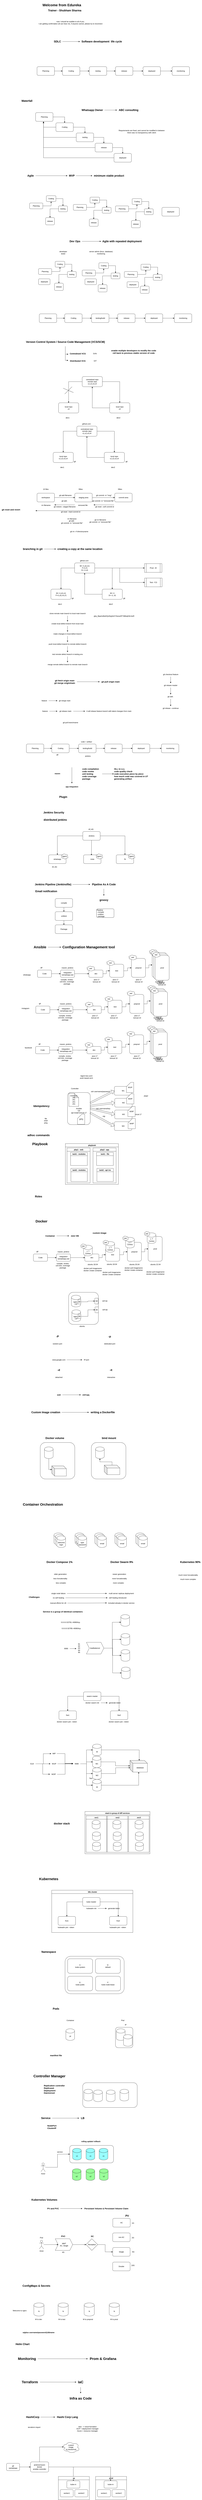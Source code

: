 <mxfile version="25.0.3">
  <diagram name="Page-1" id="bGhBpknYo0pwNVGUoerb">
    <mxGraphModel dx="1840" dy="448" grid="1" gridSize="10" guides="1" tooltips="1" connect="1" arrows="1" fold="1" page="1" pageScale="1" pageWidth="827" pageHeight="1169" math="0" shadow="0">
      <root>
        <mxCell id="0" />
        <mxCell id="1" parent="0" />
        <mxCell id="kbNHHOsv6DybxD3CEZCM-1" value="&lt;h1&gt;Welcome from Edureka&lt;/h1&gt;" style="text;html=1;align=center;verticalAlign=middle;resizable=0;points=[];autosize=1;strokeColor=none;fillColor=none;" parent="1" vertex="1">
          <mxGeometry x="-15" y="98" width="290" height="70" as="geometry" />
        </mxCell>
        <mxCell id="kbNHHOsv6DybxD3CEZCM-2" value="&lt;h2&gt;Trainer - Shubham Sharma&lt;/h2&gt;" style="text;html=1;align=center;verticalAlign=middle;resizable=0;points=[];autosize=1;strokeColor=none;fillColor=none;" parent="1" vertex="1">
          <mxGeometry x="25" y="140" width="250" height="60" as="geometry" />
        </mxCell>
        <mxCell id="kbNHHOsv6DybxD3CEZCM-3" value="now I should be audible to all of you.&lt;div&gt;I am getting confirmation all can hear me, if anyone cannot, please try to reconnect&lt;/div&gt;" style="text;html=1;align=center;verticalAlign=middle;resizable=0;points=[];autosize=1;strokeColor=none;fillColor=none;" parent="1" vertex="1">
          <mxGeometry x="-40" y="233" width="460" height="40" as="geometry" />
        </mxCell>
        <mxCell id="kbNHHOsv6DybxD3CEZCM-6" value="" style="edgeStyle=orthogonalEdgeStyle;rounded=0;orthogonalLoop=1;jettySize=auto;html=1;" parent="1" source="kbNHHOsv6DybxD3CEZCM-4" target="kbNHHOsv6DybxD3CEZCM-5" edge="1">
          <mxGeometry relative="1" as="geometry" />
        </mxCell>
        <mxCell id="kbNHHOsv6DybxD3CEZCM-4" value="&lt;h2&gt;SDLC&lt;/h2&gt;" style="text;html=1;align=center;verticalAlign=middle;resizable=0;points=[];autosize=1;strokeColor=none;fillColor=none;" parent="1" vertex="1">
          <mxGeometry x="65" y="353" width="70" height="60" as="geometry" />
        </mxCell>
        <mxCell id="kbNHHOsv6DybxD3CEZCM-5" value="&lt;h2&gt;Software development&amp;nbsp; life cycle&lt;/h2&gt;" style="text;html=1;align=center;verticalAlign=middle;resizable=0;points=[];autosize=1;strokeColor=none;fillColor=none;" parent="1" vertex="1">
          <mxGeometry x="255" y="353" width="300" height="60" as="geometry" />
        </mxCell>
        <mxCell id="kbNHHOsv6DybxD3CEZCM-9" value="" style="edgeStyle=orthogonalEdgeStyle;rounded=0;orthogonalLoop=1;jettySize=auto;html=1;" parent="1" source="kbNHHOsv6DybxD3CEZCM-7" target="kbNHHOsv6DybxD3CEZCM-8" edge="1">
          <mxGeometry relative="1" as="geometry" />
        </mxCell>
        <mxCell id="kbNHHOsv6DybxD3CEZCM-7" value="Planning" style="rounded=1;whiteSpace=wrap;html=1;" parent="1" vertex="1">
          <mxGeometry x="-40" y="555" width="120" height="60" as="geometry" />
        </mxCell>
        <mxCell id="kbNHHOsv6DybxD3CEZCM-11" value="" style="edgeStyle=orthogonalEdgeStyle;rounded=0;orthogonalLoop=1;jettySize=auto;html=1;" parent="1" source="kbNHHOsv6DybxD3CEZCM-8" target="kbNHHOsv6DybxD3CEZCM-10" edge="1">
          <mxGeometry relative="1" as="geometry" />
        </mxCell>
        <mxCell id="kbNHHOsv6DybxD3CEZCM-8" value="Coding" style="rounded=1;whiteSpace=wrap;html=1;" parent="1" vertex="1">
          <mxGeometry x="135" y="555" width="120" height="60" as="geometry" />
        </mxCell>
        <mxCell id="kbNHHOsv6DybxD3CEZCM-13" value="" style="edgeStyle=orthogonalEdgeStyle;rounded=0;orthogonalLoop=1;jettySize=auto;html=1;" parent="1" source="kbNHHOsv6DybxD3CEZCM-10" target="kbNHHOsv6DybxD3CEZCM-12" edge="1">
          <mxGeometry relative="1" as="geometry" />
        </mxCell>
        <mxCell id="kbNHHOsv6DybxD3CEZCM-10" value="testing" style="rounded=1;whiteSpace=wrap;html=1;" parent="1" vertex="1">
          <mxGeometry x="320" y="555" width="120" height="60" as="geometry" />
        </mxCell>
        <mxCell id="kbNHHOsv6DybxD3CEZCM-15" value="" style="edgeStyle=orthogonalEdgeStyle;rounded=0;orthogonalLoop=1;jettySize=auto;html=1;" parent="1" source="kbNHHOsv6DybxD3CEZCM-12" target="kbNHHOsv6DybxD3CEZCM-14" edge="1">
          <mxGeometry relative="1" as="geometry" />
        </mxCell>
        <mxCell id="kbNHHOsv6DybxD3CEZCM-12" value="release" style="rounded=1;whiteSpace=wrap;html=1;" parent="1" vertex="1">
          <mxGeometry x="500" y="555" width="120" height="60" as="geometry" />
        </mxCell>
        <mxCell id="kbNHHOsv6DybxD3CEZCM-17" value="" style="edgeStyle=orthogonalEdgeStyle;rounded=0;orthogonalLoop=1;jettySize=auto;html=1;" parent="1" source="kbNHHOsv6DybxD3CEZCM-14" target="kbNHHOsv6DybxD3CEZCM-16" edge="1">
          <mxGeometry relative="1" as="geometry" />
        </mxCell>
        <mxCell id="kbNHHOsv6DybxD3CEZCM-14" value="deployed" style="rounded=1;whiteSpace=wrap;html=1;" parent="1" vertex="1">
          <mxGeometry x="690" y="555" width="120" height="60" as="geometry" />
        </mxCell>
        <mxCell id="kbNHHOsv6DybxD3CEZCM-16" value="monitoring" style="rounded=1;whiteSpace=wrap;html=1;" parent="1" vertex="1">
          <mxGeometry x="890" y="555" width="120" height="60" as="geometry" />
        </mxCell>
        <mxCell id="kbNHHOsv6DybxD3CEZCM-18" value="" style="edgeStyle=orthogonalEdgeStyle;rounded=0;orthogonalLoop=1;jettySize=auto;html=1;" parent="1" source="kbNHHOsv6DybxD3CEZCM-19" target="kbNHHOsv6DybxD3CEZCM-21" edge="1">
          <mxGeometry relative="1" as="geometry" />
        </mxCell>
        <mxCell id="kbNHHOsv6DybxD3CEZCM-19" value="Planning" style="rounded=1;whiteSpace=wrap;html=1;" parent="1" vertex="1">
          <mxGeometry x="-50" y="870" width="120" height="60" as="geometry" />
        </mxCell>
        <mxCell id="kbNHHOsv6DybxD3CEZCM-20" value="" style="edgeStyle=orthogonalEdgeStyle;rounded=0;orthogonalLoop=1;jettySize=auto;html=1;" parent="1" source="kbNHHOsv6DybxD3CEZCM-21" target="kbNHHOsv6DybxD3CEZCM-23" edge="1">
          <mxGeometry relative="1" as="geometry" />
        </mxCell>
        <mxCell id="kbNHHOsv6DybxD3CEZCM-21" value="Coding" style="rounded=1;whiteSpace=wrap;html=1;" parent="1" vertex="1">
          <mxGeometry x="90" y="940" width="120" height="60" as="geometry" />
        </mxCell>
        <mxCell id="kbNHHOsv6DybxD3CEZCM-22" value="" style="edgeStyle=orthogonalEdgeStyle;rounded=0;orthogonalLoop=1;jettySize=auto;html=1;" parent="1" source="kbNHHOsv6DybxD3CEZCM-23" target="kbNHHOsv6DybxD3CEZCM-25" edge="1">
          <mxGeometry relative="1" as="geometry" />
        </mxCell>
        <mxCell id="kbNHHOsv6DybxD3CEZCM-23" value="testing" style="rounded=1;whiteSpace=wrap;html=1;" parent="1" vertex="1">
          <mxGeometry x="230" y="1010" width="120" height="60" as="geometry" />
        </mxCell>
        <mxCell id="kbNHHOsv6DybxD3CEZCM-24" value="" style="edgeStyle=orthogonalEdgeStyle;rounded=0;orthogonalLoop=1;jettySize=auto;html=1;" parent="1" source="kbNHHOsv6DybxD3CEZCM-25" target="kbNHHOsv6DybxD3CEZCM-27" edge="1">
          <mxGeometry relative="1" as="geometry" />
        </mxCell>
        <mxCell id="kbNHHOsv6DybxD3CEZCM-25" value="release" style="rounded=1;whiteSpace=wrap;html=1;" parent="1" vertex="1">
          <mxGeometry x="360" y="1080" width="120" height="60" as="geometry" />
        </mxCell>
        <mxCell id="kbNHHOsv6DybxD3CEZCM-36" style="edgeStyle=orthogonalEdgeStyle;rounded=0;orthogonalLoop=1;jettySize=auto;html=1;entryX=0.455;entryY=1.05;entryDx=0;entryDy=0;entryPerimeter=0;" parent="1" source="kbNHHOsv6DybxD3CEZCM-27" target="kbNHHOsv6DybxD3CEZCM-19" edge="1">
          <mxGeometry relative="1" as="geometry">
            <mxPoint x="10" y="960" as="targetPoint" />
          </mxGeometry>
        </mxCell>
        <mxCell id="kbNHHOsv6DybxD3CEZCM-27" value="deployed" style="rounded=1;whiteSpace=wrap;html=1;" parent="1" vertex="1">
          <mxGeometry x="490" y="1150" width="120" height="60" as="geometry" />
        </mxCell>
        <mxCell id="kbNHHOsv6DybxD3CEZCM-29" value="&lt;h2&gt;Waterfall&lt;/h2&gt;" style="text;html=1;align=center;verticalAlign=middle;resizable=0;points=[];autosize=1;strokeColor=none;fillColor=none;" parent="1" vertex="1">
          <mxGeometry x="-160" y="760" width="100" height="60" as="geometry" />
        </mxCell>
        <mxCell id="kbNHHOsv6DybxD3CEZCM-32" value="" style="edgeStyle=orthogonalEdgeStyle;rounded=0;orthogonalLoop=1;jettySize=auto;html=1;" parent="1" source="kbNHHOsv6DybxD3CEZCM-30" target="kbNHHOsv6DybxD3CEZCM-31" edge="1">
          <mxGeometry relative="1" as="geometry" />
        </mxCell>
        <mxCell id="kbNHHOsv6DybxD3CEZCM-30" value="&lt;h2&gt;Whatsapp Owner&lt;/h2&gt;" style="text;html=1;align=center;verticalAlign=middle;resizable=0;points=[];autosize=1;strokeColor=none;fillColor=none;" parent="1" vertex="1">
          <mxGeometry x="255" y="823" width="170" height="60" as="geometry" />
        </mxCell>
        <mxCell id="kbNHHOsv6DybxD3CEZCM-31" value="&lt;h2&gt;ABC consulting&lt;/h2&gt;" style="text;html=1;align=center;verticalAlign=middle;resizable=0;points=[];autosize=1;strokeColor=none;fillColor=none;" parent="1" vertex="1">
          <mxGeometry x="510" y="823" width="160" height="60" as="geometry" />
        </mxCell>
        <mxCell id="kbNHHOsv6DybxD3CEZCM-33" style="edgeStyle=orthogonalEdgeStyle;rounded=0;orthogonalLoop=1;jettySize=auto;html=1;entryX=0.455;entryY=1.021;entryDx=0;entryDy=0;entryPerimeter=0;" parent="1" source="kbNHHOsv6DybxD3CEZCM-23" target="kbNHHOsv6DybxD3CEZCM-19" edge="1">
          <mxGeometry relative="1" as="geometry" />
        </mxCell>
        <mxCell id="kbNHHOsv6DybxD3CEZCM-34" style="edgeStyle=orthogonalEdgeStyle;rounded=0;orthogonalLoop=1;jettySize=auto;html=1;entryX=0.455;entryY=1.021;entryDx=0;entryDy=0;entryPerimeter=0;" parent="1" source="kbNHHOsv6DybxD3CEZCM-21" target="kbNHHOsv6DybxD3CEZCM-19" edge="1">
          <mxGeometry relative="1" as="geometry" />
        </mxCell>
        <mxCell id="kbNHHOsv6DybxD3CEZCM-35" style="edgeStyle=orthogonalEdgeStyle;rounded=0;orthogonalLoop=1;jettySize=auto;html=1;entryX=0.455;entryY=1.064;entryDx=0;entryDy=0;entryPerimeter=0;" parent="1" source="kbNHHOsv6DybxD3CEZCM-25" target="kbNHHOsv6DybxD3CEZCM-19" edge="1">
          <mxGeometry relative="1" as="geometry" />
        </mxCell>
        <mxCell id="kbNHHOsv6DybxD3CEZCM-37" value="Requirements are fixed, and cannot be modified in between&lt;div&gt;there was no transparency with client&lt;/div&gt;" style="text;html=1;align=center;verticalAlign=middle;resizable=0;points=[];autosize=1;strokeColor=none;fillColor=none;" parent="1" vertex="1">
          <mxGeometry x="510" y="980" width="340" height="40" as="geometry" />
        </mxCell>
        <mxCell id="kbNHHOsv6DybxD3CEZCM-38" value="" style="edgeStyle=orthogonalEdgeStyle;rounded=0;orthogonalLoop=1;jettySize=auto;html=1;" parent="1" source="kbNHHOsv6DybxD3CEZCM-39" target="kbNHHOsv6DybxD3CEZCM-41" edge="1">
          <mxGeometry relative="1" as="geometry" />
        </mxCell>
        <mxCell id="kbNHHOsv6DybxD3CEZCM-39" value="Planning" style="rounded=1;whiteSpace=wrap;html=1;" parent="1" vertex="1">
          <mxGeometry x="-91" y="1490" width="91" height="40" as="geometry" />
        </mxCell>
        <mxCell id="kbNHHOsv6DybxD3CEZCM-40" value="" style="edgeStyle=orthogonalEdgeStyle;rounded=0;orthogonalLoop=1;jettySize=auto;html=1;" parent="1" source="kbNHHOsv6DybxD3CEZCM-41" target="kbNHHOsv6DybxD3CEZCM-43" edge="1">
          <mxGeometry relative="1" as="geometry" />
        </mxCell>
        <mxCell id="kbNHHOsv6DybxD3CEZCM-41" value="Coding" style="rounded=1;whiteSpace=wrap;html=1;" parent="1" vertex="1">
          <mxGeometry x="24" y="1440" width="66" height="40" as="geometry" />
        </mxCell>
        <mxCell id="kbNHHOsv6DybxD3CEZCM-42" value="" style="edgeStyle=orthogonalEdgeStyle;rounded=0;orthogonalLoop=1;jettySize=auto;html=1;" parent="1" source="kbNHHOsv6DybxD3CEZCM-43" target="kbNHHOsv6DybxD3CEZCM-45" edge="1">
          <mxGeometry relative="1" as="geometry" />
        </mxCell>
        <mxCell id="kbNHHOsv6DybxD3CEZCM-43" value="testing" style="rounded=1;whiteSpace=wrap;html=1;" parent="1" vertex="1">
          <mxGeometry x="108" y="1510" width="61" height="40" as="geometry" />
        </mxCell>
        <mxCell id="kbNHHOsv6DybxD3CEZCM-45" value="release" style="rounded=1;whiteSpace=wrap;html=1;" parent="1" vertex="1">
          <mxGeometry x="19" y="1590" width="61" height="50" as="geometry" />
        </mxCell>
        <mxCell id="kbNHHOsv6DybxD3CEZCM-46" value="deployed" style="rounded=1;whiteSpace=wrap;html=1;" parent="1" vertex="1">
          <mxGeometry x="820" y="1520" width="120" height="60" as="geometry" />
        </mxCell>
        <mxCell id="kbNHHOsv6DybxD3CEZCM-49" value="" style="edgeStyle=orthogonalEdgeStyle;rounded=0;orthogonalLoop=1;jettySize=auto;html=1;" parent="1" source="kbNHHOsv6DybxD3CEZCM-47" target="kbNHHOsv6DybxD3CEZCM-48" edge="1">
          <mxGeometry relative="1" as="geometry" />
        </mxCell>
        <mxCell id="kbNHHOsv6DybxD3CEZCM-47" value="&lt;h2&gt;Agile&lt;/h2&gt;" style="text;html=1;align=center;verticalAlign=middle;resizable=0;points=[];autosize=1;strokeColor=none;fillColor=none;" parent="1" vertex="1">
          <mxGeometry x="-120" y="1273" width="70" height="60" as="geometry" />
        </mxCell>
        <mxCell id="kbNHHOsv6DybxD3CEZCM-51" value="" style="edgeStyle=orthogonalEdgeStyle;rounded=0;orthogonalLoop=1;jettySize=auto;html=1;" parent="1" source="kbNHHOsv6DybxD3CEZCM-48" target="kbNHHOsv6DybxD3CEZCM-50" edge="1">
          <mxGeometry relative="1" as="geometry" />
        </mxCell>
        <mxCell id="kbNHHOsv6DybxD3CEZCM-48" value="&lt;h2&gt;MVP&lt;/h2&gt;" style="text;html=1;align=center;verticalAlign=middle;resizable=0;points=[];autosize=1;strokeColor=none;fillColor=none;" parent="1" vertex="1">
          <mxGeometry x="169" y="1273" width="60" height="60" as="geometry" />
        </mxCell>
        <mxCell id="kbNHHOsv6DybxD3CEZCM-50" value="&lt;h2&gt;minimum viable product&lt;/h2&gt;" style="text;html=1;align=center;verticalAlign=middle;resizable=0;points=[];autosize=1;strokeColor=none;fillColor=none;" parent="1" vertex="1">
          <mxGeometry x="340" y="1273" width="230" height="60" as="geometry" />
        </mxCell>
        <mxCell id="kbNHHOsv6DybxD3CEZCM-52" value="" style="edgeStyle=orthogonalEdgeStyle;rounded=0;orthogonalLoop=1;jettySize=auto;html=1;" parent="1" source="kbNHHOsv6DybxD3CEZCM-53" target="kbNHHOsv6DybxD3CEZCM-55" edge="1">
          <mxGeometry relative="1" as="geometry" />
        </mxCell>
        <mxCell id="kbNHHOsv6DybxD3CEZCM-53" value="Planning" style="rounded=1;whiteSpace=wrap;html=1;" parent="1" vertex="1">
          <mxGeometry x="210" y="1500" width="91" height="40" as="geometry" />
        </mxCell>
        <mxCell id="kbNHHOsv6DybxD3CEZCM-54" value="" style="edgeStyle=orthogonalEdgeStyle;rounded=0;orthogonalLoop=1;jettySize=auto;html=1;" parent="1" source="kbNHHOsv6DybxD3CEZCM-55" target="kbNHHOsv6DybxD3CEZCM-57" edge="1">
          <mxGeometry relative="1" as="geometry" />
        </mxCell>
        <mxCell id="kbNHHOsv6DybxD3CEZCM-55" value="Coding" style="rounded=1;whiteSpace=wrap;html=1;" parent="1" vertex="1">
          <mxGeometry x="325" y="1450" width="66" height="40" as="geometry" />
        </mxCell>
        <mxCell id="kbNHHOsv6DybxD3CEZCM-56" value="" style="edgeStyle=orthogonalEdgeStyle;rounded=0;orthogonalLoop=1;jettySize=auto;html=1;" parent="1" source="kbNHHOsv6DybxD3CEZCM-57" target="kbNHHOsv6DybxD3CEZCM-58" edge="1">
          <mxGeometry relative="1" as="geometry" />
        </mxCell>
        <mxCell id="kbNHHOsv6DybxD3CEZCM-57" value="testing" style="rounded=1;whiteSpace=wrap;html=1;" parent="1" vertex="1">
          <mxGeometry x="409" y="1520" width="61" height="40" as="geometry" />
        </mxCell>
        <mxCell id="kbNHHOsv6DybxD3CEZCM-58" value="release" style="rounded=1;whiteSpace=wrap;html=1;" parent="1" vertex="1">
          <mxGeometry x="320" y="1600" width="61" height="50" as="geometry" />
        </mxCell>
        <mxCell id="kbNHHOsv6DybxD3CEZCM-59" value="" style="edgeStyle=orthogonalEdgeStyle;rounded=0;orthogonalLoop=1;jettySize=auto;html=1;" parent="1" source="kbNHHOsv6DybxD3CEZCM-60" target="kbNHHOsv6DybxD3CEZCM-62" edge="1">
          <mxGeometry relative="1" as="geometry" />
        </mxCell>
        <mxCell id="kbNHHOsv6DybxD3CEZCM-60" value="Planning" style="rounded=1;whiteSpace=wrap;html=1;" parent="1" vertex="1">
          <mxGeometry x="500" y="1510" width="91" height="40" as="geometry" />
        </mxCell>
        <mxCell id="kbNHHOsv6DybxD3CEZCM-61" value="" style="edgeStyle=orthogonalEdgeStyle;rounded=0;orthogonalLoop=1;jettySize=auto;html=1;" parent="1" source="kbNHHOsv6DybxD3CEZCM-62" target="kbNHHOsv6DybxD3CEZCM-64" edge="1">
          <mxGeometry relative="1" as="geometry" />
        </mxCell>
        <mxCell id="kbNHHOsv6DybxD3CEZCM-62" value="Coding" style="rounded=1;whiteSpace=wrap;html=1;" parent="1" vertex="1">
          <mxGeometry x="615" y="1460" width="66" height="40" as="geometry" />
        </mxCell>
        <mxCell id="kbNHHOsv6DybxD3CEZCM-63" value="" style="edgeStyle=orthogonalEdgeStyle;rounded=0;orthogonalLoop=1;jettySize=auto;html=1;" parent="1" source="kbNHHOsv6DybxD3CEZCM-64" target="kbNHHOsv6DybxD3CEZCM-65" edge="1">
          <mxGeometry relative="1" as="geometry" />
        </mxCell>
        <mxCell id="kbNHHOsv6DybxD3CEZCM-64" value="testing" style="rounded=1;whiteSpace=wrap;html=1;" parent="1" vertex="1">
          <mxGeometry x="699" y="1530" width="61" height="40" as="geometry" />
        </mxCell>
        <mxCell id="kbNHHOsv6DybxD3CEZCM-65" value="release" style="rounded=1;whiteSpace=wrap;html=1;" parent="1" vertex="1">
          <mxGeometry x="610" y="1610" width="61" height="50" as="geometry" />
        </mxCell>
        <mxCell id="kbNHHOsv6DybxD3CEZCM-66" value="&lt;h2&gt;Dev&lt;/h2&gt;" style="text;html=1;align=center;verticalAlign=middle;resizable=0;points=[];autosize=1;strokeColor=none;fillColor=none;" parent="1" vertex="1">
          <mxGeometry x="170" y="1723" width="60" height="60" as="geometry" />
        </mxCell>
        <mxCell id="kbNHHOsv6DybxD3CEZCM-67" value="developer&lt;div&gt;tester&lt;/div&gt;" style="text;html=1;align=center;verticalAlign=middle;resizable=0;points=[];autosize=1;strokeColor=none;fillColor=none;" parent="1" vertex="1">
          <mxGeometry x="100" y="1810" width="80" height="40" as="geometry" />
        </mxCell>
        <mxCell id="kbNHHOsv6DybxD3CEZCM-95" value="" style="edgeStyle=orthogonalEdgeStyle;rounded=0;orthogonalLoop=1;jettySize=auto;html=1;" parent="1" source="kbNHHOsv6DybxD3CEZCM-68" target="kbNHHOsv6DybxD3CEZCM-94" edge="1">
          <mxGeometry relative="1" as="geometry" />
        </mxCell>
        <mxCell id="kbNHHOsv6DybxD3CEZCM-68" value="&lt;h2&gt;Ops&lt;/h2&gt;" style="text;html=1;align=center;verticalAlign=middle;resizable=0;points=[];autosize=1;strokeColor=none;fillColor=none;" parent="1" vertex="1">
          <mxGeometry x="210" y="1723" width="60" height="60" as="geometry" />
        </mxCell>
        <mxCell id="kbNHHOsv6DybxD3CEZCM-69" value="server admin (linux, database)&lt;div&gt;monitoring&lt;/div&gt;" style="text;html=1;align=center;verticalAlign=middle;resizable=0;points=[];autosize=1;strokeColor=none;fillColor=none;" parent="1" vertex="1">
          <mxGeometry x="310" y="1810" width="180" height="40" as="geometry" />
        </mxCell>
        <mxCell id="kbNHHOsv6DybxD3CEZCM-72" value="" style="edgeStyle=orthogonalEdgeStyle;rounded=0;orthogonalLoop=1;jettySize=auto;html=1;" parent="1" source="kbNHHOsv6DybxD3CEZCM-73" target="kbNHHOsv6DybxD3CEZCM-75" edge="1">
          <mxGeometry relative="1" as="geometry" />
        </mxCell>
        <mxCell id="kbNHHOsv6DybxD3CEZCM-73" value="Planning" style="rounded=1;whiteSpace=wrap;html=1;" parent="1" vertex="1">
          <mxGeometry x="-30" y="1940" width="91" height="40" as="geometry" />
        </mxCell>
        <mxCell id="kbNHHOsv6DybxD3CEZCM-74" value="" style="edgeStyle=orthogonalEdgeStyle;rounded=0;orthogonalLoop=1;jettySize=auto;html=1;" parent="1" source="kbNHHOsv6DybxD3CEZCM-75" target="kbNHHOsv6DybxD3CEZCM-77" edge="1">
          <mxGeometry relative="1" as="geometry" />
        </mxCell>
        <mxCell id="kbNHHOsv6DybxD3CEZCM-75" value="Coding" style="rounded=1;whiteSpace=wrap;html=1;" parent="1" vertex="1">
          <mxGeometry x="85" y="1890" width="66" height="40" as="geometry" />
        </mxCell>
        <mxCell id="kbNHHOsv6DybxD3CEZCM-76" value="" style="edgeStyle=orthogonalEdgeStyle;rounded=0;orthogonalLoop=1;jettySize=auto;html=1;" parent="1" source="kbNHHOsv6DybxD3CEZCM-77" target="kbNHHOsv6DybxD3CEZCM-78" edge="1">
          <mxGeometry relative="1" as="geometry" />
        </mxCell>
        <mxCell id="kbNHHOsv6DybxD3CEZCM-77" value="testing" style="rounded=1;whiteSpace=wrap;html=1;" parent="1" vertex="1">
          <mxGeometry x="169" y="1960" width="61" height="40" as="geometry" />
        </mxCell>
        <mxCell id="kbNHHOsv6DybxD3CEZCM-78" value="release" style="rounded=1;whiteSpace=wrap;html=1;" parent="1" vertex="1">
          <mxGeometry x="80" y="2040" width="61" height="50" as="geometry" />
        </mxCell>
        <mxCell id="kbNHHOsv6DybxD3CEZCM-79" value="deployed" style="rounded=1;whiteSpace=wrap;html=1;" parent="1" vertex="1">
          <mxGeometry x="-29.5" y="2010" width="79" height="40" as="geometry" />
        </mxCell>
        <mxCell id="kbNHHOsv6DybxD3CEZCM-80" value="" style="edgeStyle=orthogonalEdgeStyle;rounded=0;orthogonalLoop=1;jettySize=auto;html=1;" parent="1" source="kbNHHOsv6DybxD3CEZCM-81" target="kbNHHOsv6DybxD3CEZCM-83" edge="1">
          <mxGeometry relative="1" as="geometry" />
        </mxCell>
        <mxCell id="kbNHHOsv6DybxD3CEZCM-81" value="Planning" style="rounded=1;whiteSpace=wrap;html=1;" parent="1" vertex="1">
          <mxGeometry x="271" y="1950" width="91" height="40" as="geometry" />
        </mxCell>
        <mxCell id="kbNHHOsv6DybxD3CEZCM-82" value="" style="edgeStyle=orthogonalEdgeStyle;rounded=0;orthogonalLoop=1;jettySize=auto;html=1;" parent="1" source="kbNHHOsv6DybxD3CEZCM-83" target="kbNHHOsv6DybxD3CEZCM-85" edge="1">
          <mxGeometry relative="1" as="geometry" />
        </mxCell>
        <mxCell id="kbNHHOsv6DybxD3CEZCM-83" value="Coding" style="rounded=1;whiteSpace=wrap;html=1;" parent="1" vertex="1">
          <mxGeometry x="386" y="1900" width="66" height="40" as="geometry" />
        </mxCell>
        <mxCell id="kbNHHOsv6DybxD3CEZCM-84" value="" style="edgeStyle=orthogonalEdgeStyle;rounded=0;orthogonalLoop=1;jettySize=auto;html=1;" parent="1" source="kbNHHOsv6DybxD3CEZCM-85" target="kbNHHOsv6DybxD3CEZCM-86" edge="1">
          <mxGeometry relative="1" as="geometry" />
        </mxCell>
        <mxCell id="kbNHHOsv6DybxD3CEZCM-85" value="testing" style="rounded=1;whiteSpace=wrap;html=1;" parent="1" vertex="1">
          <mxGeometry x="470" y="1970" width="61" height="40" as="geometry" />
        </mxCell>
        <mxCell id="kbNHHOsv6DybxD3CEZCM-86" value="release" style="rounded=1;whiteSpace=wrap;html=1;" parent="1" vertex="1">
          <mxGeometry x="381" y="2050" width="61" height="50" as="geometry" />
        </mxCell>
        <mxCell id="kbNHHOsv6DybxD3CEZCM-87" value="" style="edgeStyle=orthogonalEdgeStyle;rounded=0;orthogonalLoop=1;jettySize=auto;html=1;" parent="1" source="kbNHHOsv6DybxD3CEZCM-88" target="kbNHHOsv6DybxD3CEZCM-90" edge="1">
          <mxGeometry relative="1" as="geometry" />
        </mxCell>
        <mxCell id="kbNHHOsv6DybxD3CEZCM-88" value="Planning" style="rounded=1;whiteSpace=wrap;html=1;" parent="1" vertex="1">
          <mxGeometry x="561" y="1960" width="91" height="40" as="geometry" />
        </mxCell>
        <mxCell id="kbNHHOsv6DybxD3CEZCM-89" value="" style="edgeStyle=orthogonalEdgeStyle;rounded=0;orthogonalLoop=1;jettySize=auto;html=1;" parent="1" source="kbNHHOsv6DybxD3CEZCM-90" target="kbNHHOsv6DybxD3CEZCM-92" edge="1">
          <mxGeometry relative="1" as="geometry" />
        </mxCell>
        <mxCell id="kbNHHOsv6DybxD3CEZCM-90" value="Coding" style="rounded=1;whiteSpace=wrap;html=1;" parent="1" vertex="1">
          <mxGeometry x="676" y="1910" width="66" height="40" as="geometry" />
        </mxCell>
        <mxCell id="kbNHHOsv6DybxD3CEZCM-91" value="" style="edgeStyle=orthogonalEdgeStyle;rounded=0;orthogonalLoop=1;jettySize=auto;html=1;" parent="1" source="kbNHHOsv6DybxD3CEZCM-92" target="kbNHHOsv6DybxD3CEZCM-93" edge="1">
          <mxGeometry relative="1" as="geometry" />
        </mxCell>
        <mxCell id="kbNHHOsv6DybxD3CEZCM-92" value="testing" style="rounded=1;whiteSpace=wrap;html=1;" parent="1" vertex="1">
          <mxGeometry x="760" y="1980" width="61" height="40" as="geometry" />
        </mxCell>
        <mxCell id="kbNHHOsv6DybxD3CEZCM-93" value="release" style="rounded=1;whiteSpace=wrap;html=1;" parent="1" vertex="1">
          <mxGeometry x="671" y="2060" width="61" height="50" as="geometry" />
        </mxCell>
        <mxCell id="kbNHHOsv6DybxD3CEZCM-94" value="&lt;h2&gt;Agile with repeated deployment&lt;/h2&gt;" style="text;html=1;align=center;verticalAlign=middle;resizable=0;points=[];autosize=1;strokeColor=none;fillColor=none;" parent="1" vertex="1">
          <mxGeometry x="400" y="1723" width="290" height="60" as="geometry" />
        </mxCell>
        <mxCell id="kbNHHOsv6DybxD3CEZCM-96" value="deployed" style="rounded=1;whiteSpace=wrap;html=1;" parent="1" vertex="1">
          <mxGeometry x="290" y="2010" width="79" height="40" as="geometry" />
        </mxCell>
        <mxCell id="kbNHHOsv6DybxD3CEZCM-97" value="deployed" style="rounded=1;whiteSpace=wrap;html=1;" parent="1" vertex="1">
          <mxGeometry x="580" y="2030" width="79" height="40" as="geometry" />
        </mxCell>
        <mxCell id="kbNHHOsv6DybxD3CEZCM-98" value="" style="edgeStyle=orthogonalEdgeStyle;rounded=0;orthogonalLoop=1;jettySize=auto;html=1;" parent="1" source="kbNHHOsv6DybxD3CEZCM-99" target="kbNHHOsv6DybxD3CEZCM-101" edge="1">
          <mxGeometry relative="1" as="geometry" />
        </mxCell>
        <mxCell id="kbNHHOsv6DybxD3CEZCM-99" value="Planning" style="rounded=1;whiteSpace=wrap;html=1;" parent="1" vertex="1">
          <mxGeometry x="-24.5" y="2250" width="120" height="60" as="geometry" />
        </mxCell>
        <mxCell id="kbNHHOsv6DybxD3CEZCM-100" value="" style="edgeStyle=orthogonalEdgeStyle;rounded=0;orthogonalLoop=1;jettySize=auto;html=1;" parent="1" source="kbNHHOsv6DybxD3CEZCM-101" target="kbNHHOsv6DybxD3CEZCM-103" edge="1">
          <mxGeometry relative="1" as="geometry" />
        </mxCell>
        <mxCell id="kbNHHOsv6DybxD3CEZCM-101" value="Coding" style="rounded=1;whiteSpace=wrap;html=1;" parent="1" vertex="1">
          <mxGeometry x="150.5" y="2250" width="120" height="60" as="geometry" />
        </mxCell>
        <mxCell id="kbNHHOsv6DybxD3CEZCM-102" value="" style="edgeStyle=orthogonalEdgeStyle;rounded=0;orthogonalLoop=1;jettySize=auto;html=1;" parent="1" source="kbNHHOsv6DybxD3CEZCM-103" target="kbNHHOsv6DybxD3CEZCM-105" edge="1">
          <mxGeometry relative="1" as="geometry" />
        </mxCell>
        <mxCell id="kbNHHOsv6DybxD3CEZCM-103" value="testing/build" style="rounded=1;whiteSpace=wrap;html=1;" parent="1" vertex="1">
          <mxGeometry x="335.5" y="2250" width="120" height="60" as="geometry" />
        </mxCell>
        <mxCell id="kbNHHOsv6DybxD3CEZCM-104" value="" style="edgeStyle=orthogonalEdgeStyle;rounded=0;orthogonalLoop=1;jettySize=auto;html=1;" parent="1" source="kbNHHOsv6DybxD3CEZCM-105" target="kbNHHOsv6DybxD3CEZCM-107" edge="1">
          <mxGeometry relative="1" as="geometry" />
        </mxCell>
        <mxCell id="kbNHHOsv6DybxD3CEZCM-105" value="release" style="rounded=1;whiteSpace=wrap;html=1;" parent="1" vertex="1">
          <mxGeometry x="515.5" y="2250" width="120" height="60" as="geometry" />
        </mxCell>
        <mxCell id="kbNHHOsv6DybxD3CEZCM-106" value="" style="edgeStyle=orthogonalEdgeStyle;rounded=0;orthogonalLoop=1;jettySize=auto;html=1;" parent="1" source="kbNHHOsv6DybxD3CEZCM-107" target="kbNHHOsv6DybxD3CEZCM-108" edge="1">
          <mxGeometry relative="1" as="geometry" />
        </mxCell>
        <mxCell id="kbNHHOsv6DybxD3CEZCM-107" value="deployed" style="rounded=1;whiteSpace=wrap;html=1;" parent="1" vertex="1">
          <mxGeometry x="705.5" y="2250" width="120" height="60" as="geometry" />
        </mxCell>
        <mxCell id="kbNHHOsv6DybxD3CEZCM-108" value="monitoring" style="rounded=1;whiteSpace=wrap;html=1;" parent="1" vertex="1">
          <mxGeometry x="905.5" y="2250" width="120" height="60" as="geometry" />
        </mxCell>
        <mxCell id="kbNHHOsv6DybxD3CEZCM-109" value="&lt;h2&gt;Version Control System / Source Code Management (VCS/SCM)&lt;/h2&gt;" style="text;html=1;align=center;verticalAlign=middle;resizable=0;points=[];autosize=1;strokeColor=none;fillColor=none;" parent="1" vertex="1">
          <mxGeometry x="-130" y="2413" width="570" height="60" as="geometry" />
        </mxCell>
        <mxCell id="kbNHHOsv6DybxD3CEZCM-110" value="&lt;h3&gt;enable multiple developers to modify the code&lt;br&gt;roll back to previous stable version of code&lt;/h3&gt;" style="text;html=1;align=center;verticalAlign=middle;resizable=0;points=[];autosize=1;strokeColor=none;fillColor=none;" parent="1" vertex="1">
          <mxGeometry x="460" y="2470" width="330" height="80" as="geometry" />
        </mxCell>
        <mxCell id="kbNHHOsv6DybxD3CEZCM-111" value="&lt;h3&gt;Centralised VCS&lt;/h3&gt;" style="text;html=1;align=center;verticalAlign=middle;resizable=0;points=[];autosize=1;strokeColor=none;fillColor=none;" parent="1" vertex="1">
          <mxGeometry x="175" y="2493" width="130" height="60" as="geometry" />
        </mxCell>
        <mxCell id="kbNHHOsv6DybxD3CEZCM-112" value="&lt;h3&gt;Distributed VCS&lt;/h3&gt;" style="text;html=1;align=center;verticalAlign=middle;resizable=0;points=[];autosize=1;strokeColor=none;fillColor=none;" parent="1" vertex="1">
          <mxGeometry x="175" y="2543" width="130" height="60" as="geometry" />
        </mxCell>
        <mxCell id="kbNHHOsv6DybxD3CEZCM-113" style="edgeStyle=orthogonalEdgeStyle;rounded=0;orthogonalLoop=1;jettySize=auto;html=1;entryX=0;entryY=0.565;entryDx=0;entryDy=0;entryPerimeter=0;" parent="1" source="kbNHHOsv6DybxD3CEZCM-109" target="kbNHHOsv6DybxD3CEZCM-111" edge="1">
          <mxGeometry relative="1" as="geometry" />
        </mxCell>
        <mxCell id="kbNHHOsv6DybxD3CEZCM-114" style="edgeStyle=orthogonalEdgeStyle;rounded=0;orthogonalLoop=1;jettySize=auto;html=1;entryX=-0.006;entryY=0.442;entryDx=0;entryDy=0;entryPerimeter=0;" parent="1" source="kbNHHOsv6DybxD3CEZCM-109" target="kbNHHOsv6DybxD3CEZCM-112" edge="1">
          <mxGeometry relative="1" as="geometry" />
        </mxCell>
        <mxCell id="kbNHHOsv6DybxD3CEZCM-117" value="" style="edgeStyle=orthogonalEdgeStyle;rounded=0;orthogonalLoop=1;jettySize=auto;html=1;" parent="1" source="kbNHHOsv6DybxD3CEZCM-115" target="kbNHHOsv6DybxD3CEZCM-116" edge="1">
          <mxGeometry relative="1" as="geometry" />
        </mxCell>
        <mxCell id="kbNHHOsv6DybxD3CEZCM-119" value="" style="edgeStyle=orthogonalEdgeStyle;rounded=0;orthogonalLoop=1;jettySize=auto;html=1;" parent="1" source="kbNHHOsv6DybxD3CEZCM-115" target="kbNHHOsv6DybxD3CEZCM-118" edge="1">
          <mxGeometry relative="1" as="geometry" />
        </mxCell>
        <mxCell id="kbNHHOsv6DybxD3CEZCM-115" value="centralized repo&lt;div&gt;remote repo&lt;/div&gt;&lt;div&gt;v1,v2,v3,v4&lt;/div&gt;" style="rounded=1;whiteSpace=wrap;html=1;" parent="1" vertex="1">
          <mxGeometry x="271" y="2680" width="139" height="70" as="geometry" />
        </mxCell>
        <mxCell id="kbNHHOsv6DybxD3CEZCM-116" value="local repo&lt;div&gt;v4&lt;/div&gt;" style="rounded=1;whiteSpace=wrap;html=1;" parent="1" vertex="1">
          <mxGeometry x="108" y="2860" width="139" height="70" as="geometry" />
        </mxCell>
        <mxCell id="kbNHHOsv6DybxD3CEZCM-120" style="edgeStyle=orthogonalEdgeStyle;rounded=0;orthogonalLoop=1;jettySize=auto;html=1;" parent="1" source="kbNHHOsv6DybxD3CEZCM-118" target="kbNHHOsv6DybxD3CEZCM-115" edge="1">
          <mxGeometry relative="1" as="geometry" />
        </mxCell>
        <mxCell id="kbNHHOsv6DybxD3CEZCM-118" value="local repo&lt;div&gt;v4&lt;/div&gt;" style="rounded=1;whiteSpace=wrap;html=1;" parent="1" vertex="1">
          <mxGeometry x="460" y="2860" width="139" height="70" as="geometry" />
        </mxCell>
        <mxCell id="kbNHHOsv6DybxD3CEZCM-121" value="dev1" style="text;html=1;align=center;verticalAlign=middle;resizable=0;points=[];autosize=1;strokeColor=none;fillColor=none;" parent="1" vertex="1">
          <mxGeometry x="145" y="2948" width="50" height="30" as="geometry" />
        </mxCell>
        <mxCell id="kbNHHOsv6DybxD3CEZCM-123" value="dev2" style="text;html=1;align=center;verticalAlign=middle;resizable=0;points=[];autosize=1;strokeColor=none;fillColor=none;" parent="1" vertex="1">
          <mxGeometry x="495" y="2948" width="50" height="30" as="geometry" />
        </mxCell>
        <mxCell id="kbNHHOsv6DybxD3CEZCM-124" value="" style="endArrow=none;html=1;rounded=0;" parent="1" edge="1">
          <mxGeometry width="50" height="50" relative="1" as="geometry">
            <mxPoint x="151" y="2800" as="sourcePoint" />
            <mxPoint x="201" y="2750" as="targetPoint" />
          </mxGeometry>
        </mxCell>
        <mxCell id="kbNHHOsv6DybxD3CEZCM-125" value="" style="endArrow=none;html=1;rounded=0;" parent="1" edge="1">
          <mxGeometry width="50" height="50" relative="1" as="geometry">
            <mxPoint x="140" y="2760" as="sourcePoint" />
            <mxPoint x="211" y="2790" as="targetPoint" />
          </mxGeometry>
        </mxCell>
        <mxCell id="kbNHHOsv6DybxD3CEZCM-126" value="SVN" style="text;html=1;align=center;verticalAlign=middle;resizable=0;points=[];autosize=1;strokeColor=none;fillColor=none;" parent="1" vertex="1">
          <mxGeometry x="333" y="2508" width="50" height="30" as="geometry" />
        </mxCell>
        <mxCell id="kbNHHOsv6DybxD3CEZCM-127" value="" style="edgeStyle=orthogonalEdgeStyle;rounded=0;orthogonalLoop=1;jettySize=auto;html=1;" parent="1" source="kbNHHOsv6DybxD3CEZCM-129" target="kbNHHOsv6DybxD3CEZCM-130" edge="1">
          <mxGeometry relative="1" as="geometry" />
        </mxCell>
        <mxCell id="kbNHHOsv6DybxD3CEZCM-128" value="" style="edgeStyle=orthogonalEdgeStyle;rounded=0;orthogonalLoop=1;jettySize=auto;html=1;" parent="1" source="kbNHHOsv6DybxD3CEZCM-129" target="kbNHHOsv6DybxD3CEZCM-132" edge="1">
          <mxGeometry relative="1" as="geometry" />
        </mxCell>
        <mxCell id="kbNHHOsv6DybxD3CEZCM-129" value="centralized repo&lt;div&gt;remote repo&lt;/div&gt;&lt;div&gt;v1,v2,v3,v4&lt;/div&gt;" style="rounded=1;whiteSpace=wrap;html=1;" parent="1" vertex="1">
          <mxGeometry x="234" y="3020" width="139" height="70" as="geometry" />
        </mxCell>
        <mxCell id="kbNHHOsv6DybxD3CEZCM-130" value="local repo&lt;div&gt;v1,v2,v3,v4&lt;/div&gt;" style="rounded=1;whiteSpace=wrap;html=1;" parent="1" vertex="1">
          <mxGeometry x="71" y="3200" width="139" height="70" as="geometry" />
        </mxCell>
        <mxCell id="kbNHHOsv6DybxD3CEZCM-131" style="edgeStyle=orthogonalEdgeStyle;rounded=0;orthogonalLoop=1;jettySize=auto;html=1;" parent="1" source="kbNHHOsv6DybxD3CEZCM-132" target="kbNHHOsv6DybxD3CEZCM-129" edge="1">
          <mxGeometry relative="1" as="geometry" />
        </mxCell>
        <mxCell id="kbNHHOsv6DybxD3CEZCM-132" value="local repo&lt;div&gt;v1,v2,v3,v4&lt;/div&gt;" style="rounded=1;whiteSpace=wrap;html=1;" parent="1" vertex="1">
          <mxGeometry x="423" y="3200" width="139" height="70" as="geometry" />
        </mxCell>
        <mxCell id="kbNHHOsv6DybxD3CEZCM-133" value="dev1" style="text;html=1;align=center;verticalAlign=middle;resizable=0;points=[];autosize=1;strokeColor=none;fillColor=none;" parent="1" vertex="1">
          <mxGeometry x="108" y="3288" width="50" height="30" as="geometry" />
        </mxCell>
        <mxCell id="kbNHHOsv6DybxD3CEZCM-134" value="dev2" style="text;html=1;align=center;verticalAlign=middle;resizable=0;points=[];autosize=1;strokeColor=none;fillColor=none;" parent="1" vertex="1">
          <mxGeometry x="458" y="3288" width="50" height="30" as="geometry" />
        </mxCell>
        <mxCell id="kbNHHOsv6DybxD3CEZCM-137" value="GIT" style="text;html=1;align=center;verticalAlign=middle;resizable=0;points=[];autosize=1;strokeColor=none;fillColor=none;" parent="1" vertex="1">
          <mxGeometry x="340" y="2558" width="40" height="30" as="geometry" />
        </mxCell>
        <mxCell id="kbNHHOsv6DybxD3CEZCM-138" value="github.com" style="text;html=1;align=center;verticalAlign=middle;resizable=0;points=[];autosize=1;strokeColor=none;fillColor=none;" parent="1" vertex="1">
          <mxGeometry x="260" y="2990" width="80" height="30" as="geometry" />
        </mxCell>
        <mxCell id="kbNHHOsv6DybxD3CEZCM-140" value="git" style="text;html=1;align=center;verticalAlign=middle;resizable=0;points=[];autosize=1;strokeColor=none;fillColor=none;" parent="1" vertex="1">
          <mxGeometry x="200" y="3248" width="40" height="30" as="geometry" />
        </mxCell>
        <mxCell id="kbNHHOsv6DybxD3CEZCM-141" value="git" style="text;html=1;align=center;verticalAlign=middle;resizable=0;points=[];autosize=1;strokeColor=none;fillColor=none;" parent="1" vertex="1">
          <mxGeometry x="555.5" y="3248" width="40" height="30" as="geometry" />
        </mxCell>
        <mxCell id="kbNHHOsv6DybxD3CEZCM-144" value="" style="edgeStyle=orthogonalEdgeStyle;rounded=0;orthogonalLoop=1;jettySize=auto;html=1;" parent="1" source="kbNHHOsv6DybxD3CEZCM-142" target="kbNHHOsv6DybxD3CEZCM-143" edge="1">
          <mxGeometry relative="1" as="geometry" />
        </mxCell>
        <mxCell id="kbNHHOsv6DybxD3CEZCM-142" value="workspace" style="rounded=1;whiteSpace=wrap;html=1;" parent="1" vertex="1">
          <mxGeometry x="-40" y="3480" width="120" height="60" as="geometry" />
        </mxCell>
        <mxCell id="kbNHHOsv6DybxD3CEZCM-146" value="" style="edgeStyle=orthogonalEdgeStyle;rounded=0;orthogonalLoop=1;jettySize=auto;html=1;" parent="1" source="kbNHHOsv6DybxD3CEZCM-143" target="kbNHHOsv6DybxD3CEZCM-145" edge="1">
          <mxGeometry relative="1" as="geometry" />
        </mxCell>
        <mxCell id="kbNHHOsv6DybxD3CEZCM-143" value="staging area" style="rounded=1;whiteSpace=wrap;html=1;" parent="1" vertex="1">
          <mxGeometry x="220" y="3480" width="120" height="60" as="geometry" />
        </mxCell>
        <mxCell id="kbNHHOsv6DybxD3CEZCM-145" value="commit area" style="rounded=1;whiteSpace=wrap;html=1;" parent="1" vertex="1">
          <mxGeometry x="495" y="3480" width="120" height="60" as="geometry" />
        </mxCell>
        <mxCell id="kbNHHOsv6DybxD3CEZCM-147" value="git add filename" style="text;html=1;align=center;verticalAlign=middle;resizable=0;points=[];autosize=1;strokeColor=none;fillColor=none;" parent="1" vertex="1">
          <mxGeometry x="100" y="3480" width="110" height="30" as="geometry" />
        </mxCell>
        <mxCell id="kbNHHOsv6DybxD3CEZCM-148" value="git commit -m &quot;msg&quot;" style="text;html=1;align=center;verticalAlign=middle;resizable=0;points=[];autosize=1;strokeColor=none;fillColor=none;" parent="1" vertex="1">
          <mxGeometry x="355" y="3480" width="130" height="30" as="geometry" />
        </mxCell>
        <mxCell id="kbNHHOsv6DybxD3CEZCM-149" value="5files" style="text;html=1;align=center;verticalAlign=middle;resizable=0;points=[];autosize=1;strokeColor=none;fillColor=none;" parent="1" vertex="1">
          <mxGeometry x="235" y="3438" width="50" height="30" as="geometry" />
        </mxCell>
        <mxCell id="kbNHHOsv6DybxD3CEZCM-150" value="5files" style="text;html=1;align=center;verticalAlign=middle;resizable=0;points=[];autosize=1;strokeColor=none;fillColor=none;" parent="1" vertex="1">
          <mxGeometry x="505.5" y="3438" width="50" height="30" as="geometry" />
        </mxCell>
        <mxCell id="kbNHHOsv6DybxD3CEZCM-151" value="10 files" style="text;html=1;align=center;verticalAlign=middle;resizable=0;points=[];autosize=1;strokeColor=none;fillColor=none;" parent="1" vertex="1">
          <mxGeometry x="-10" y="3438" width="60" height="30" as="geometry" />
        </mxCell>
        <mxCell id="kbNHHOsv6DybxD3CEZCM-152" value="rm filename" style="text;html=1;align=center;verticalAlign=middle;resizable=0;points=[];autosize=1;strokeColor=none;fillColor=none;" parent="1" vertex="1">
          <mxGeometry x="-24.5" y="3548" width="90" height="30" as="geometry" />
        </mxCell>
        <mxCell id="kbNHHOsv6DybxD3CEZCM-153" value="git add ." style="text;html=1;align=center;verticalAlign=middle;resizable=0;points=[];autosize=1;strokeColor=none;fillColor=none;" parent="1" vertex="1">
          <mxGeometry x="115" y="3518" width="70" height="30" as="geometry" />
        </mxCell>
        <mxCell id="kbNHHOsv6DybxD3CEZCM-154" value="removed file" style="text;html=1;align=center;verticalAlign=middle;resizable=0;points=[];autosize=1;strokeColor=none;fillColor=none;" parent="1" vertex="1">
          <mxGeometry x="230" y="3548" width="90" height="30" as="geometry" />
        </mxCell>
        <mxCell id="kbNHHOsv6DybxD3CEZCM-155" value="git commit -m &quot;removed file&quot;" style="text;html=1;align=center;verticalAlign=middle;resizable=0;points=[];autosize=1;strokeColor=none;fillColor=none;" parent="1" vertex="1">
          <mxGeometry x="330" y="3518" width="170" height="30" as="geometry" />
        </mxCell>
        <mxCell id="kbNHHOsv6DybxD3CEZCM-156" value="rm filename&lt;div&gt;git add .&lt;/div&gt;&lt;div&gt;git commit -m &quot;removed file&quot;&lt;/div&gt;" style="text;html=1;align=center;verticalAlign=middle;resizable=0;points=[];autosize=1;strokeColor=none;fillColor=none;" parent="1" vertex="1">
          <mxGeometry x="115" y="3640" width="170" height="60" as="geometry" />
        </mxCell>
        <mxCell id="kbNHHOsv6DybxD3CEZCM-157" value="git rm filename&lt;div&gt;git commit -m &quot;removed file&quot;&lt;/div&gt;" style="text;html=1;align=center;verticalAlign=middle;resizable=0;points=[];autosize=1;strokeColor=none;fillColor=none;" parent="1" vertex="1">
          <mxGeometry x="310" y="3650" width="170" height="40" as="geometry" />
        </mxCell>
        <mxCell id="kbNHHOsv6DybxD3CEZCM-158" value="git rm -rf directoryname" style="text;html=1;align=center;verticalAlign=middle;resizable=0;points=[];autosize=1;strokeColor=none;fillColor=none;" parent="1" vertex="1">
          <mxGeometry x="175" y="3728" width="150" height="30" as="geometry" />
        </mxCell>
        <mxCell id="kbNHHOsv6DybxD3CEZCM-159" value="" style="edgeStyle=orthogonalEdgeStyle;rounded=0;orthogonalLoop=1;jettySize=auto;html=1;" parent="1" source="kbNHHOsv6DybxD3CEZCM-161" target="kbNHHOsv6DybxD3CEZCM-162" edge="1">
          <mxGeometry relative="1" as="geometry" />
        </mxCell>
        <mxCell id="kbNHHOsv6DybxD3CEZCM-160" value="" style="edgeStyle=orthogonalEdgeStyle;rounded=0;orthogonalLoop=1;jettySize=auto;html=1;" parent="1" source="kbNHHOsv6DybxD3CEZCM-161" target="kbNHHOsv6DybxD3CEZCM-164" edge="1">
          <mxGeometry relative="1" as="geometry" />
        </mxCell>
        <mxCell id="kbNHHOsv6DybxD3CEZCM-173" style="edgeStyle=orthogonalEdgeStyle;rounded=0;orthogonalLoop=1;jettySize=auto;html=1;" parent="1" source="kbNHHOsv6DybxD3CEZCM-161" edge="1">
          <mxGeometry relative="1" as="geometry">
            <mxPoint x="700" y="3993" as="targetPoint" />
          </mxGeometry>
        </mxCell>
        <mxCell id="kbNHHOsv6DybxD3CEZCM-177" style="edgeStyle=orthogonalEdgeStyle;rounded=0;orthogonalLoop=1;jettySize=auto;html=1;entryX=0;entryY=0.5;entryDx=0;entryDy=0;" parent="1" source="kbNHHOsv6DybxD3CEZCM-161" target="kbNHHOsv6DybxD3CEZCM-176" edge="1">
          <mxGeometry relative="1" as="geometry" />
        </mxCell>
        <mxCell id="kbNHHOsv6DybxD3CEZCM-161" value="M= r1,d1,m1&lt;div&gt;F=r1,f1&lt;/div&gt;&lt;div&gt;D= r1,d1&lt;/div&gt;" style="rounded=1;whiteSpace=wrap;html=1;" parent="1" vertex="1">
          <mxGeometry x="218.5" y="3958" width="139" height="70" as="geometry" />
        </mxCell>
        <mxCell id="kbNHHOsv6DybxD3CEZCM-162" value="M= r1,d1,m1&lt;div&gt;F=r1,d1,m1,f1&lt;/div&gt;" style="rounded=1;whiteSpace=wrap;html=1;" parent="1" vertex="1">
          <mxGeometry x="55.5" y="4138" width="139" height="70" as="geometry" />
        </mxCell>
        <mxCell id="kbNHHOsv6DybxD3CEZCM-163" style="edgeStyle=orthogonalEdgeStyle;rounded=0;orthogonalLoop=1;jettySize=auto;html=1;" parent="1" source="kbNHHOsv6DybxD3CEZCM-164" target="kbNHHOsv6DybxD3CEZCM-161" edge="1">
          <mxGeometry relative="1" as="geometry" />
        </mxCell>
        <mxCell id="kbNHHOsv6DybxD3CEZCM-164" value="M= r1&lt;div&gt;D= r1, d1&lt;/div&gt;" style="rounded=1;whiteSpace=wrap;html=1;" parent="1" vertex="1">
          <mxGeometry x="408.5" y="4138" width="139" height="70" as="geometry" />
        </mxCell>
        <mxCell id="kbNHHOsv6DybxD3CEZCM-165" value="dev1" style="text;html=1;align=center;verticalAlign=middle;resizable=0;points=[];autosize=1;strokeColor=none;fillColor=none;" parent="1" vertex="1">
          <mxGeometry x="92.5" y="4226" width="50" height="30" as="geometry" />
        </mxCell>
        <mxCell id="kbNHHOsv6DybxD3CEZCM-166" value="dev2" style="text;html=1;align=center;verticalAlign=middle;resizable=0;points=[];autosize=1;strokeColor=none;fillColor=none;" parent="1" vertex="1">
          <mxGeometry x="442.5" y="4226" width="50" height="30" as="geometry" />
        </mxCell>
        <mxCell id="kbNHHOsv6DybxD3CEZCM-167" value="github.com" style="text;html=1;align=center;verticalAlign=middle;resizable=0;points=[];autosize=1;strokeColor=none;fillColor=none;" parent="1" vertex="1">
          <mxGeometry x="244.5" y="3928" width="80" height="30" as="geometry" />
        </mxCell>
        <mxCell id="kbNHHOsv6DybxD3CEZCM-168" value="git" style="text;html=1;align=center;verticalAlign=middle;resizable=0;points=[];autosize=1;strokeColor=none;fillColor=none;" parent="1" vertex="1">
          <mxGeometry x="184.5" y="4186" width="40" height="30" as="geometry" />
        </mxCell>
        <mxCell id="kbNHHOsv6DybxD3CEZCM-169" value="git" style="text;html=1;align=center;verticalAlign=middle;resizable=0;points=[];autosize=1;strokeColor=none;fillColor=none;" parent="1" vertex="1">
          <mxGeometry x="540" y="4186" width="40" height="30" as="geometry" />
        </mxCell>
        <mxCell id="kbNHHOsv6DybxD3CEZCM-172" value="" style="edgeStyle=orthogonalEdgeStyle;rounded=0;orthogonalLoop=1;jettySize=auto;html=1;" parent="1" source="kbNHHOsv6DybxD3CEZCM-170" target="kbNHHOsv6DybxD3CEZCM-171" edge="1">
          <mxGeometry relative="1" as="geometry" />
        </mxCell>
        <mxCell id="kbNHHOsv6DybxD3CEZCM-170" value="&lt;h2&gt;branching in git&lt;/h2&gt;" style="text;html=1;align=center;verticalAlign=middle;resizable=0;points=[];autosize=1;strokeColor=none;fillColor=none;" parent="1" vertex="1">
          <mxGeometry x="-150" y="3833" width="160" height="60" as="geometry" />
        </mxCell>
        <mxCell id="kbNHHOsv6DybxD3CEZCM-171" value="&lt;h2&gt;creating a copy at the same location&lt;/h2&gt;" style="text;html=1;align=center;verticalAlign=middle;resizable=0;points=[];autosize=1;strokeColor=none;fillColor=none;" parent="1" vertex="1">
          <mxGeometry x="90" y="3833" width="330" height="60" as="geometry" />
        </mxCell>
        <mxCell id="kbNHHOsv6DybxD3CEZCM-175" value="Prod - M" style="shape=process;whiteSpace=wrap;html=1;backgroundOutline=1;" parent="1" vertex="1">
          <mxGeometry x="700" y="3963" width="120" height="60" as="geometry" />
        </mxCell>
        <mxCell id="kbNHHOsv6DybxD3CEZCM-176" value="Test - F,D" style="shape=process;whiteSpace=wrap;html=1;backgroundOutline=1;" parent="1" vertex="1">
          <mxGeometry x="701" y="4062" width="120" height="60" as="geometry" />
        </mxCell>
        <mxCell id="kbNHHOsv6DybxD3CEZCM-182" value="" style="edgeStyle=orthogonalEdgeStyle;rounded=0;orthogonalLoop=1;jettySize=auto;html=1;" parent="1" source="kbNHHOsv6DybxD3CEZCM-180" target="kbNHHOsv6DybxD3CEZCM-181" edge="1">
          <mxGeometry relative="1" as="geometry" />
        </mxCell>
        <mxCell id="kbNHHOsv6DybxD3CEZCM-180" value="clone remote main branch to local main branch" style="text;html=1;align=center;verticalAlign=middle;resizable=0;points=[];autosize=1;strokeColor=none;fillColor=none;" parent="1" vertex="1">
          <mxGeometry x="35" y="4290" width="270" height="30" as="geometry" />
        </mxCell>
        <mxCell id="kbNHHOsv6DybxD3CEZCM-184" value="" style="edgeStyle=orthogonalEdgeStyle;rounded=0;orthogonalLoop=1;jettySize=auto;html=1;" parent="1" source="kbNHHOsv6DybxD3CEZCM-181" target="kbNHHOsv6DybxD3CEZCM-183" edge="1">
          <mxGeometry relative="1" as="geometry" />
        </mxCell>
        <mxCell id="kbNHHOsv6DybxD3CEZCM-181" value="create local defect branch from local main" style="text;html=1;align=center;verticalAlign=middle;resizable=0;points=[];autosize=1;strokeColor=none;fillColor=none;" parent="1" vertex="1">
          <mxGeometry x="45" y="4360" width="250" height="30" as="geometry" />
        </mxCell>
        <mxCell id="kbNHHOsv6DybxD3CEZCM-186" value="" style="edgeStyle=orthogonalEdgeStyle;rounded=0;orthogonalLoop=1;jettySize=auto;html=1;" parent="1" source="kbNHHOsv6DybxD3CEZCM-183" target="kbNHHOsv6DybxD3CEZCM-185" edge="1">
          <mxGeometry relative="1" as="geometry" />
        </mxCell>
        <mxCell id="kbNHHOsv6DybxD3CEZCM-183" value="make changes in local defect branch" style="text;html=1;align=center;verticalAlign=middle;resizable=0;points=[];autosize=1;strokeColor=none;fillColor=none;" parent="1" vertex="1">
          <mxGeometry x="60" y="4430" width="220" height="30" as="geometry" />
        </mxCell>
        <mxCell id="kbNHHOsv6DybxD3CEZCM-188" value="" style="edgeStyle=orthogonalEdgeStyle;rounded=0;orthogonalLoop=1;jettySize=auto;html=1;" parent="1" source="kbNHHOsv6DybxD3CEZCM-185" target="kbNHHOsv6DybxD3CEZCM-187" edge="1">
          <mxGeometry relative="1" as="geometry" />
        </mxCell>
        <mxCell id="kbNHHOsv6DybxD3CEZCM-185" value="push local defect branch to remote defect branch" style="text;html=1;align=center;verticalAlign=middle;resizable=0;points=[];autosize=1;strokeColor=none;fillColor=none;" parent="1" vertex="1">
          <mxGeometry x="30" y="4500" width="280" height="30" as="geometry" />
        </mxCell>
        <mxCell id="kbNHHOsv6DybxD3CEZCM-190" value="" style="edgeStyle=orthogonalEdgeStyle;rounded=0;orthogonalLoop=1;jettySize=auto;html=1;" parent="1" source="kbNHHOsv6DybxD3CEZCM-187" target="kbNHHOsv6DybxD3CEZCM-189" edge="1">
          <mxGeometry relative="1" as="geometry" />
        </mxCell>
        <mxCell id="kbNHHOsv6DybxD3CEZCM-187" value="test remote defect branch in testing env" style="text;html=1;align=center;verticalAlign=middle;resizable=0;points=[];autosize=1;strokeColor=none;fillColor=none;" parent="1" vertex="1">
          <mxGeometry x="55" y="4570" width="230" height="30" as="geometry" />
        </mxCell>
        <mxCell id="kbNHHOsv6DybxD3CEZCM-189" value="merge remote defect branch to remote main branch" style="text;html=1;align=center;verticalAlign=middle;resizable=0;points=[];autosize=1;strokeColor=none;fillColor=none;" parent="1" vertex="1">
          <mxGeometry x="20" y="4640" width="300" height="30" as="geometry" />
        </mxCell>
        <mxCell id="kbNHHOsv6DybxD3CEZCM-192" value="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" style="text;html=1;align=center;verticalAlign=middle;resizable=0;points=[];autosize=1;strokeColor=none;fillColor=none;" parent="1" vertex="1">
          <mxGeometry x="340" y="4308" width="300" height="30" as="geometry" />
        </mxCell>
        <mxCell id="kbNHHOsv6DybxD3CEZCM-195" value="" style="edgeStyle=orthogonalEdgeStyle;rounded=0;orthogonalLoop=1;jettySize=auto;html=1;" parent="1" source="kbNHHOsv6DybxD3CEZCM-193" target="kbNHHOsv6DybxD3CEZCM-194" edge="1">
          <mxGeometry relative="1" as="geometry" />
        </mxCell>
        <mxCell id="kbNHHOsv6DybxD3CEZCM-193" value="&lt;h3&gt;git fetch origin main&lt;br&gt;git merge origin/main&lt;/h3&gt;" style="text;html=1;align=center;verticalAlign=middle;resizable=0;points=[];autosize=1;strokeColor=none;fillColor=none;" parent="1" vertex="1">
          <mxGeometry x="65" y="4733" width="170" height="80" as="geometry" />
        </mxCell>
        <mxCell id="kbNHHOsv6DybxD3CEZCM-194" value="&lt;h3&gt;git pull origin main&lt;/h3&gt;" style="text;html=1;align=center;verticalAlign=middle;resizable=0;points=[];autosize=1;strokeColor=none;fillColor=none;" parent="1" vertex="1">
          <mxGeometry x="391" y="4743" width="150" height="60" as="geometry" />
        </mxCell>
        <mxCell id="kbNHHOsv6DybxD3CEZCM-196" value="git merge main" style="text;html=1;align=center;verticalAlign=middle;resizable=0;points=[];autosize=1;strokeColor=none;fillColor=none;" parent="1" vertex="1">
          <mxGeometry x="100" y="4888" width="100" height="30" as="geometry" />
        </mxCell>
        <mxCell id="kbNHHOsv6DybxD3CEZCM-198" value="" style="edgeStyle=orthogonalEdgeStyle;rounded=0;orthogonalLoop=1;jettySize=auto;html=1;" parent="1" source="kbNHHOsv6DybxD3CEZCM-197" target="kbNHHOsv6DybxD3CEZCM-196" edge="1">
          <mxGeometry relative="1" as="geometry" />
        </mxCell>
        <mxCell id="kbNHHOsv6DybxD3CEZCM-197" value="feature" style="text;html=1;align=center;verticalAlign=middle;resizable=0;points=[];autosize=1;strokeColor=none;fillColor=none;" parent="1" vertex="1">
          <mxGeometry x="-20" y="4888" width="60" height="30" as="geometry" />
        </mxCell>
        <mxCell id="kbNHHOsv6DybxD3CEZCM-203" value="" style="edgeStyle=orthogonalEdgeStyle;rounded=0;orthogonalLoop=1;jettySize=auto;html=1;" parent="1" source="kbNHHOsv6DybxD3CEZCM-199" target="kbNHHOsv6DybxD3CEZCM-202" edge="1">
          <mxGeometry relative="1" as="geometry" />
        </mxCell>
        <mxCell id="kbNHHOsv6DybxD3CEZCM-199" value="git rebase main" style="text;html=1;align=center;verticalAlign=middle;resizable=0;points=[];autosize=1;strokeColor=none;fillColor=none;" parent="1" vertex="1">
          <mxGeometry x="100" y="4960" width="110" height="30" as="geometry" />
        </mxCell>
        <mxCell id="kbNHHOsv6DybxD3CEZCM-200" value="" style="edgeStyle=orthogonalEdgeStyle;rounded=0;orthogonalLoop=1;jettySize=auto;html=1;" parent="1" source="kbNHHOsv6DybxD3CEZCM-201" target="kbNHHOsv6DybxD3CEZCM-199" edge="1">
          <mxGeometry relative="1" as="geometry" />
        </mxCell>
        <mxCell id="kbNHHOsv6DybxD3CEZCM-201" value="feature" style="text;html=1;align=center;verticalAlign=middle;resizable=0;points=[];autosize=1;strokeColor=none;fillColor=none;" parent="1" vertex="1">
          <mxGeometry x="-15" y="4960" width="60" height="30" as="geometry" />
        </mxCell>
        <mxCell id="kbNHHOsv6DybxD3CEZCM-202" value="it will rebase feature branch with latest changes from main" style="text;html=1;align=center;verticalAlign=middle;resizable=0;points=[];autosize=1;strokeColor=none;fillColor=none;" parent="1" vertex="1">
          <mxGeometry x="290" y="4960" width="330" height="30" as="geometry" />
        </mxCell>
        <mxCell id="kbNHHOsv6DybxD3CEZCM-204" value="&lt;h3&gt;git reset and revert&lt;/h3&gt;" style="text;html=1;align=center;verticalAlign=middle;resizable=0;points=[];autosize=1;strokeColor=none;fillColor=none;" parent="1" vertex="1">
          <mxGeometry x="-295" y="3563" width="150" height="60" as="geometry" />
        </mxCell>
        <mxCell id="kbNHHOsv6DybxD3CEZCM-205" value="" style="endArrow=classic;html=1;rounded=0;" parent="1" edge="1">
          <mxGeometry width="50" height="50" relative="1" as="geometry">
            <mxPoint x="490" y="3560" as="sourcePoint" />
            <mxPoint x="350" y="3560" as="targetPoint" />
          </mxGeometry>
        </mxCell>
        <mxCell id="kbNHHOsv6DybxD3CEZCM-206" value="git reset --soft commit id" style="text;html=1;align=center;verticalAlign=middle;resizable=0;points=[];autosize=1;strokeColor=none;fillColor=none;" parent="1" vertex="1">
          <mxGeometry x="350" y="3558" width="150" height="30" as="geometry" />
        </mxCell>
        <mxCell id="kbNHHOsv6DybxD3CEZCM-207" value="" style="endArrow=classic;html=1;rounded=0;" parent="1" edge="1">
          <mxGeometry width="50" height="50" relative="1" as="geometry">
            <mxPoint x="220" y="3560" as="sourcePoint" />
            <mxPoint x="80" y="3560" as="targetPoint" />
          </mxGeometry>
        </mxCell>
        <mxCell id="kbNHHOsv6DybxD3CEZCM-208" value="git restore --staged filename" style="text;html=1;align=center;verticalAlign=middle;resizable=0;points=[];autosize=1;strokeColor=none;fillColor=none;" parent="1" vertex="1">
          <mxGeometry x="65" y="3558" width="170" height="30" as="geometry" />
        </mxCell>
        <mxCell id="kbNHHOsv6DybxD3CEZCM-209" value="" style="endArrow=classic;html=1;rounded=0;" parent="1" edge="1">
          <mxGeometry width="50" height="50" relative="1" as="geometry">
            <mxPoint x="490" y="3600" as="sourcePoint" />
            <mxPoint x="-50" y="3600" as="targetPoint" />
          </mxGeometry>
        </mxCell>
        <mxCell id="kbNHHOsv6DybxD3CEZCM-210" value="git reset --hard commit id" style="text;html=1;align=center;verticalAlign=middle;resizable=0;points=[];autosize=1;strokeColor=none;fillColor=none;" parent="1" vertex="1">
          <mxGeometry x="111" y="3593" width="160" height="30" as="geometry" />
        </mxCell>
        <mxCell id="kbNHHOsv6DybxD3CEZCM-213" value="git pull branchname" style="text;html=1;align=center;verticalAlign=middle;resizable=0;points=[];autosize=1;strokeColor=none;fillColor=none;" parent="1" vertex="1">
          <mxGeometry x="125" y="5038" width="130" height="30" as="geometry" />
        </mxCell>
        <mxCell id="kbNHHOsv6DybxD3CEZCM-214" value="" style="edgeStyle=orthogonalEdgeStyle;rounded=0;orthogonalLoop=1;jettySize=auto;html=1;" parent="1" source="kbNHHOsv6DybxD3CEZCM-215" target="kbNHHOsv6DybxD3CEZCM-217" edge="1">
          <mxGeometry relative="1" as="geometry" />
        </mxCell>
        <mxCell id="kbNHHOsv6DybxD3CEZCM-215" value="Planning" style="rounded=1;whiteSpace=wrap;html=1;" parent="1" vertex="1">
          <mxGeometry x="-113.5" y="5200" width="120" height="60" as="geometry" />
        </mxCell>
        <mxCell id="kbNHHOsv6DybxD3CEZCM-216" value="" style="edgeStyle=orthogonalEdgeStyle;rounded=0;orthogonalLoop=1;jettySize=auto;html=1;" parent="1" source="kbNHHOsv6DybxD3CEZCM-217" target="kbNHHOsv6DybxD3CEZCM-219" edge="1">
          <mxGeometry relative="1" as="geometry" />
        </mxCell>
        <mxCell id="kbNHHOsv6DybxD3CEZCM-217" value="Coding" style="rounded=1;whiteSpace=wrap;html=1;" parent="1" vertex="1">
          <mxGeometry x="61.5" y="5200" width="120" height="60" as="geometry" />
        </mxCell>
        <mxCell id="kbNHHOsv6DybxD3CEZCM-218" value="" style="edgeStyle=orthogonalEdgeStyle;rounded=0;orthogonalLoop=1;jettySize=auto;html=1;" parent="1" source="kbNHHOsv6DybxD3CEZCM-219" target="kbNHHOsv6DybxD3CEZCM-221" edge="1">
          <mxGeometry relative="1" as="geometry" />
        </mxCell>
        <mxCell id="kbNHHOsv6DybxD3CEZCM-219" value="testing/build" style="rounded=1;whiteSpace=wrap;html=1;" parent="1" vertex="1">
          <mxGeometry x="246.5" y="5200" width="120" height="60" as="geometry" />
        </mxCell>
        <mxCell id="kbNHHOsv6DybxD3CEZCM-220" value="" style="edgeStyle=orthogonalEdgeStyle;rounded=0;orthogonalLoop=1;jettySize=auto;html=1;" parent="1" source="kbNHHOsv6DybxD3CEZCM-221" target="kbNHHOsv6DybxD3CEZCM-223" edge="1">
          <mxGeometry relative="1" as="geometry" />
        </mxCell>
        <mxCell id="kbNHHOsv6DybxD3CEZCM-221" value="release" style="rounded=1;whiteSpace=wrap;html=1;" parent="1" vertex="1">
          <mxGeometry x="426.5" y="5200" width="120" height="60" as="geometry" />
        </mxCell>
        <mxCell id="kbNHHOsv6DybxD3CEZCM-222" value="" style="edgeStyle=orthogonalEdgeStyle;rounded=0;orthogonalLoop=1;jettySize=auto;html=1;" parent="1" source="kbNHHOsv6DybxD3CEZCM-223" target="kbNHHOsv6DybxD3CEZCM-224" edge="1">
          <mxGeometry relative="1" as="geometry" />
        </mxCell>
        <mxCell id="kbNHHOsv6DybxD3CEZCM-223" value="deployed" style="rounded=1;whiteSpace=wrap;html=1;" parent="1" vertex="1">
          <mxGeometry x="616.5" y="5200" width="120" height="60" as="geometry" />
        </mxCell>
        <mxCell id="kbNHHOsv6DybxD3CEZCM-224" value="monitoring" style="rounded=1;whiteSpace=wrap;html=1;" parent="1" vertex="1">
          <mxGeometry x="816.5" y="5200" width="120" height="60" as="geometry" />
        </mxCell>
        <mxCell id="kbNHHOsv6DybxD3CEZCM-225" value="git" style="text;html=1;align=center;verticalAlign=middle;resizable=0;points=[];autosize=1;strokeColor=none;fillColor=none;" parent="1" vertex="1">
          <mxGeometry x="80" y="5258" width="40" height="30" as="geometry" />
        </mxCell>
        <mxCell id="kbNHHOsv6DybxD3CEZCM-226" value="code &amp;gt; artifact" style="text;html=1;align=center;verticalAlign=middle;resizable=0;points=[];autosize=1;strokeColor=none;fillColor=none;" parent="1" vertex="1">
          <mxGeometry x="250" y="5170" width="100" height="30" as="geometry" />
        </mxCell>
        <mxCell id="kbNHHOsv6DybxD3CEZCM-229" value="" style="edgeStyle=orthogonalEdgeStyle;rounded=0;orthogonalLoop=1;jettySize=auto;html=1;" parent="1" source="kbNHHOsv6DybxD3CEZCM-227" target="kbNHHOsv6DybxD3CEZCM-228" edge="1">
          <mxGeometry relative="1" as="geometry" />
        </mxCell>
        <mxCell id="kbNHHOsv6DybxD3CEZCM-227" value="&lt;h3&gt;code compilation&lt;br&gt;code review&lt;br&gt;unit testing&lt;br&gt;code coverage&lt;br&gt;package&lt;/h3&gt;" style="text;html=1;align=left;verticalAlign=middle;resizable=0;points=[];autosize=1;strokeColor=none;fillColor=none;" parent="1" vertex="1">
          <mxGeometry x="268.5" y="5340" width="140" height="130" as="geometry" />
        </mxCell>
        <mxCell id="kbNHHOsv6DybxD3CEZCM-228" value="&lt;h3&gt;HLL to LLL&lt;br&gt;code quality check&lt;br&gt;code execution piece by piece&lt;br&gt;how much code was covered in UT&lt;br&gt;generating artifact&lt;/h3&gt;" style="text;html=1;align=left;verticalAlign=middle;resizable=0;points=[];autosize=1;strokeColor=none;fillColor=none;" parent="1" vertex="1">
          <mxGeometry x="488.5" y="5340" width="260" height="130" as="geometry" />
        </mxCell>
        <mxCell id="kbNHHOsv6DybxD3CEZCM-230" value="&lt;h4&gt;maven&lt;/h4&gt;" style="text;html=1;align=center;verticalAlign=middle;resizable=0;points=[];autosize=1;strokeColor=none;fillColor=none;" parent="1" vertex="1">
          <mxGeometry x="70" y="5373" width="60" height="60" as="geometry" />
        </mxCell>
        <mxCell id="kbNHHOsv6DybxD3CEZCM-231" value="jenkins" style="text;html=1;align=center;verticalAlign=middle;resizable=0;points=[];autosize=1;strokeColor=none;fillColor=none;" parent="1" vertex="1">
          <mxGeometry x="280" y="5268" width="60" height="30" as="geometry" />
        </mxCell>
        <mxCell id="kbNHHOsv6DybxD3CEZCM-232" value="" style="endArrow=classic;html=1;rounded=0;" parent="1" edge="1">
          <mxGeometry width="50" height="50" relative="1" as="geometry">
            <mxPoint x="200" y="5360" as="sourcePoint" />
            <mxPoint x="200" y="5470" as="targetPoint" />
          </mxGeometry>
        </mxCell>
        <mxCell id="kbNHHOsv6DybxD3CEZCM-234" value="&lt;h4&gt;app integration&lt;/h4&gt;" style="text;html=1;align=center;verticalAlign=middle;resizable=0;points=[];autosize=1;strokeColor=none;fillColor=none;" parent="1" vertex="1">
          <mxGeometry x="145" y="5463" width="110" height="60" as="geometry" />
        </mxCell>
        <mxCell id="kbNHHOsv6DybxD3CEZCM-236" value="&lt;h2&gt;Plugin&lt;/h2&gt;" style="text;html=1;align=center;verticalAlign=middle;resizable=0;points=[];autosize=1;strokeColor=none;fillColor=none;" parent="1" vertex="1">
          <mxGeometry x="100" y="5533" width="80" height="60" as="geometry" />
        </mxCell>
        <mxCell id="kbNHHOsv6DybxD3CEZCM-239" value="" style="edgeStyle=orthogonalEdgeStyle;rounded=0;orthogonalLoop=1;jettySize=auto;html=1;" parent="1" source="kbNHHOsv6DybxD3CEZCM-237" target="kbNHHOsv6DybxD3CEZCM-238" edge="1">
          <mxGeometry relative="1" as="geometry" />
        </mxCell>
        <mxCell id="kbNHHOsv6DybxD3CEZCM-237" value="git checkout feature" style="text;html=1;align=center;verticalAlign=middle;resizable=0;points=[];autosize=1;strokeColor=none;fillColor=none;" parent="1" vertex="1">
          <mxGeometry x="815" y="4708" width="130" height="30" as="geometry" />
        </mxCell>
        <mxCell id="kbNHHOsv6DybxD3CEZCM-241" value="" style="edgeStyle=orthogonalEdgeStyle;rounded=0;orthogonalLoop=1;jettySize=auto;html=1;" parent="1" source="kbNHHOsv6DybxD3CEZCM-238" target="kbNHHOsv6DybxD3CEZCM-240" edge="1">
          <mxGeometry relative="1" as="geometry" />
        </mxCell>
        <mxCell id="kbNHHOsv6DybxD3CEZCM-238" value="git rebase master" style="text;html=1;align=center;verticalAlign=middle;resizable=0;points=[];autosize=1;strokeColor=none;fillColor=none;" parent="1" vertex="1">
          <mxGeometry x="820" y="4783" width="120" height="30" as="geometry" />
        </mxCell>
        <mxCell id="kbNHHOsv6DybxD3CEZCM-243" value="" style="edgeStyle=orthogonalEdgeStyle;rounded=0;orthogonalLoop=1;jettySize=auto;html=1;" parent="1" source="kbNHHOsv6DybxD3CEZCM-240" target="kbNHHOsv6DybxD3CEZCM-242" edge="1">
          <mxGeometry relative="1" as="geometry" />
        </mxCell>
        <mxCell id="kbNHHOsv6DybxD3CEZCM-240" value="git add ." style="text;html=1;align=center;verticalAlign=middle;resizable=0;points=[];autosize=1;strokeColor=none;fillColor=none;" parent="1" vertex="1">
          <mxGeometry x="845" y="4860" width="70" height="30" as="geometry" />
        </mxCell>
        <mxCell id="kbNHHOsv6DybxD3CEZCM-242" value="git rebase --continue" style="text;html=1;align=center;verticalAlign=middle;resizable=0;points=[];autosize=1;strokeColor=none;fillColor=none;" parent="1" vertex="1">
          <mxGeometry x="815" y="4940" width="130" height="30" as="geometry" />
        </mxCell>
        <mxCell id="kbNHHOsv6DybxD3CEZCM-244" value="&lt;h2&gt;Jenkins Security&lt;/h2&gt;" style="text;html=1;align=center;verticalAlign=middle;resizable=0;points=[];autosize=1;strokeColor=none;fillColor=none;" parent="1" vertex="1">
          <mxGeometry x="-10" y="5640" width="170" height="60" as="geometry" />
        </mxCell>
        <mxCell id="kbNHHOsv6DybxD3CEZCM-246" value="&lt;h2&gt;distributed jenkins&lt;/h2&gt;" style="text;html=1;align=center;verticalAlign=middle;resizable=0;points=[];autosize=1;strokeColor=none;fillColor=none;" parent="1" vertex="1">
          <mxGeometry x="-5" y="5690" width="180" height="60" as="geometry" />
        </mxCell>
        <mxCell id="kbNHHOsv6DybxD3CEZCM-252" style="edgeStyle=orthogonalEdgeStyle;rounded=0;orthogonalLoop=1;jettySize=auto;html=1;entryX=0.5;entryY=0;entryDx=0;entryDy=0;" parent="1" source="kbNHHOsv6DybxD3CEZCM-247" target="kbNHHOsv6DybxD3CEZCM-249" edge="1">
          <mxGeometry relative="1" as="geometry" />
        </mxCell>
        <mxCell id="kbNHHOsv6DybxD3CEZCM-254" style="edgeStyle=orthogonalEdgeStyle;rounded=0;orthogonalLoop=1;jettySize=auto;html=1;" parent="1" source="kbNHHOsv6DybxD3CEZCM-247" target="kbNHHOsv6DybxD3CEZCM-251" edge="1">
          <mxGeometry relative="1" as="geometry" />
        </mxCell>
        <mxCell id="kbNHHOsv6DybxD3CEZCM-247" value="Jenkins" style="rounded=1;whiteSpace=wrap;html=1;" parent="1" vertex="1">
          <mxGeometry x="275" y="5800" width="120" height="60" as="geometry" />
        </mxCell>
        <mxCell id="kbNHHOsv6DybxD3CEZCM-248" value="4C,4G" style="text;html=1;align=center;verticalAlign=middle;resizable=0;points=[];autosize=1;strokeColor=none;fillColor=none;" parent="1" vertex="1">
          <mxGeometry x="301" y="5770" width="60" height="30" as="geometry" />
        </mxCell>
        <mxCell id="kbNHHOsv6DybxD3CEZCM-249" value="whatsapp" style="rounded=1;whiteSpace=wrap;html=1;" parent="1" vertex="1">
          <mxGeometry x="40" y="5960" width="120" height="60" as="geometry" />
        </mxCell>
        <mxCell id="kbNHHOsv6DybxD3CEZCM-250" value="insta" style="rounded=1;whiteSpace=wrap;html=1;" parent="1" vertex="1">
          <mxGeometry x="280.5" y="5960" width="120" height="60" as="geometry" />
        </mxCell>
        <mxCell id="kbNHHOsv6DybxD3CEZCM-251" value="fb" style="rounded=1;whiteSpace=wrap;html=1;" parent="1" vertex="1">
          <mxGeometry x="505.5" y="5960" width="120" height="60" as="geometry" />
        </mxCell>
        <mxCell id="kbNHHOsv6DybxD3CEZCM-253" style="edgeStyle=orthogonalEdgeStyle;rounded=0;orthogonalLoop=1;jettySize=auto;html=1;entryX=0.451;entryY=0.05;entryDx=0;entryDy=0;entryPerimeter=0;" parent="1" source="kbNHHOsv6DybxD3CEZCM-247" target="kbNHHOsv6DybxD3CEZCM-250" edge="1">
          <mxGeometry relative="1" as="geometry" />
        </mxCell>
        <mxCell id="kbNHHOsv6DybxD3CEZCM-255" value="4C,4G" style="text;html=1;align=center;verticalAlign=middle;resizable=0;points=[];autosize=1;strokeColor=none;fillColor=none;" parent="1" vertex="1">
          <mxGeometry x="50" y="6028" width="60" height="30" as="geometry" />
        </mxCell>
        <mxCell id="kbNHHOsv6DybxD3CEZCM-259" value="" style="edgeStyle=orthogonalEdgeStyle;rounded=0;orthogonalLoop=1;jettySize=auto;html=1;" parent="1" source="kbNHHOsv6DybxD3CEZCM-256" target="kbNHHOsv6DybxD3CEZCM-258" edge="1">
          <mxGeometry relative="1" as="geometry" />
        </mxCell>
        <mxCell id="kbNHHOsv6DybxD3CEZCM-256" value="&lt;h2&gt;Jenkins Pipeline (Jenkinsfile)&lt;/h2&gt;" style="text;html=1;align=center;verticalAlign=middle;resizable=0;points=[];autosize=1;strokeColor=none;fillColor=none;" parent="1" vertex="1">
          <mxGeometry x="-65" y="6133" width="270" height="60" as="geometry" />
        </mxCell>
        <mxCell id="kbNHHOsv6DybxD3CEZCM-257" value="&lt;h2&gt;Email notification&lt;/h2&gt;" style="text;html=1;align=center;verticalAlign=middle;resizable=0;points=[];autosize=1;strokeColor=none;fillColor=none;" parent="1" vertex="1">
          <mxGeometry x="-62" y="6180" width="170" height="60" as="geometry" />
        </mxCell>
        <mxCell id="kbNHHOsv6DybxD3CEZCM-268" value="" style="edgeStyle=orthogonalEdgeStyle;rounded=0;orthogonalLoop=1;jettySize=auto;html=1;" parent="1" source="kbNHHOsv6DybxD3CEZCM-258" target="kbNHHOsv6DybxD3CEZCM-267" edge="1">
          <mxGeometry relative="1" as="geometry" />
        </mxCell>
        <mxCell id="kbNHHOsv6DybxD3CEZCM-258" value="&lt;h2&gt;Pipeline As A Code&lt;/h2&gt;" style="text;html=1;align=center;verticalAlign=middle;resizable=0;points=[];autosize=1;strokeColor=none;fillColor=none;" parent="1" vertex="1">
          <mxGeometry x="325" y="6133" width="190" height="60" as="geometry" />
        </mxCell>
        <mxCell id="kbNHHOsv6DybxD3CEZCM-263" value="" style="edgeStyle=orthogonalEdgeStyle;rounded=0;orthogonalLoop=1;jettySize=auto;html=1;" parent="1" source="kbNHHOsv6DybxD3CEZCM-261" target="kbNHHOsv6DybxD3CEZCM-262" edge="1">
          <mxGeometry relative="1" as="geometry" />
        </mxCell>
        <mxCell id="kbNHHOsv6DybxD3CEZCM-261" value="compile" style="rounded=1;whiteSpace=wrap;html=1;" parent="1" vertex="1">
          <mxGeometry x="85" y="6260" width="120" height="60" as="geometry" />
        </mxCell>
        <mxCell id="kbNHHOsv6DybxD3CEZCM-265" value="" style="edgeStyle=orthogonalEdgeStyle;rounded=0;orthogonalLoop=1;jettySize=auto;html=1;" parent="1" source="kbNHHOsv6DybxD3CEZCM-262" target="kbNHHOsv6DybxD3CEZCM-264" edge="1">
          <mxGeometry relative="1" as="geometry" />
        </mxCell>
        <mxCell id="kbNHHOsv6DybxD3CEZCM-262" value="unittest" style="rounded=1;whiteSpace=wrap;html=1;" parent="1" vertex="1">
          <mxGeometry x="85" y="6350" width="120" height="60" as="geometry" />
        </mxCell>
        <mxCell id="kbNHHOsv6DybxD3CEZCM-264" value="Package" style="rounded=1;whiteSpace=wrap;html=1;" parent="1" vertex="1">
          <mxGeometry x="85" y="6440" width="120" height="60" as="geometry" />
        </mxCell>
        <mxCell id="kbNHHOsv6DybxD3CEZCM-266" value="Pipeline&lt;div&gt;- compile&lt;/div&gt;&lt;div&gt;- unittest&lt;/div&gt;&lt;div&gt;- package&lt;/div&gt;" style="rounded=1;whiteSpace=wrap;html=1;align=left;" parent="1" vertex="1">
          <mxGeometry x="370" y="6330" width="120" height="60" as="geometry" />
        </mxCell>
        <mxCell id="kbNHHOsv6DybxD3CEZCM-267" value="&lt;h2&gt;groovy&lt;/h2&gt;" style="text;html=1;align=center;verticalAlign=middle;resizable=0;points=[];autosize=1;strokeColor=none;fillColor=none;" parent="1" vertex="1">
          <mxGeometry x="380" y="6240" width="80" height="60" as="geometry" />
        </mxCell>
        <mxCell id="kbNHHOsv6DybxD3CEZCM-361" value="" style="edgeStyle=orthogonalEdgeStyle;rounded=0;orthogonalLoop=1;jettySize=auto;html=1;" parent="1" source="kbNHHOsv6DybxD3CEZCM-269" target="kbNHHOsv6DybxD3CEZCM-360" edge="1">
          <mxGeometry relative="1" as="geometry" />
        </mxCell>
        <mxCell id="kbNHHOsv6DybxD3CEZCM-269" value="&lt;h1&gt;Ansible&lt;/h1&gt;" style="text;html=1;align=center;verticalAlign=middle;resizable=0;points=[];autosize=1;strokeColor=none;fillColor=none;" parent="1" vertex="1">
          <mxGeometry x="-75" y="6558" width="110" height="70" as="geometry" />
        </mxCell>
        <mxCell id="kbNHHOsv6DybxD3CEZCM-273" value="" style="edgeStyle=orthogonalEdgeStyle;rounded=0;orthogonalLoop=1;jettySize=auto;html=1;" parent="1" source="kbNHHOsv6DybxD3CEZCM-270" target="kbNHHOsv6DybxD3CEZCM-272" edge="1">
          <mxGeometry relative="1" as="geometry" />
        </mxCell>
        <mxCell id="kbNHHOsv6DybxD3CEZCM-270" value="Code" style="rounded=1;whiteSpace=wrap;html=1;" parent="1" vertex="1">
          <mxGeometry x="-37" y="6750" width="97" height="50" as="geometry" />
        </mxCell>
        <mxCell id="kbNHHOsv6DybxD3CEZCM-271" value="git" style="text;html=1;align=center;verticalAlign=middle;resizable=0;points=[];autosize=1;strokeColor=none;fillColor=none;" parent="1" vertex="1">
          <mxGeometry x="-30" y="6718" width="40" height="30" as="geometry" />
        </mxCell>
        <mxCell id="kbNHHOsv6DybxD3CEZCM-277" value="" style="edgeStyle=orthogonalEdgeStyle;rounded=0;orthogonalLoop=1;jettySize=auto;html=1;" parent="1" source="kbNHHOsv6DybxD3CEZCM-272" target="kbNHHOsv6DybxD3CEZCM-276" edge="1">
          <mxGeometry relative="1" as="geometry" />
        </mxCell>
        <mxCell id="kbNHHOsv6DybxD3CEZCM-272" value="integration&lt;div&gt;sampleapp.war&lt;/div&gt;" style="rounded=1;whiteSpace=wrap;html=1;" parent="1" vertex="1">
          <mxGeometry x="121.5" y="6750" width="97" height="50" as="geometry" />
        </mxCell>
        <mxCell id="kbNHHOsv6DybxD3CEZCM-274" value="compile, review,&lt;div&gt;unit test, coverage&lt;/div&gt;&lt;div&gt;package&lt;/div&gt;" style="text;html=1;align=center;verticalAlign=middle;resizable=0;points=[];autosize=1;strokeColor=none;fillColor=none;" parent="1" vertex="1">
          <mxGeometry x="104.5" y="6800" width="120" height="60" as="geometry" />
        </mxCell>
        <mxCell id="kbNHHOsv6DybxD3CEZCM-275" value="maven, jenkins" style="text;html=1;align=center;verticalAlign=middle;resizable=0;points=[];autosize=1;strokeColor=none;fillColor=none;" parent="1" vertex="1">
          <mxGeometry x="118.5" y="6720" width="100" height="30" as="geometry" />
        </mxCell>
        <mxCell id="kbNHHOsv6DybxD3CEZCM-279" value="" style="edgeStyle=orthogonalEdgeStyle;rounded=0;orthogonalLoop=1;jettySize=auto;html=1;" parent="1" source="kbNHHOsv6DybxD3CEZCM-276" target="kbNHHOsv6DybxD3CEZCM-278" edge="1">
          <mxGeometry relative="1" as="geometry" />
        </mxCell>
        <mxCell id="kbNHHOsv6DybxD3CEZCM-276" value="dev" style="rounded=1;whiteSpace=wrap;html=1;" parent="1" vertex="1">
          <mxGeometry x="317" y="6750" width="97" height="50" as="geometry" />
        </mxCell>
        <mxCell id="kbNHHOsv6DybxD3CEZCM-281" value="" style="edgeStyle=orthogonalEdgeStyle;rounded=0;orthogonalLoop=1;jettySize=auto;html=1;" parent="1" source="kbNHHOsv6DybxD3CEZCM-278" target="kbNHHOsv6DybxD3CEZCM-280" edge="1">
          <mxGeometry relative="1" as="geometry" />
        </mxCell>
        <mxCell id="kbNHHOsv6DybxD3CEZCM-278" value="test" style="rounded=1;whiteSpace=wrap;html=1;" parent="1" vertex="1">
          <mxGeometry x="460" y="6710" width="97" height="90" as="geometry" />
        </mxCell>
        <mxCell id="kbNHHOsv6DybxD3CEZCM-283" value="" style="edgeStyle=orthogonalEdgeStyle;rounded=0;orthogonalLoop=1;jettySize=auto;html=1;" parent="1" source="kbNHHOsv6DybxD3CEZCM-280" target="kbNHHOsv6DybxD3CEZCM-282" edge="1">
          <mxGeometry relative="1" as="geometry" />
        </mxCell>
        <mxCell id="kbNHHOsv6DybxD3CEZCM-280" value="preprod" style="rounded=1;whiteSpace=wrap;html=1;" parent="1" vertex="1">
          <mxGeometry x="610" y="6670" width="97" height="130" as="geometry" />
        </mxCell>
        <mxCell id="kbNHHOsv6DybxD3CEZCM-282" value="prod" style="rounded=1;whiteSpace=wrap;html=1;" parent="1" vertex="1">
          <mxGeometry x="753" y="6630" width="97" height="170" as="geometry" />
        </mxCell>
        <mxCell id="kbNHHOsv6DybxD3CEZCM-285" value="java 17&lt;div&gt;tomcat 10&lt;/div&gt;" style="text;html=1;align=center;verticalAlign=middle;resizable=0;points=[];autosize=1;strokeColor=none;fillColor=none;" parent="1" vertex="1">
          <mxGeometry x="330" y="6803" width="80" height="40" as="geometry" />
        </mxCell>
        <mxCell id="kbNHHOsv6DybxD3CEZCM-286" value="java 17&lt;div&gt;tomcat 10&lt;/div&gt;" style="text;html=1;align=center;verticalAlign=middle;resizable=0;points=[];autosize=1;strokeColor=none;fillColor=none;" parent="1" vertex="1">
          <mxGeometry x="460" y="6803" width="80" height="40" as="geometry" />
        </mxCell>
        <mxCell id="kbNHHOsv6DybxD3CEZCM-287" value="java 17&lt;div&gt;tomcat 10&lt;/div&gt;" style="text;html=1;align=center;verticalAlign=middle;resizable=0;points=[];autosize=1;strokeColor=none;fillColor=none;" parent="1" vertex="1">
          <mxGeometry x="620" y="6803" width="80" height="40" as="geometry" />
        </mxCell>
        <mxCell id="kbNHHOsv6DybxD3CEZCM-288" value="java 17&lt;div&gt;tomcat 10&lt;/div&gt;" style="text;html=1;align=center;verticalAlign=middle;resizable=0;points=[];autosize=1;strokeColor=none;fillColor=none;" parent="1" vertex="1">
          <mxGeometry x="760" y="6803" width="80" height="40" as="geometry" />
        </mxCell>
        <mxCell id="kbNHHOsv6DybxD3CEZCM-289" value="war" style="ellipse;shape=cloud;whiteSpace=wrap;html=1;" parent="1" vertex="1">
          <mxGeometry x="300" y="6720" width="60" height="38" as="geometry" />
        </mxCell>
        <mxCell id="kbNHHOsv6DybxD3CEZCM-290" value="war" style="ellipse;shape=cloud;whiteSpace=wrap;html=1;" parent="1" vertex="1">
          <mxGeometry x="436" y="6682" width="60" height="38" as="geometry" />
        </mxCell>
        <mxCell id="kbNHHOsv6DybxD3CEZCM-291" value="war" style="ellipse;shape=cloud;whiteSpace=wrap;html=1;" parent="1" vertex="1">
          <mxGeometry x="588.5" y="6644" width="60" height="38" as="geometry" />
        </mxCell>
        <mxCell id="kbNHHOsv6DybxD3CEZCM-292" value="war" style="ellipse;shape=cloud;whiteSpace=wrap;html=1;" parent="1" vertex="1">
          <mxGeometry x="730" y="6606" width="60" height="38" as="geometry" />
        </mxCell>
        <mxCell id="kbNHHOsv6DybxD3CEZCM-294" value="prod" style="rounded=1;whiteSpace=wrap;html=1;" parent="1" vertex="1">
          <mxGeometry x="763" y="6640" width="97" height="170" as="geometry" />
        </mxCell>
        <mxCell id="kbNHHOsv6DybxD3CEZCM-295" value="java 17&lt;div&gt;tomcat 10&lt;/div&gt;" style="text;html=1;align=center;verticalAlign=middle;resizable=0;points=[];autosize=1;strokeColor=none;fillColor=none;" parent="1" vertex="1">
          <mxGeometry x="770" y="6813" width="80" height="40" as="geometry" />
        </mxCell>
        <mxCell id="kbNHHOsv6DybxD3CEZCM-296" value="war" style="ellipse;shape=cloud;whiteSpace=wrap;html=1;" parent="1" vertex="1">
          <mxGeometry x="740" y="6616" width="60" height="38" as="geometry" />
        </mxCell>
        <mxCell id="kbNHHOsv6DybxD3CEZCM-297" value="prod" style="rounded=1;whiteSpace=wrap;html=1;" parent="1" vertex="1">
          <mxGeometry x="773" y="6650" width="97" height="170" as="geometry" />
        </mxCell>
        <mxCell id="kbNHHOsv6DybxD3CEZCM-298" value="java 17&lt;div&gt;tomcat 10&lt;/div&gt;" style="text;html=1;align=center;verticalAlign=middle;resizable=0;points=[];autosize=1;strokeColor=none;fillColor=none;" parent="1" vertex="1">
          <mxGeometry x="780" y="6823" width="80" height="40" as="geometry" />
        </mxCell>
        <mxCell id="kbNHHOsv6DybxD3CEZCM-299" value="war" style="ellipse;shape=cloud;whiteSpace=wrap;html=1;" parent="1" vertex="1">
          <mxGeometry x="750" y="6626" width="60" height="38" as="geometry" />
        </mxCell>
        <mxCell id="kbNHHOsv6DybxD3CEZCM-300" value="" style="edgeStyle=orthogonalEdgeStyle;rounded=0;orthogonalLoop=1;jettySize=auto;html=1;" parent="1" source="kbNHHOsv6DybxD3CEZCM-301" target="kbNHHOsv6DybxD3CEZCM-304" edge="1">
          <mxGeometry relative="1" as="geometry" />
        </mxCell>
        <mxCell id="kbNHHOsv6DybxD3CEZCM-301" value="Code" style="rounded=1;whiteSpace=wrap;html=1;" parent="1" vertex="1">
          <mxGeometry x="-48.5" y="6997" width="97" height="50" as="geometry" />
        </mxCell>
        <mxCell id="kbNHHOsv6DybxD3CEZCM-302" value="git" style="text;html=1;align=center;verticalAlign=middle;resizable=0;points=[];autosize=1;strokeColor=none;fillColor=none;" parent="1" vertex="1">
          <mxGeometry x="-41.5" y="6965" width="40" height="30" as="geometry" />
        </mxCell>
        <mxCell id="kbNHHOsv6DybxD3CEZCM-303" value="" style="edgeStyle=orthogonalEdgeStyle;rounded=0;orthogonalLoop=1;jettySize=auto;html=1;" parent="1" source="kbNHHOsv6DybxD3CEZCM-304" target="kbNHHOsv6DybxD3CEZCM-308" edge="1">
          <mxGeometry relative="1" as="geometry" />
        </mxCell>
        <mxCell id="kbNHHOsv6DybxD3CEZCM-304" value="integration&lt;div&gt;sampleapp.war&lt;/div&gt;" style="rounded=1;whiteSpace=wrap;html=1;" parent="1" vertex="1">
          <mxGeometry x="110" y="6997" width="97" height="50" as="geometry" />
        </mxCell>
        <mxCell id="kbNHHOsv6DybxD3CEZCM-305" value="compile, review,&lt;div&gt;unit test, coverage&lt;/div&gt;&lt;div&gt;package&lt;/div&gt;" style="text;html=1;align=center;verticalAlign=middle;resizable=0;points=[];autosize=1;strokeColor=none;fillColor=none;" parent="1" vertex="1">
          <mxGeometry x="93" y="7047" width="120" height="60" as="geometry" />
        </mxCell>
        <mxCell id="kbNHHOsv6DybxD3CEZCM-306" value="maven, jenkins" style="text;html=1;align=center;verticalAlign=middle;resizable=0;points=[];autosize=1;strokeColor=none;fillColor=none;" parent="1" vertex="1">
          <mxGeometry x="107" y="6967" width="100" height="30" as="geometry" />
        </mxCell>
        <mxCell id="kbNHHOsv6DybxD3CEZCM-307" value="" style="edgeStyle=orthogonalEdgeStyle;rounded=0;orthogonalLoop=1;jettySize=auto;html=1;" parent="1" source="kbNHHOsv6DybxD3CEZCM-308" target="kbNHHOsv6DybxD3CEZCM-310" edge="1">
          <mxGeometry relative="1" as="geometry" />
        </mxCell>
        <mxCell id="kbNHHOsv6DybxD3CEZCM-308" value="dev" style="rounded=1;whiteSpace=wrap;html=1;" parent="1" vertex="1">
          <mxGeometry x="305.5" y="6997" width="97" height="50" as="geometry" />
        </mxCell>
        <mxCell id="kbNHHOsv6DybxD3CEZCM-309" value="" style="edgeStyle=orthogonalEdgeStyle;rounded=0;orthogonalLoop=1;jettySize=auto;html=1;" parent="1" source="kbNHHOsv6DybxD3CEZCM-310" target="kbNHHOsv6DybxD3CEZCM-312" edge="1">
          <mxGeometry relative="1" as="geometry" />
        </mxCell>
        <mxCell id="kbNHHOsv6DybxD3CEZCM-310" value="test" style="rounded=1;whiteSpace=wrap;html=1;" parent="1" vertex="1">
          <mxGeometry x="448.5" y="6957" width="97" height="90" as="geometry" />
        </mxCell>
        <mxCell id="kbNHHOsv6DybxD3CEZCM-311" value="" style="edgeStyle=orthogonalEdgeStyle;rounded=0;orthogonalLoop=1;jettySize=auto;html=1;" parent="1" source="kbNHHOsv6DybxD3CEZCM-312" target="kbNHHOsv6DybxD3CEZCM-313" edge="1">
          <mxGeometry relative="1" as="geometry" />
        </mxCell>
        <mxCell id="kbNHHOsv6DybxD3CEZCM-312" value="preprod" style="rounded=1;whiteSpace=wrap;html=1;" parent="1" vertex="1">
          <mxGeometry x="598.5" y="6917" width="97" height="130" as="geometry" />
        </mxCell>
        <mxCell id="kbNHHOsv6DybxD3CEZCM-313" value="prod" style="rounded=1;whiteSpace=wrap;html=1;" parent="1" vertex="1">
          <mxGeometry x="741.5" y="6877" width="97" height="170" as="geometry" />
        </mxCell>
        <mxCell id="kbNHHOsv6DybxD3CEZCM-314" value="java 17&lt;div&gt;tomcat 10&lt;/div&gt;" style="text;html=1;align=center;verticalAlign=middle;resizable=0;points=[];autosize=1;strokeColor=none;fillColor=none;" parent="1" vertex="1">
          <mxGeometry x="318.5" y="7050" width="80" height="40" as="geometry" />
        </mxCell>
        <mxCell id="kbNHHOsv6DybxD3CEZCM-315" value="java 17&lt;div&gt;tomcat 10&lt;/div&gt;" style="text;html=1;align=center;verticalAlign=middle;resizable=0;points=[];autosize=1;strokeColor=none;fillColor=none;" parent="1" vertex="1">
          <mxGeometry x="448.5" y="7050" width="80" height="40" as="geometry" />
        </mxCell>
        <mxCell id="kbNHHOsv6DybxD3CEZCM-316" value="java 17&lt;div&gt;tomcat 10&lt;/div&gt;" style="text;html=1;align=center;verticalAlign=middle;resizable=0;points=[];autosize=1;strokeColor=none;fillColor=none;" parent="1" vertex="1">
          <mxGeometry x="608.5" y="7050" width="80" height="40" as="geometry" />
        </mxCell>
        <mxCell id="kbNHHOsv6DybxD3CEZCM-317" value="java 17&lt;div&gt;tomcat 10&lt;/div&gt;" style="text;html=1;align=center;verticalAlign=middle;resizable=0;points=[];autosize=1;strokeColor=none;fillColor=none;" parent="1" vertex="1">
          <mxGeometry x="748.5" y="7050" width="80" height="40" as="geometry" />
        </mxCell>
        <mxCell id="kbNHHOsv6DybxD3CEZCM-318" value="war" style="ellipse;shape=cloud;whiteSpace=wrap;html=1;" parent="1" vertex="1">
          <mxGeometry x="288.5" y="6967" width="60" height="38" as="geometry" />
        </mxCell>
        <mxCell id="kbNHHOsv6DybxD3CEZCM-319" value="war" style="ellipse;shape=cloud;whiteSpace=wrap;html=1;" parent="1" vertex="1">
          <mxGeometry x="424.5" y="6929" width="60" height="38" as="geometry" />
        </mxCell>
        <mxCell id="kbNHHOsv6DybxD3CEZCM-320" value="war" style="ellipse;shape=cloud;whiteSpace=wrap;html=1;" parent="1" vertex="1">
          <mxGeometry x="577" y="6891" width="60" height="38" as="geometry" />
        </mxCell>
        <mxCell id="kbNHHOsv6DybxD3CEZCM-321" value="war" style="ellipse;shape=cloud;whiteSpace=wrap;html=1;" parent="1" vertex="1">
          <mxGeometry x="718.5" y="6853" width="60" height="38" as="geometry" />
        </mxCell>
        <mxCell id="kbNHHOsv6DybxD3CEZCM-322" value="prod" style="rounded=1;whiteSpace=wrap;html=1;" parent="1" vertex="1">
          <mxGeometry x="751.5" y="6887" width="97" height="170" as="geometry" />
        </mxCell>
        <mxCell id="kbNHHOsv6DybxD3CEZCM-323" value="java 17&lt;div&gt;tomcat 10&lt;/div&gt;" style="text;html=1;align=center;verticalAlign=middle;resizable=0;points=[];autosize=1;strokeColor=none;fillColor=none;" parent="1" vertex="1">
          <mxGeometry x="758.5" y="7060" width="80" height="40" as="geometry" />
        </mxCell>
        <mxCell id="kbNHHOsv6DybxD3CEZCM-324" value="war" style="ellipse;shape=cloud;whiteSpace=wrap;html=1;" parent="1" vertex="1">
          <mxGeometry x="728.5" y="6863" width="60" height="38" as="geometry" />
        </mxCell>
        <mxCell id="kbNHHOsv6DybxD3CEZCM-325" value="prod" style="rounded=1;whiteSpace=wrap;html=1;" parent="1" vertex="1">
          <mxGeometry x="761.5" y="6897" width="97" height="170" as="geometry" />
        </mxCell>
        <mxCell id="kbNHHOsv6DybxD3CEZCM-326" value="java 17&lt;div&gt;tomcat 10&lt;/div&gt;" style="text;html=1;align=center;verticalAlign=middle;resizable=0;points=[];autosize=1;strokeColor=none;fillColor=none;" parent="1" vertex="1">
          <mxGeometry x="768.5" y="7070" width="80" height="40" as="geometry" />
        </mxCell>
        <mxCell id="kbNHHOsv6DybxD3CEZCM-327" value="war" style="ellipse;shape=cloud;whiteSpace=wrap;html=1;" parent="1" vertex="1">
          <mxGeometry x="738.5" y="6873" width="60" height="38" as="geometry" />
        </mxCell>
        <mxCell id="kbNHHOsv6DybxD3CEZCM-328" value="" style="edgeStyle=orthogonalEdgeStyle;rounded=0;orthogonalLoop=1;jettySize=auto;html=1;" parent="1" source="kbNHHOsv6DybxD3CEZCM-329" target="kbNHHOsv6DybxD3CEZCM-332" edge="1">
          <mxGeometry relative="1" as="geometry" />
        </mxCell>
        <mxCell id="kbNHHOsv6DybxD3CEZCM-329" value="Code" style="rounded=1;whiteSpace=wrap;html=1;" parent="1" vertex="1">
          <mxGeometry x="-50" y="7274" width="97" height="50" as="geometry" />
        </mxCell>
        <mxCell id="kbNHHOsv6DybxD3CEZCM-330" value="git" style="text;html=1;align=center;verticalAlign=middle;resizable=0;points=[];autosize=1;strokeColor=none;fillColor=none;" parent="1" vertex="1">
          <mxGeometry x="-43" y="7242" width="40" height="30" as="geometry" />
        </mxCell>
        <mxCell id="kbNHHOsv6DybxD3CEZCM-331" value="" style="edgeStyle=orthogonalEdgeStyle;rounded=0;orthogonalLoop=1;jettySize=auto;html=1;" parent="1" source="kbNHHOsv6DybxD3CEZCM-332" target="kbNHHOsv6DybxD3CEZCM-336" edge="1">
          <mxGeometry relative="1" as="geometry" />
        </mxCell>
        <mxCell id="kbNHHOsv6DybxD3CEZCM-332" value="integration&lt;div&gt;sampleapp.war&lt;/div&gt;" style="rounded=1;whiteSpace=wrap;html=1;" parent="1" vertex="1">
          <mxGeometry x="108.5" y="7274" width="97" height="50" as="geometry" />
        </mxCell>
        <mxCell id="kbNHHOsv6DybxD3CEZCM-333" value="compile, review,&lt;div&gt;unit test, coverage&lt;/div&gt;&lt;div&gt;package&lt;/div&gt;" style="text;html=1;align=center;verticalAlign=middle;resizable=0;points=[];autosize=1;strokeColor=none;fillColor=none;" parent="1" vertex="1">
          <mxGeometry x="91.5" y="7324" width="120" height="60" as="geometry" />
        </mxCell>
        <mxCell id="kbNHHOsv6DybxD3CEZCM-334" value="maven, jenkins" style="text;html=1;align=center;verticalAlign=middle;resizable=0;points=[];autosize=1;strokeColor=none;fillColor=none;" parent="1" vertex="1">
          <mxGeometry x="105.5" y="7244" width="100" height="30" as="geometry" />
        </mxCell>
        <mxCell id="kbNHHOsv6DybxD3CEZCM-335" value="" style="edgeStyle=orthogonalEdgeStyle;rounded=0;orthogonalLoop=1;jettySize=auto;html=1;" parent="1" source="kbNHHOsv6DybxD3CEZCM-336" target="kbNHHOsv6DybxD3CEZCM-338" edge="1">
          <mxGeometry relative="1" as="geometry" />
        </mxCell>
        <mxCell id="kbNHHOsv6DybxD3CEZCM-336" value="dev" style="rounded=1;whiteSpace=wrap;html=1;" parent="1" vertex="1">
          <mxGeometry x="304" y="7274" width="97" height="50" as="geometry" />
        </mxCell>
        <mxCell id="kbNHHOsv6DybxD3CEZCM-337" value="" style="edgeStyle=orthogonalEdgeStyle;rounded=0;orthogonalLoop=1;jettySize=auto;html=1;" parent="1" source="kbNHHOsv6DybxD3CEZCM-338" target="kbNHHOsv6DybxD3CEZCM-340" edge="1">
          <mxGeometry relative="1" as="geometry" />
        </mxCell>
        <mxCell id="kbNHHOsv6DybxD3CEZCM-338" value="test" style="rounded=1;whiteSpace=wrap;html=1;" parent="1" vertex="1">
          <mxGeometry x="447" y="7234" width="97" height="90" as="geometry" />
        </mxCell>
        <mxCell id="kbNHHOsv6DybxD3CEZCM-339" value="" style="edgeStyle=orthogonalEdgeStyle;rounded=0;orthogonalLoop=1;jettySize=auto;html=1;" parent="1" source="kbNHHOsv6DybxD3CEZCM-340" target="kbNHHOsv6DybxD3CEZCM-341" edge="1">
          <mxGeometry relative="1" as="geometry" />
        </mxCell>
        <mxCell id="kbNHHOsv6DybxD3CEZCM-340" value="preprod" style="rounded=1;whiteSpace=wrap;html=1;" parent="1" vertex="1">
          <mxGeometry x="597" y="7194" width="97" height="130" as="geometry" />
        </mxCell>
        <mxCell id="kbNHHOsv6DybxD3CEZCM-341" value="prod" style="rounded=1;whiteSpace=wrap;html=1;" parent="1" vertex="1">
          <mxGeometry x="740" y="7154" width="97" height="170" as="geometry" />
        </mxCell>
        <mxCell id="kbNHHOsv6DybxD3CEZCM-342" value="java 17&lt;div&gt;tomcat 10&lt;/div&gt;" style="text;html=1;align=center;verticalAlign=middle;resizable=0;points=[];autosize=1;strokeColor=none;fillColor=none;" parent="1" vertex="1">
          <mxGeometry x="317" y="7327" width="80" height="40" as="geometry" />
        </mxCell>
        <mxCell id="kbNHHOsv6DybxD3CEZCM-343" value="java 17&lt;div&gt;tomcat 10&lt;/div&gt;" style="text;html=1;align=center;verticalAlign=middle;resizable=0;points=[];autosize=1;strokeColor=none;fillColor=none;" parent="1" vertex="1">
          <mxGeometry x="447" y="7327" width="80" height="40" as="geometry" />
        </mxCell>
        <mxCell id="kbNHHOsv6DybxD3CEZCM-344" value="java 17&lt;div&gt;tomcat 10&lt;/div&gt;" style="text;html=1;align=center;verticalAlign=middle;resizable=0;points=[];autosize=1;strokeColor=none;fillColor=none;" parent="1" vertex="1">
          <mxGeometry x="607" y="7327" width="80" height="40" as="geometry" />
        </mxCell>
        <mxCell id="kbNHHOsv6DybxD3CEZCM-345" value="java 17&lt;div&gt;tomcat 10&lt;/div&gt;" style="text;html=1;align=center;verticalAlign=middle;resizable=0;points=[];autosize=1;strokeColor=none;fillColor=none;" parent="1" vertex="1">
          <mxGeometry x="747" y="7327" width="80" height="40" as="geometry" />
        </mxCell>
        <mxCell id="kbNHHOsv6DybxD3CEZCM-346" value="war" style="ellipse;shape=cloud;whiteSpace=wrap;html=1;" parent="1" vertex="1">
          <mxGeometry x="287" y="7244" width="60" height="38" as="geometry" />
        </mxCell>
        <mxCell id="kbNHHOsv6DybxD3CEZCM-347" value="war" style="ellipse;shape=cloud;whiteSpace=wrap;html=1;" parent="1" vertex="1">
          <mxGeometry x="423" y="7206" width="60" height="38" as="geometry" />
        </mxCell>
        <mxCell id="kbNHHOsv6DybxD3CEZCM-348" value="war" style="ellipse;shape=cloud;whiteSpace=wrap;html=1;" parent="1" vertex="1">
          <mxGeometry x="575.5" y="7168" width="60" height="38" as="geometry" />
        </mxCell>
        <mxCell id="kbNHHOsv6DybxD3CEZCM-349" value="war" style="ellipse;shape=cloud;whiteSpace=wrap;html=1;" parent="1" vertex="1">
          <mxGeometry x="717" y="7130" width="60" height="38" as="geometry" />
        </mxCell>
        <mxCell id="kbNHHOsv6DybxD3CEZCM-350" value="prod" style="rounded=1;whiteSpace=wrap;html=1;" parent="1" vertex="1">
          <mxGeometry x="750" y="7164" width="97" height="170" as="geometry" />
        </mxCell>
        <mxCell id="kbNHHOsv6DybxD3CEZCM-351" value="java 17&lt;div&gt;tomcat 10&lt;/div&gt;" style="text;html=1;align=center;verticalAlign=middle;resizable=0;points=[];autosize=1;strokeColor=none;fillColor=none;" parent="1" vertex="1">
          <mxGeometry x="757" y="7337" width="80" height="40" as="geometry" />
        </mxCell>
        <mxCell id="kbNHHOsv6DybxD3CEZCM-352" value="war" style="ellipse;shape=cloud;whiteSpace=wrap;html=1;" parent="1" vertex="1">
          <mxGeometry x="727" y="7140" width="60" height="38" as="geometry" />
        </mxCell>
        <mxCell id="kbNHHOsv6DybxD3CEZCM-353" value="prod" style="rounded=1;whiteSpace=wrap;html=1;" parent="1" vertex="1">
          <mxGeometry x="760" y="7174" width="97" height="170" as="geometry" />
        </mxCell>
        <mxCell id="kbNHHOsv6DybxD3CEZCM-354" value="java 17&lt;div&gt;tomcat 10&lt;/div&gt;" style="text;html=1;align=center;verticalAlign=middle;resizable=0;points=[];autosize=1;strokeColor=none;fillColor=none;" parent="1" vertex="1">
          <mxGeometry x="767" y="7347" width="80" height="40" as="geometry" />
        </mxCell>
        <mxCell id="kbNHHOsv6DybxD3CEZCM-355" value="war" style="ellipse;shape=cloud;whiteSpace=wrap;html=1;" parent="1" vertex="1">
          <mxGeometry x="737" y="7150" width="60" height="38" as="geometry" />
        </mxCell>
        <mxCell id="kbNHHOsv6DybxD3CEZCM-356" value="whatsapp" style="text;html=1;align=center;verticalAlign=middle;resizable=0;points=[];autosize=1;strokeColor=none;fillColor=none;" parent="1" vertex="1">
          <mxGeometry x="-145" y="6768" width="70" height="30" as="geometry" />
        </mxCell>
        <mxCell id="kbNHHOsv6DybxD3CEZCM-358" value="instagram" style="text;html=1;align=center;verticalAlign=middle;resizable=0;points=[];autosize=1;strokeColor=none;fillColor=none;" parent="1" vertex="1">
          <mxGeometry x="-160" y="6998" width="80" height="30" as="geometry" />
        </mxCell>
        <mxCell id="kbNHHOsv6DybxD3CEZCM-359" value="facebook" style="text;html=1;align=center;verticalAlign=middle;resizable=0;points=[];autosize=1;strokeColor=none;fillColor=none;" parent="1" vertex="1">
          <mxGeometry x="-135" y="7268" width="70" height="30" as="geometry" />
        </mxCell>
        <mxCell id="kbNHHOsv6DybxD3CEZCM-360" value="&lt;h1&gt;Configuration Management tool&lt;/h1&gt;" style="text;html=1;align=center;verticalAlign=middle;resizable=0;points=[];autosize=1;strokeColor=none;fillColor=none;" parent="1" vertex="1">
          <mxGeometry x="125" y="6558" width="380" height="70" as="geometry" />
        </mxCell>
        <mxCell id="kbNHHOsv6DybxD3CEZCM-362" value="&lt;div&gt;&lt;br&gt;&lt;/div&gt;&lt;div&gt;&lt;br&gt;&lt;/div&gt;&lt;div&gt;Ansible&lt;/div&gt;OS&lt;div&gt;apt install tomcat 17&lt;/div&gt;" style="rounded=1;whiteSpace=wrap;html=1;" parent="1" vertex="1">
          <mxGeometry x="170" y="7590" width="156.5" height="220" as="geometry" />
        </mxCell>
        <mxCell id="kbNHHOsv6DybxD3CEZCM-363" value="Controller" style="text;html=1;align=center;verticalAlign=middle;resizable=0;points=[];autosize=1;strokeColor=none;fillColor=none;" parent="1" vertex="1">
          <mxGeometry x="180" y="7548" width="80" height="30" as="geometry" />
        </mxCell>
        <mxCell id="kbNHHOsv6DybxD3CEZCM-364" value="W1" style="rounded=1;whiteSpace=wrap;html=1;" parent="1" vertex="1">
          <mxGeometry x="492.5" y="7548" width="120" height="60" as="geometry" />
        </mxCell>
        <mxCell id="kbNHHOsv6DybxD3CEZCM-365" value="W2" style="rounded=1;whiteSpace=wrap;html=1;" parent="1" vertex="1">
          <mxGeometry x="495" y="7630" width="120" height="60" as="geometry" />
        </mxCell>
        <mxCell id="kbNHHOsv6DybxD3CEZCM-366" value="W3" style="rounded=1;whiteSpace=wrap;html=1;" parent="1" vertex="1">
          <mxGeometry x="495" y="7710" width="120" height="60" as="geometry" />
        </mxCell>
        <mxCell id="kbNHHOsv6DybxD3CEZCM-367" value="W4" style="rounded=1;whiteSpace=wrap;html=1;" parent="1" vertex="1">
          <mxGeometry x="492.5" y="7790" width="120" height="60" as="geometry" />
        </mxCell>
        <mxCell id="kbNHHOsv6DybxD3CEZCM-368" value="" style="shape=flexArrow;endArrow=classic;html=1;rounded=0;entryX=0;entryY=0.5;entryDx=0;entryDy=0;" parent="1" source="kbNHHOsv6DybxD3CEZCM-362" target="kbNHHOsv6DybxD3CEZCM-364" edge="1">
          <mxGeometry width="50" height="50" relative="1" as="geometry">
            <mxPoint x="360" y="7680" as="sourcePoint" />
            <mxPoint x="490" y="7580" as="targetPoint" />
          </mxGeometry>
        </mxCell>
        <mxCell id="kbNHHOsv6DybxD3CEZCM-369" value="" style="shape=flexArrow;endArrow=classic;html=1;rounded=0;exitX=0.999;exitY=0.415;exitDx=0;exitDy=0;exitPerimeter=0;entryX=0;entryY=0.5;entryDx=0;entryDy=0;" parent="1" source="kbNHHOsv6DybxD3CEZCM-362" target="kbNHHOsv6DybxD3CEZCM-365" edge="1">
          <mxGeometry width="50" height="50" relative="1" as="geometry">
            <mxPoint x="337" y="7671" as="sourcePoint" />
            <mxPoint x="500" y="7590" as="targetPoint" />
          </mxGeometry>
        </mxCell>
        <mxCell id="kbNHHOsv6DybxD3CEZCM-370" value="" style="shape=flexArrow;endArrow=classic;html=1;rounded=0;exitX=1;exitY=0.5;exitDx=0;exitDy=0;entryX=0;entryY=0.5;entryDx=0;entryDy=0;" parent="1" source="kbNHHOsv6DybxD3CEZCM-362" target="kbNHHOsv6DybxD3CEZCM-366" edge="1">
          <mxGeometry width="50" height="50" relative="1" as="geometry">
            <mxPoint x="336" y="7691" as="sourcePoint" />
            <mxPoint x="505" y="7670" as="targetPoint" />
          </mxGeometry>
        </mxCell>
        <mxCell id="kbNHHOsv6DybxD3CEZCM-371" value="" style="shape=flexArrow;endArrow=classic;html=1;rounded=0;exitX=0.999;exitY=0.635;exitDx=0;exitDy=0;entryX=0;entryY=0.5;entryDx=0;entryDy=0;exitPerimeter=0;" parent="1" source="kbNHHOsv6DybxD3CEZCM-362" target="kbNHHOsv6DybxD3CEZCM-367" edge="1">
          <mxGeometry width="50" height="50" relative="1" as="geometry">
            <mxPoint x="337" y="7710" as="sourcePoint" />
            <mxPoint x="505" y="7750" as="targetPoint" />
          </mxGeometry>
        </mxCell>
        <mxCell id="kbNHHOsv6DybxD3CEZCM-372" value="agent" style="ellipse;shape=cloud;whiteSpace=wrap;html=1;" parent="1" vertex="1">
          <mxGeometry x="125" y="5950" width="50" height="40" as="geometry" />
        </mxCell>
        <mxCell id="kbNHHOsv6DybxD3CEZCM-373" value="agent" style="ellipse;shape=cloud;whiteSpace=wrap;html=1;" parent="1" vertex="1">
          <mxGeometry x="364" y="5950" width="50" height="40" as="geometry" />
        </mxCell>
        <mxCell id="kbNHHOsv6DybxD3CEZCM-374" value="agent" style="ellipse;shape=cloud;whiteSpace=wrap;html=1;" parent="1" vertex="1">
          <mxGeometry x="585.5" y="5950" width="50" height="40" as="geometry" />
        </mxCell>
        <mxCell id="kbNHHOsv6DybxD3CEZCM-375" value="Agent less arch&lt;div&gt;push based arch&lt;/div&gt;" style="text;html=1;align=center;verticalAlign=middle;resizable=0;points=[];autosize=1;strokeColor=none;fillColor=none;" parent="1" vertex="1">
          <mxGeometry x="244.5" y="7463" width="110" height="40" as="geometry" />
        </mxCell>
        <mxCell id="kbNHHOsv6DybxD3CEZCM-376" value="ssh username/password" style="text;html=1;align=center;verticalAlign=middle;resizable=0;points=[];autosize=1;strokeColor=none;fillColor=none;" parent="1" vertex="1">
          <mxGeometry x="320.5" y="7568" width="150" height="30" as="geometry" />
        </mxCell>
        <mxCell id="kbNHHOsv6DybxD3CEZCM-377" value="ssh username/key" style="text;html=1;align=center;verticalAlign=middle;resizable=0;points=[];autosize=1;strokeColor=none;fillColor=none;" parent="1" vertex="1">
          <mxGeometry x="355" y="7685" width="120" height="30" as="geometry" />
        </mxCell>
        <mxCell id="kbNHHOsv6DybxD3CEZCM-378" value="inventory&lt;div&gt;IP1&lt;/div&gt;&lt;div&gt;IP2&lt;/div&gt;&lt;div&gt;IP3&lt;/div&gt;&lt;div&gt;IP4&lt;/div&gt;" style="shape=note;whiteSpace=wrap;html=1;backgroundOutline=1;darkOpacity=0.05;" parent="1" vertex="1">
          <mxGeometry x="179.5" y="7595" width="67" height="90" as="geometry" />
        </mxCell>
        <mxCell id="kbNHHOsv6DybxD3CEZCM-379" value="rdp" style="text;html=1;align=center;verticalAlign=middle;resizable=0;points=[];autosize=1;strokeColor=none;fillColor=none;" parent="1" vertex="1">
          <mxGeometry x="400" y="7738" width="40" height="30" as="geometry" />
        </mxCell>
        <mxCell id="kbNHHOsv6DybxD3CEZCM-380" value="&lt;h2&gt;Idempotency&lt;/h2&gt;" style="text;html=1;align=center;verticalAlign=middle;resizable=0;points=[];autosize=1;strokeColor=none;fillColor=none;" parent="1" vertex="1">
          <mxGeometry x="-75" y="7653" width="130" height="60" as="geometry" />
        </mxCell>
        <mxCell id="kbNHHOsv6DybxD3CEZCM-381" value="tomcat 17" style="text;html=1;align=center;verticalAlign=middle;resizable=0;points=[];autosize=1;strokeColor=none;fillColor=none;" parent="1" vertex="1">
          <mxGeometry x="612.5" y="7725" width="80" height="30" as="geometry" />
        </mxCell>
        <mxCell id="kbNHHOsv6DybxD3CEZCM-382" value="file&lt;div&gt;shell&lt;/div&gt;&lt;div&gt;ping&lt;/div&gt;" style="text;html=1;align=center;verticalAlign=middle;resizable=0;points=[];autosize=1;strokeColor=none;fillColor=none;" parent="1" vertex="1">
          <mxGeometry x="-5" y="7753" width="50" height="60" as="geometry" />
        </mxCell>
        <mxCell id="kbNHHOsv6DybxD3CEZCM-383" value="&lt;h1&gt;Playbook&lt;/h1&gt;" style="text;html=1;align=center;verticalAlign=middle;resizable=0;points=[];autosize=1;strokeColor=none;fillColor=none;" parent="1" vertex="1">
          <mxGeometry x="-85" y="7908" width="130" height="70" as="geometry" />
        </mxCell>
        <mxCell id="kbNHHOsv6DybxD3CEZCM-384" value="&lt;h2&gt;adhoc commands&lt;/h2&gt;" style="text;html=1;align=center;verticalAlign=middle;resizable=0;points=[];autosize=1;strokeColor=none;fillColor=none;" parent="1" vertex="1">
          <mxGeometry x="-120" y="7853" width="180" height="60" as="geometry" />
        </mxCell>
        <mxCell id="kbNHHOsv6DybxD3CEZCM-389" value="playbook" style="swimlane;whiteSpace=wrap;html=1;" parent="1" vertex="1">
          <mxGeometry x="155.5" y="7940" width="364.5" height="280" as="geometry" />
        </mxCell>
        <mxCell id="kbNHHOsv6DybxD3CEZCM-390" value="play1 - web" style="swimlane;whiteSpace=wrap;html=1;" parent="kbNHHOsv6DybxD3CEZCM-389" vertex="1">
          <mxGeometry x="11" y="30" width="159" height="240" as="geometry" />
        </mxCell>
        <mxCell id="kbNHHOsv6DybxD3CEZCM-392" value="task1 - modules" style="swimlane;whiteSpace=wrap;html=1;" parent="kbNHHOsv6DybxD3CEZCM-390" vertex="1">
          <mxGeometry x="24.5" y="30" width="115.5" height="90" as="geometry" />
        </mxCell>
        <mxCell id="kbNHHOsv6DybxD3CEZCM-393" value="task2 - modules" style="swimlane;whiteSpace=wrap;html=1;" parent="kbNHHOsv6DybxD3CEZCM-390" vertex="1">
          <mxGeometry x="26.75" y="140" width="113.25" height="90" as="geometry" />
        </mxCell>
        <mxCell id="kbNHHOsv6DybxD3CEZCM-391" value="play2 - app" style="swimlane;whiteSpace=wrap;html=1;" parent="kbNHHOsv6DybxD3CEZCM-389" vertex="1">
          <mxGeometry x="190" y="30" width="159" height="240" as="geometry" />
        </mxCell>
        <mxCell id="kbNHHOsv6DybxD3CEZCM-394" value="task1 - file" style="swimlane;whiteSpace=wrap;html=1;" parent="kbNHHOsv6DybxD3CEZCM-391" vertex="1">
          <mxGeometry x="24.5" y="30" width="115.5" height="90" as="geometry" />
        </mxCell>
        <mxCell id="kbNHHOsv6DybxD3CEZCM-395" value="task2 - apt ins" style="swimlane;whiteSpace=wrap;html=1;" parent="kbNHHOsv6DybxD3CEZCM-391" vertex="1">
          <mxGeometry x="26.75" y="140" width="113.25" height="90" as="geometry" />
        </mxCell>
        <mxCell id="kbNHHOsv6DybxD3CEZCM-396" value="&lt;h2&gt;Roles&lt;/h2&gt;" style="text;html=1;align=center;verticalAlign=middle;resizable=0;points=[];autosize=1;strokeColor=none;fillColor=none;" parent="1" vertex="1">
          <mxGeometry x="-65" y="8273" width="70" height="60" as="geometry" />
        </mxCell>
        <mxCell id="kbNHHOsv6DybxD3CEZCM-397" value="&lt;h2&gt;&lt;br&gt;&lt;/h2&gt;" style="text;html=1;align=center;verticalAlign=middle;resizable=0;points=[];autosize=1;strokeColor=none;fillColor=none;" parent="1" vertex="1">
          <mxGeometry x="180" y="8693" width="20" height="60" as="geometry" />
        </mxCell>
        <mxCell id="kbNHHOsv6DybxD3CEZCM-398" value="{{IP}}" style="shape=card;whiteSpace=wrap;html=1;" parent="1" vertex="1">
          <mxGeometry x="238.5" y="7738" width="50" height="70" as="geometry" />
        </mxCell>
        <mxCell id="kbNHHOsv6DybxD3CEZCM-399" value="W1IP" style="shape=card;whiteSpace=wrap;html=1;" parent="1" vertex="1">
          <mxGeometry x="575.5" y="7520" width="50" height="70" as="geometry" />
        </mxCell>
        <mxCell id="kbNHHOsv6DybxD3CEZCM-400" value="W2IP" style="shape=card;whiteSpace=wrap;html=1;" parent="1" vertex="1">
          <mxGeometry x="577" y="7598" width="50" height="70" as="geometry" />
        </mxCell>
        <mxCell id="kbNHHOsv6DybxD3CEZCM-401" value="W3IP" style="shape=card;whiteSpace=wrap;html=1;" parent="1" vertex="1">
          <mxGeometry x="585.5" y="7685" width="50" height="70" as="geometry" />
        </mxCell>
        <mxCell id="kbNHHOsv6DybxD3CEZCM-402" value="W4IP" style="shape=card;whiteSpace=wrap;html=1;" parent="1" vertex="1">
          <mxGeometry x="587" y="7768" width="50" height="70" as="geometry" />
        </mxCell>
        <mxCell id="kbNHHOsv6DybxD3CEZCM-403" value="jinja2" style="text;html=1;align=center;verticalAlign=middle;resizable=0;points=[];autosize=1;strokeColor=none;fillColor=none;" parent="1" vertex="1">
          <mxGeometry x="685" y="7598" width="50" height="30" as="geometry" />
        </mxCell>
        <mxCell id="kbNHHOsv6DybxD3CEZCM-404" value="&lt;h1&gt;Docker&lt;/h1&gt;" style="text;html=1;align=center;verticalAlign=middle;resizable=0;points=[];autosize=1;strokeColor=none;fillColor=none;" parent="1" vertex="1">
          <mxGeometry x="-60" y="8438" width="100" height="70" as="geometry" />
        </mxCell>
        <mxCell id="kbNHHOsv6DybxD3CEZCM-406" value="" style="edgeStyle=orthogonalEdgeStyle;rounded=0;orthogonalLoop=1;jettySize=auto;html=1;" parent="1" source="kbNHHOsv6DybxD3CEZCM-407" target="kbNHHOsv6DybxD3CEZCM-410" edge="1">
          <mxGeometry relative="1" as="geometry" />
        </mxCell>
        <mxCell id="kbNHHOsv6DybxD3CEZCM-407" value="Code" style="rounded=1;whiteSpace=wrap;html=1;" parent="1" vertex="1">
          <mxGeometry x="-65" y="8697" width="97" height="50" as="geometry" />
        </mxCell>
        <mxCell id="kbNHHOsv6DybxD3CEZCM-408" value="git" style="text;html=1;align=center;verticalAlign=middle;resizable=0;points=[];autosize=1;strokeColor=none;fillColor=none;" parent="1" vertex="1">
          <mxGeometry x="-58" y="8665" width="40" height="30" as="geometry" />
        </mxCell>
        <mxCell id="kbNHHOsv6DybxD3CEZCM-409" value="" style="edgeStyle=orthogonalEdgeStyle;rounded=0;orthogonalLoop=1;jettySize=auto;html=1;" parent="1" source="kbNHHOsv6DybxD3CEZCM-410" target="kbNHHOsv6DybxD3CEZCM-414" edge="1">
          <mxGeometry relative="1" as="geometry" />
        </mxCell>
        <mxCell id="kbNHHOsv6DybxD3CEZCM-410" value="integration&lt;div&gt;sampleapp.war&lt;/div&gt;" style="rounded=1;whiteSpace=wrap;html=1;" parent="1" vertex="1">
          <mxGeometry x="93.5" y="8697" width="97" height="50" as="geometry" />
        </mxCell>
        <mxCell id="kbNHHOsv6DybxD3CEZCM-411" value="compile, review,&lt;div&gt;unit test, coverage&lt;/div&gt;&lt;div&gt;package&lt;/div&gt;" style="text;html=1;align=center;verticalAlign=middle;resizable=0;points=[];autosize=1;strokeColor=none;fillColor=none;" parent="1" vertex="1">
          <mxGeometry x="76.5" y="8747" width="120" height="60" as="geometry" />
        </mxCell>
        <mxCell id="kbNHHOsv6DybxD3CEZCM-412" value="maven, jenkins" style="text;html=1;align=center;verticalAlign=middle;resizable=0;points=[];autosize=1;strokeColor=none;fillColor=none;" parent="1" vertex="1">
          <mxGeometry x="90.5" y="8667" width="100" height="30" as="geometry" />
        </mxCell>
        <mxCell id="kbNHHOsv6DybxD3CEZCM-413" value="" style="edgeStyle=orthogonalEdgeStyle;rounded=0;orthogonalLoop=1;jettySize=auto;html=1;" parent="1" source="kbNHHOsv6DybxD3CEZCM-414" target="kbNHHOsv6DybxD3CEZCM-416" edge="1">
          <mxGeometry relative="1" as="geometry" />
        </mxCell>
        <mxCell id="kbNHHOsv6DybxD3CEZCM-414" value="dev" style="rounded=1;whiteSpace=wrap;html=1;" parent="1" vertex="1">
          <mxGeometry x="289" y="8697" width="97" height="50" as="geometry" />
        </mxCell>
        <mxCell id="kbNHHOsv6DybxD3CEZCM-415" value="" style="edgeStyle=orthogonalEdgeStyle;rounded=0;orthogonalLoop=1;jettySize=auto;html=1;" parent="1" source="kbNHHOsv6DybxD3CEZCM-416" target="kbNHHOsv6DybxD3CEZCM-418" edge="1">
          <mxGeometry relative="1" as="geometry" />
        </mxCell>
        <mxCell id="kbNHHOsv6DybxD3CEZCM-416" value="test" style="rounded=1;whiteSpace=wrap;html=1;" parent="1" vertex="1">
          <mxGeometry x="432" y="8657" width="97" height="90" as="geometry" />
        </mxCell>
        <mxCell id="kbNHHOsv6DybxD3CEZCM-417" value="" style="edgeStyle=orthogonalEdgeStyle;rounded=0;orthogonalLoop=1;jettySize=auto;html=1;" parent="1" source="kbNHHOsv6DybxD3CEZCM-418" target="kbNHHOsv6DybxD3CEZCM-419" edge="1">
          <mxGeometry relative="1" as="geometry" />
        </mxCell>
        <mxCell id="kbNHHOsv6DybxD3CEZCM-418" value="preprod" style="rounded=1;whiteSpace=wrap;html=1;" parent="1" vertex="1">
          <mxGeometry x="582" y="8617" width="97" height="130" as="geometry" />
        </mxCell>
        <mxCell id="kbNHHOsv6DybxD3CEZCM-419" value="prod" style="rounded=1;whiteSpace=wrap;html=1;" parent="1" vertex="1">
          <mxGeometry x="725" y="8577" width="97" height="170" as="geometry" />
        </mxCell>
        <mxCell id="kbNHHOsv6DybxD3CEZCM-434" value="ubuntu 18.04" style="text;html=1;align=center;verticalAlign=middle;resizable=0;points=[];autosize=1;strokeColor=none;fillColor=none;" parent="1" vertex="1">
          <mxGeometry x="298" y="8754" width="90" height="30" as="geometry" />
        </mxCell>
        <mxCell id="kbNHHOsv6DybxD3CEZCM-435" value="ubuntu 18.04" style="text;html=1;align=center;verticalAlign=middle;resizable=0;points=[];autosize=1;strokeColor=none;fillColor=none;" parent="1" vertex="1">
          <mxGeometry x="430" y="8753" width="90" height="30" as="geometry" />
        </mxCell>
        <mxCell id="kbNHHOsv6DybxD3CEZCM-436" value="ubuntu 20.04" style="text;html=1;align=center;verticalAlign=middle;resizable=0;points=[];autosize=1;strokeColor=none;fillColor=none;" parent="1" vertex="1">
          <mxGeometry x="585" y="8754" width="90" height="30" as="geometry" />
        </mxCell>
        <mxCell id="kbNHHOsv6DybxD3CEZCM-437" value="ubuntu 22.04" style="text;html=1;align=center;verticalAlign=middle;resizable=0;points=[];autosize=1;strokeColor=none;fillColor=none;" parent="1" vertex="1">
          <mxGeometry x="730" y="8754" width="90" height="30" as="geometry" />
        </mxCell>
        <mxCell id="kbNHHOsv6DybxD3CEZCM-440" value="" style="edgeStyle=orthogonalEdgeStyle;rounded=0;orthogonalLoop=1;jettySize=auto;html=1;" parent="1" source="kbNHHOsv6DybxD3CEZCM-438" target="kbNHHOsv6DybxD3CEZCM-439" edge="1">
          <mxGeometry relative="1" as="geometry" />
        </mxCell>
        <mxCell id="kbNHHOsv6DybxD3CEZCM-438" value="&lt;h3&gt;Container&lt;/h3&gt;" style="text;html=1;align=center;verticalAlign=middle;resizable=0;points=[];autosize=1;strokeColor=none;fillColor=none;" parent="1" vertex="1">
          <mxGeometry x="5" y="8543" width="90" height="60" as="geometry" />
        </mxCell>
        <mxCell id="kbNHHOsv6DybxD3CEZCM-439" value="&lt;h3&gt;mini VM&lt;/h3&gt;" style="text;html=1;align=center;verticalAlign=middle;resizable=0;points=[];autosize=1;strokeColor=none;fillColor=none;" parent="1" vertex="1">
          <mxGeometry x="180" y="8543" width="80" height="60" as="geometry" />
        </mxCell>
        <mxCell id="kbNHHOsv6DybxD3CEZCM-441" value="&lt;div&gt;J, T&lt;/div&gt;Centos" style="shape=cylinder3;whiteSpace=wrap;html=1;boundedLbl=1;backgroundOutline=1;size=15;" parent="1" vertex="1">
          <mxGeometry x="280.62" y="8637" width="60" height="73" as="geometry" />
        </mxCell>
        <mxCell id="kbNHHOsv6DybxD3CEZCM-442" value="war" style="ellipse;shape=cloud;whiteSpace=wrap;html=1;" parent="1" vertex="1">
          <mxGeometry x="258.37" y="8625" width="42.25" height="35" as="geometry" />
        </mxCell>
        <mxCell id="kbNHHOsv6DybxD3CEZCM-444" value="&lt;div&gt;&lt;br&gt;&lt;/div&gt;&lt;div&gt;J, T&lt;/div&gt;Centos&lt;div&gt;&lt;br&gt;&lt;/div&gt;" style="shape=cylinder3;whiteSpace=wrap;html=1;boundedLbl=1;backgroundOutline=1;size=15;" parent="1" vertex="1">
          <mxGeometry x="434.12" y="8612" width="60" height="73" as="geometry" />
        </mxCell>
        <mxCell id="kbNHHOsv6DybxD3CEZCM-445" value="war" style="ellipse;shape=cloud;whiteSpace=wrap;html=1;" parent="1" vertex="1">
          <mxGeometry x="411.87" y="8600" width="42.25" height="35" as="geometry" />
        </mxCell>
        <mxCell id="kbNHHOsv6DybxD3CEZCM-446" value="&lt;div&gt;&lt;div&gt;J, T&lt;/div&gt;&lt;/div&gt;Centos&lt;div&gt;&lt;br&gt;&lt;/div&gt;" style="shape=cylinder3;whiteSpace=wrap;html=1;boundedLbl=1;backgroundOutline=1;size=15;" parent="1" vertex="1">
          <mxGeometry x="569.75" y="8583" width="60" height="73" as="geometry" />
        </mxCell>
        <mxCell id="kbNHHOsv6DybxD3CEZCM-447" value="war" style="ellipse;shape=cloud;whiteSpace=wrap;html=1;" parent="1" vertex="1">
          <mxGeometry x="547.5" y="8571" width="42.25" height="35" as="geometry" />
        </mxCell>
        <mxCell id="kbNHHOsv6DybxD3CEZCM-448" value="&lt;div&gt;&lt;br&gt;&lt;/div&gt;&lt;div&gt;J, T&lt;/div&gt;Centos&lt;div&gt;&lt;br&gt;&lt;/div&gt;" style="shape=cylinder3;whiteSpace=wrap;html=1;boundedLbl=1;backgroundOutline=1;size=15;" parent="1" vertex="1">
          <mxGeometry x="718.5" y="8552" width="60" height="73" as="geometry" />
        </mxCell>
        <mxCell id="kbNHHOsv6DybxD3CEZCM-449" value="war" style="ellipse;shape=cloud;whiteSpace=wrap;html=1;" parent="1" vertex="1">
          <mxGeometry x="696.25" y="8540" width="42.25" height="35" as="geometry" />
        </mxCell>
        <mxCell id="kbNHHOsv6DybxD3CEZCM-450" value="&lt;h3&gt;custom image&lt;/h3&gt;" style="text;html=1;align=center;verticalAlign=middle;resizable=0;points=[];autosize=1;strokeColor=none;fillColor=none;" parent="1" vertex="1">
          <mxGeometry x="330" y="8523" width="120" height="60" as="geometry" />
        </mxCell>
        <mxCell id="kbNHHOsv6DybxD3CEZCM-451" value="docker pull imagename&lt;div&gt;docker create container&lt;/div&gt;" style="text;html=1;align=center;verticalAlign=middle;resizable=0;points=[];autosize=1;strokeColor=none;fillColor=none;" parent="1" vertex="1">
          <mxGeometry x="268" y="8783" width="150" height="40" as="geometry" />
        </mxCell>
        <mxCell id="kbNHHOsv6DybxD3CEZCM-452" value="docker pull imagename&lt;div&gt;docker create container&lt;/div&gt;" style="text;html=1;align=center;verticalAlign=middle;resizable=0;points=[];autosize=1;strokeColor=none;fillColor=none;" parent="1" vertex="1">
          <mxGeometry x="397.5" y="8810" width="150" height="40" as="geometry" />
        </mxCell>
        <mxCell id="kbNHHOsv6DybxD3CEZCM-453" value="docker pull imagename&lt;div&gt;docker create container&lt;/div&gt;" style="text;html=1;align=center;verticalAlign=middle;resizable=0;points=[];autosize=1;strokeColor=none;fillColor=none;" parent="1" vertex="1">
          <mxGeometry x="550" y="8780" width="150" height="40" as="geometry" />
        </mxCell>
        <mxCell id="kbNHHOsv6DybxD3CEZCM-454" value="docker pull imagename&lt;div&gt;docker create container&lt;/div&gt;" style="text;html=1;align=center;verticalAlign=middle;resizable=0;points=[];autosize=1;strokeColor=none;fillColor=none;" parent="1" vertex="1">
          <mxGeometry x="700" y="8807" width="150" height="40" as="geometry" />
        </mxCell>
        <mxCell id="kbNHHOsv6DybxD3CEZCM-455" value="" style="rounded=1;whiteSpace=wrap;html=1;" parent="1" vertex="1">
          <mxGeometry x="177.5" y="8960" width="205" height="220" as="geometry" />
        </mxCell>
        <mxCell id="kbNHHOsv6DybxD3CEZCM-457" value="ubuntu" style="text;html=1;align=center;verticalAlign=middle;resizable=0;points=[];autosize=1;strokeColor=none;fillColor=none;" parent="1" vertex="1">
          <mxGeometry x="240" y="9178" width="60" height="30" as="geometry" />
        </mxCell>
        <mxCell id="kbNHHOsv6DybxD3CEZCM-458" value="50" style="rounded=1;whiteSpace=wrap;html=1;" parent="1" vertex="1">
          <mxGeometry x="357.5" y="9000" width="24" height="40" as="geometry" />
        </mxCell>
        <mxCell id="kbNHHOsv6DybxD3CEZCM-459" value="VIP:50" style="text;html=1;align=center;verticalAlign=middle;resizable=0;points=[];autosize=1;strokeColor=none;fillColor=none;" parent="1" vertex="1">
          <mxGeometry x="395.5" y="9005" width="60" height="30" as="geometry" />
        </mxCell>
        <mxCell id="kbNHHOsv6DybxD3CEZCM-460" value="nginx&amp;nbsp; &amp;nbsp;&lt;div&gt;CIP&lt;/div&gt;" style="shape=cylinder3;whiteSpace=wrap;html=1;boundedLbl=1;backgroundOutline=1;size=15;" parent="1" vertex="1">
          <mxGeometry x="196.5" y="8980" width="63.5" height="80" as="geometry" />
        </mxCell>
        <mxCell id="kbNHHOsv6DybxD3CEZCM-465" style="edgeStyle=orthogonalEdgeStyle;rounded=0;orthogonalLoop=1;jettySize=auto;html=1;entryX=0;entryY=0.5;entryDx=0;entryDy=0;" parent="1" source="kbNHHOsv6DybxD3CEZCM-461" target="kbNHHOsv6DybxD3CEZCM-458" edge="1">
          <mxGeometry relative="1" as="geometry" />
        </mxCell>
        <mxCell id="kbNHHOsv6DybxD3CEZCM-461" value="80" style="rounded=1;whiteSpace=wrap;html=1;" parent="1" vertex="1">
          <mxGeometry x="241.87" y="9010" width="20" height="30" as="geometry" />
        </mxCell>
        <mxCell id="kbNHHOsv6DybxD3CEZCM-462" value="nginx&amp;nbsp; &amp;nbsp;&lt;div&gt;CIP&lt;/div&gt;" style="shape=cylinder3;whiteSpace=wrap;html=1;boundedLbl=1;backgroundOutline=1;size=15;" parent="1" vertex="1">
          <mxGeometry x="200" y="9080" width="60" height="80" as="geometry" />
        </mxCell>
        <mxCell id="kbNHHOsv6DybxD3CEZCM-466" style="edgeStyle=orthogonalEdgeStyle;rounded=0;orthogonalLoop=1;jettySize=auto;html=1;entryX=0;entryY=0.5;entryDx=0;entryDy=0;" parent="1" source="kbNHHOsv6DybxD3CEZCM-463" target="kbNHHOsv6DybxD3CEZCM-464" edge="1">
          <mxGeometry relative="1" as="geometry" />
        </mxCell>
        <mxCell id="kbNHHOsv6DybxD3CEZCM-463" value="80" style="rounded=1;whiteSpace=wrap;html=1;" parent="1" vertex="1">
          <mxGeometry x="241.87" y="9110" width="20" height="30" as="geometry" />
        </mxCell>
        <mxCell id="kbNHHOsv6DybxD3CEZCM-464" value="60" style="rounded=1;whiteSpace=wrap;html=1;" parent="1" vertex="1">
          <mxGeometry x="359" y="9060" width="24" height="40" as="geometry" />
        </mxCell>
        <mxCell id="kbNHHOsv6DybxD3CEZCM-467" value="VIP:60" style="text;html=1;align=center;verticalAlign=middle;resizable=0;points=[];autosize=1;strokeColor=none;fillColor=none;" parent="1" vertex="1">
          <mxGeometry x="397" y="9065" width="60" height="30" as="geometry" />
        </mxCell>
        <mxCell id="kbNHHOsv6DybxD3CEZCM-468" value="&lt;h2&gt;-P&lt;span style=&quot;white-space: pre;&quot;&gt;&#x9;&lt;/span&gt;&lt;span style=&quot;white-space: pre;&quot;&gt;&#x9;&lt;/span&gt;&lt;span style=&quot;white-space: pre;&quot;&gt;&#x9;&lt;span style=&quot;white-space: pre;&quot;&gt;&#x9;&lt;/span&gt;&lt;span style=&quot;white-space: pre;&quot;&gt;&#x9;&lt;/span&gt;&lt;span style=&quot;white-space: pre;&quot;&gt;&#x9;&lt;/span&gt;&lt;/span&gt;&lt;span style=&quot;white-space: pre;&quot;&gt;&#x9;&lt;/span&gt;&lt;span style=&quot;white-space: pre;&quot;&gt;&#x9;&lt;/span&gt;&lt;span style=&quot;white-space: pre;&quot;&gt;&#x9;&lt;/span&gt;-p&lt;/h2&gt;" style="text;html=1;align=center;verticalAlign=middle;resizable=0;points=[];autosize=1;strokeColor=none;fillColor=none;" parent="1" vertex="1">
          <mxGeometry x="80" y="9233" width="400" height="60" as="geometry" />
        </mxCell>
        <mxCell id="kbNHHOsv6DybxD3CEZCM-470" value="random port" style="text;html=1;align=center;verticalAlign=middle;resizable=0;points=[];autosize=1;strokeColor=none;fillColor=none;" parent="1" vertex="1">
          <mxGeometry x="55" y="9298" width="90" height="30" as="geometry" />
        </mxCell>
        <mxCell id="kbNHHOsv6DybxD3CEZCM-471" value="dedicated port" style="text;html=1;align=center;verticalAlign=middle;resizable=0;points=[];autosize=1;strokeColor=none;fillColor=none;" parent="1" vertex="1">
          <mxGeometry x="410" y="9298" width="100" height="30" as="geometry" />
        </mxCell>
        <mxCell id="kbNHHOsv6DybxD3CEZCM-474" value="" style="edgeStyle=orthogonalEdgeStyle;rounded=0;orthogonalLoop=1;jettySize=auto;html=1;" parent="1" source="kbNHHOsv6DybxD3CEZCM-472" target="kbNHHOsv6DybxD3CEZCM-473" edge="1">
          <mxGeometry relative="1" as="geometry" />
        </mxCell>
        <mxCell id="kbNHHOsv6DybxD3CEZCM-472" value="www.google.com" style="text;html=1;align=center;verticalAlign=middle;resizable=0;points=[];autosize=1;strokeColor=none;fillColor=none;" parent="1" vertex="1">
          <mxGeometry x="55" y="9408" width="110" height="30" as="geometry" />
        </mxCell>
        <mxCell id="kbNHHOsv6DybxD3CEZCM-473" value="IP:port" style="text;html=1;align=center;verticalAlign=middle;resizable=0;points=[];autosize=1;strokeColor=none;fillColor=none;" parent="1" vertex="1">
          <mxGeometry x="270" y="9408" width="60" height="30" as="geometry" />
        </mxCell>
        <mxCell id="kbNHHOsv6DybxD3CEZCM-475" value="&lt;h2&gt;-d&lt;span style=&quot;white-space: pre;&quot;&gt;&#x9;&lt;/span&gt;&lt;span style=&quot;white-space: pre;&quot;&gt;&#x9;&lt;/span&gt;&lt;span style=&quot;white-space: pre;&quot;&gt;&#x9;&lt;span style=&quot;white-space: pre;&quot;&gt;&#x9;&lt;/span&gt;&lt;span style=&quot;white-space: pre;&quot;&gt;&#x9;&lt;/span&gt;&lt;/span&gt;&lt;span style=&quot;white-space: pre;&quot;&gt;&#x9;&lt;/span&gt;&lt;span style=&quot;white-space: pre;&quot;&gt;&#x9;&lt;/span&gt;&lt;span style=&quot;white-space: pre;&quot;&gt;&#x9;&lt;/span&gt;&lt;span style=&quot;white-space: pre;&quot;&gt;&#x9;&lt;/span&gt;-it&lt;/h2&gt;" style="text;html=1;align=center;verticalAlign=middle;resizable=0;points=[];autosize=1;strokeColor=none;fillColor=none;" parent="1" vertex="1">
          <mxGeometry x="88.5" y="9463" width="400" height="60" as="geometry" />
        </mxCell>
        <mxCell id="kbNHHOsv6DybxD3CEZCM-476" value="detached" style="text;html=1;align=center;verticalAlign=middle;resizable=0;points=[];autosize=1;strokeColor=none;fillColor=none;" parent="1" vertex="1">
          <mxGeometry x="75" y="9528" width="70" height="30" as="geometry" />
        </mxCell>
        <mxCell id="kbNHHOsv6DybxD3CEZCM-477" value="interactive" style="text;html=1;align=center;verticalAlign=middle;resizable=0;points=[];autosize=1;strokeColor=none;fillColor=none;" parent="1" vertex="1">
          <mxGeometry x="430" y="9528" width="80" height="30" as="geometry" />
        </mxCell>
        <mxCell id="kbNHHOsv6DybxD3CEZCM-480" value="" style="edgeStyle=orthogonalEdgeStyle;rounded=0;orthogonalLoop=1;jettySize=auto;html=1;" parent="1" source="kbNHHOsv6DybxD3CEZCM-478" target="kbNHHOsv6DybxD3CEZCM-479" edge="1">
          <mxGeometry relative="1" as="geometry" />
        </mxCell>
        <mxCell id="kbNHHOsv6DybxD3CEZCM-478" value="&lt;h3&gt;exit&lt;/h3&gt;" style="text;html=1;align=center;verticalAlign=middle;resizable=0;points=[];autosize=1;strokeColor=none;fillColor=none;" parent="1" vertex="1">
          <mxGeometry x="85" y="9633" width="50" height="60" as="geometry" />
        </mxCell>
        <mxCell id="kbNHHOsv6DybxD3CEZCM-479" value="&lt;h3&gt;ctrl+pq&lt;/h3&gt;" style="text;html=1;align=center;verticalAlign=middle;resizable=0;points=[];autosize=1;strokeColor=none;fillColor=none;" parent="1" vertex="1">
          <mxGeometry x="261" y="9633" width="70" height="60" as="geometry" />
        </mxCell>
        <mxCell id="kbNHHOsv6DybxD3CEZCM-484" value="" style="edgeStyle=orthogonalEdgeStyle;rounded=0;orthogonalLoop=1;jettySize=auto;html=1;" parent="1" source="kbNHHOsv6DybxD3CEZCM-482" target="kbNHHOsv6DybxD3CEZCM-483" edge="1">
          <mxGeometry relative="1" as="geometry" />
        </mxCell>
        <mxCell id="kbNHHOsv6DybxD3CEZCM-482" value="&lt;h2&gt;Custom Image creation&lt;/h2&gt;" style="text;html=1;align=center;verticalAlign=middle;resizable=0;points=[];autosize=1;strokeColor=none;fillColor=none;" parent="1" vertex="1">
          <mxGeometry x="-90" y="9753" width="220" height="60" as="geometry" />
        </mxCell>
        <mxCell id="kbNHHOsv6DybxD3CEZCM-483" value="&lt;h2&gt;writing a Dockerfile&lt;/h2&gt;" style="text;html=1;align=center;verticalAlign=middle;resizable=0;points=[];autosize=1;strokeColor=none;fillColor=none;" parent="1" vertex="1">
          <mxGeometry x="316.5" y="9753" width="190" height="60" as="geometry" />
        </mxCell>
        <mxCell id="kbNHHOsv6DybxD3CEZCM-485" value="&lt;h1&gt;Container Orchestration&lt;/h1&gt;" style="text;html=1;align=center;verticalAlign=middle;resizable=0;points=[];autosize=1;strokeColor=none;fillColor=none;" parent="1" vertex="1">
          <mxGeometry x="-150" y="10380" width="300" height="70" as="geometry" />
        </mxCell>
        <mxCell id="kbNHHOsv6DybxD3CEZCM-486" value="&lt;h2&gt;Docker volume&lt;/h2&gt;" style="text;html=1;align=center;verticalAlign=middle;resizable=0;points=[];autosize=1;strokeColor=none;fillColor=none;" parent="1" vertex="1">
          <mxGeometry x="6.5" y="9930" width="150" height="60" as="geometry" />
        </mxCell>
        <mxCell id="kbNHHOsv6DybxD3CEZCM-487" value="" style="rounded=1;whiteSpace=wrap;html=1;" parent="1" vertex="1">
          <mxGeometry x="-18" y="9990" width="238" height="250" as="geometry" />
        </mxCell>
        <mxCell id="kbNHHOsv6DybxD3CEZCM-488" value="" style="shape=cylinder3;whiteSpace=wrap;html=1;boundedLbl=1;backgroundOutline=1;size=15;" parent="1" vertex="1">
          <mxGeometry x="11" y="10020" width="60" height="80" as="geometry" />
        </mxCell>
        <mxCell id="kbNHHOsv6DybxD3CEZCM-489" value="" style="shape=cube;whiteSpace=wrap;html=1;boundedLbl=1;backgroundOutline=1;darkOpacity=0.05;darkOpacity2=0.1;" parent="1" vertex="1">
          <mxGeometry x="61.5" y="10150" width="100.5" height="70" as="geometry" />
        </mxCell>
        <mxCell id="kbNHHOsv6DybxD3CEZCM-490" style="edgeStyle=orthogonalEdgeStyle;rounded=0;orthogonalLoop=1;jettySize=auto;html=1;entryX=0;entryY=0;entryDx=0;entryDy=25;entryPerimeter=0;" parent="1" source="kbNHHOsv6DybxD3CEZCM-488" target="kbNHHOsv6DybxD3CEZCM-489" edge="1">
          <mxGeometry relative="1" as="geometry" />
        </mxCell>
        <mxCell id="kbNHHOsv6DybxD3CEZCM-491" value="&lt;h2&gt;bind mount&lt;/h2&gt;" style="text;html=1;align=center;verticalAlign=middle;resizable=0;points=[];autosize=1;strokeColor=none;fillColor=none;" parent="1" vertex="1">
          <mxGeometry x="394.5" y="9930" width="120" height="60" as="geometry" />
        </mxCell>
        <mxCell id="kbNHHOsv6DybxD3CEZCM-492" value="" style="rounded=1;whiteSpace=wrap;html=1;" parent="1" vertex="1">
          <mxGeometry x="334" y="9990" width="238" height="250" as="geometry" />
        </mxCell>
        <mxCell id="kbNHHOsv6DybxD3CEZCM-493" value="" style="shape=cylinder3;whiteSpace=wrap;html=1;boundedLbl=1;backgroundOutline=1;size=15;" parent="1" vertex="1">
          <mxGeometry x="363" y="10020" width="60" height="80" as="geometry" />
        </mxCell>
        <mxCell id="kbNHHOsv6DybxD3CEZCM-495" style="edgeStyle=orthogonalEdgeStyle;rounded=0;orthogonalLoop=1;jettySize=auto;html=1;" parent="1" source="kbNHHOsv6DybxD3CEZCM-494" target="kbNHHOsv6DybxD3CEZCM-493" edge="1">
          <mxGeometry relative="1" as="geometry" />
        </mxCell>
        <mxCell id="kbNHHOsv6DybxD3CEZCM-494" value="" style="shape=cube;whiteSpace=wrap;html=1;boundedLbl=1;backgroundOutline=1;darkOpacity=0.05;darkOpacity2=0.1;" parent="1" vertex="1">
          <mxGeometry x="423" y="10145" width="107" height="65" as="geometry" />
        </mxCell>
        <mxCell id="kbNHHOsv6DybxD3CEZCM-496" value="welcome login" style="shape=cylinder3;whiteSpace=wrap;html=1;boundedLbl=1;backgroundOutline=1;size=15;" parent="1" vertex="1">
          <mxGeometry x="76.5" y="10610" width="60" height="80" as="geometry" />
        </mxCell>
        <mxCell id="kbNHHOsv6DybxD3CEZCM-497" value="type password" style="shape=cylinder3;whiteSpace=wrap;html=1;boundedLbl=1;backgroundOutline=1;size=15;" parent="1" vertex="1">
          <mxGeometry x="221.87" y="10610" width="60" height="80" as="geometry" />
        </mxCell>
        <mxCell id="kbNHHOsv6DybxD3CEZCM-498" value="email" style="shape=cylinder3;whiteSpace=wrap;html=1;boundedLbl=1;backgroundOutline=1;size=15;" parent="1" vertex="1">
          <mxGeometry x="357.5" y="10610" width="60" height="80" as="geometry" />
        </mxCell>
        <mxCell id="kbNHHOsv6DybxD3CEZCM-499" value="email" style="shape=cylinder3;whiteSpace=wrap;html=1;boundedLbl=1;backgroundOutline=1;size=15;" parent="1" vertex="1">
          <mxGeometry x="496" y="10610" width="60" height="80" as="geometry" />
        </mxCell>
        <mxCell id="kbNHHOsv6DybxD3CEZCM-500" value="email" style="shape=cylinder3;whiteSpace=wrap;html=1;boundedLbl=1;backgroundOutline=1;size=15;" parent="1" vertex="1">
          <mxGeometry x="640" y="10610" width="60" height="80" as="geometry" />
        </mxCell>
        <mxCell id="kbNHHOsv6DybxD3CEZCM-501" value="welcome login" style="shape=cylinder3;whiteSpace=wrap;html=1;boundedLbl=1;backgroundOutline=1;size=15;" parent="1" vertex="1">
          <mxGeometry x="86.5" y="10620" width="60" height="80" as="geometry" />
        </mxCell>
        <mxCell id="kbNHHOsv6DybxD3CEZCM-502" value="type password" style="shape=cylinder3;whiteSpace=wrap;html=1;boundedLbl=1;backgroundOutline=1;size=15;" parent="1" vertex="1">
          <mxGeometry x="231.87" y="10620" width="60" height="80" as="geometry" />
        </mxCell>
        <mxCell id="kbNHHOsv6DybxD3CEZCM-503" value="email" style="shape=cylinder3;whiteSpace=wrap;html=1;boundedLbl=1;backgroundOutline=1;size=15;" parent="1" vertex="1">
          <mxGeometry x="367.5" y="10620" width="60" height="80" as="geometry" />
        </mxCell>
        <mxCell id="kbNHHOsv6DybxD3CEZCM-504" value="email" style="shape=cylinder3;whiteSpace=wrap;html=1;boundedLbl=1;backgroundOutline=1;size=15;" parent="1" vertex="1">
          <mxGeometry x="506" y="10620" width="60" height="80" as="geometry" />
        </mxCell>
        <mxCell id="kbNHHOsv6DybxD3CEZCM-505" value="email" style="shape=cylinder3;whiteSpace=wrap;html=1;boundedLbl=1;backgroundOutline=1;size=15;" parent="1" vertex="1">
          <mxGeometry x="650" y="10620" width="60" height="80" as="geometry" />
        </mxCell>
        <mxCell id="kbNHHOsv6DybxD3CEZCM-506" value="welcome login" style="shape=cylinder3;whiteSpace=wrap;html=1;boundedLbl=1;backgroundOutline=1;size=15;" parent="1" vertex="1">
          <mxGeometry x="96.5" y="10630" width="60" height="80" as="geometry" />
        </mxCell>
        <mxCell id="kbNHHOsv6DybxD3CEZCM-507" value="type password" style="shape=cylinder3;whiteSpace=wrap;html=1;boundedLbl=1;backgroundOutline=1;size=15;" parent="1" vertex="1">
          <mxGeometry x="241.87" y="10630" width="60" height="80" as="geometry" />
        </mxCell>
        <mxCell id="kbNHHOsv6DybxD3CEZCM-508" value="email" style="shape=cylinder3;whiteSpace=wrap;html=1;boundedLbl=1;backgroundOutline=1;size=15;" parent="1" vertex="1">
          <mxGeometry x="377.5" y="10630" width="60" height="80" as="geometry" />
        </mxCell>
        <mxCell id="kbNHHOsv6DybxD3CEZCM-509" value="email" style="shape=cylinder3;whiteSpace=wrap;html=1;boundedLbl=1;backgroundOutline=1;size=15;" parent="1" vertex="1">
          <mxGeometry x="516" y="10630" width="60" height="80" as="geometry" />
        </mxCell>
        <mxCell id="kbNHHOsv6DybxD3CEZCM-510" value="email" style="shape=cylinder3;whiteSpace=wrap;html=1;boundedLbl=1;backgroundOutline=1;size=15;" parent="1" vertex="1">
          <mxGeometry x="660" y="10630" width="60" height="80" as="geometry" />
        </mxCell>
        <mxCell id="kbNHHOsv6DybxD3CEZCM-511" value="&lt;h2&gt;Docker Compose 1%&lt;span style=&quot;white-space: pre;&quot;&gt;&#x9;&lt;/span&gt;&lt;span style=&quot;white-space: pre;&quot;&gt;&#x9;&lt;span style=&quot;white-space: pre;&quot;&gt;&#x9;&lt;span style=&quot;white-space: pre;&quot;&gt;&#x9;&lt;/span&gt;&lt;span style=&quot;white-space: pre;&quot;&gt;&#x9;&lt;/span&gt;&lt;/span&gt;&lt;/span&gt;&lt;span style=&quot;white-space: pre;&quot;&gt;&#x9;&lt;/span&gt;&lt;span style=&quot;white-space: pre;&quot;&gt;&#x9;&lt;/span&gt;Docker Swarm 9%&lt;span style=&quot;white-space: pre;&quot;&gt;&#x9;&lt;/span&gt;&lt;span style=&quot;white-space: pre;&quot;&gt;&#x9;&lt;span style=&quot;white-space: pre;&quot;&gt;&#x9;&lt;/span&gt;&lt;span style=&quot;white-space: pre;&quot;&gt;&#x9;&lt;/span&gt;&lt;span style=&quot;white-space: pre;&quot;&gt;&#x9;&lt;/span&gt;&lt;span style=&quot;white-space: pre;&quot;&gt;&#x9;&lt;/span&gt;&lt;/span&gt;&lt;span style=&quot;white-space: pre;&quot;&gt;&#x9;&lt;/span&gt;&lt;span style=&quot;white-space: pre;&quot;&gt;&#x9;&lt;/span&gt;&lt;span style=&quot;white-space: pre;&quot;&gt;&#x9;&lt;/span&gt;Kubernetes 90%&lt;/h2&gt;" style="text;html=1;align=center;verticalAlign=middle;resizable=0;points=[];autosize=1;strokeColor=none;fillColor=none;" parent="1" vertex="1">
          <mxGeometry x="15" y="10780" width="1080" height="60" as="geometry" />
        </mxCell>
        <mxCell id="kbNHHOsv6DybxD3CEZCM-512" value="older generation" style="text;html=1;align=center;verticalAlign=middle;resizable=0;points=[];autosize=1;strokeColor=none;fillColor=none;" parent="1" vertex="1">
          <mxGeometry x="65" y="10878" width="110" height="30" as="geometry" />
        </mxCell>
        <mxCell id="kbNHHOsv6DybxD3CEZCM-513" value="newer generation" style="text;html=1;align=center;verticalAlign=middle;resizable=0;points=[];autosize=1;strokeColor=none;fillColor=none;" parent="1" vertex="1">
          <mxGeometry x="466" y="10878" width="120" height="30" as="geometry" />
        </mxCell>
        <mxCell id="kbNHHOsv6DybxD3CEZCM-514" value="less funcationality" style="text;html=1;align=center;verticalAlign=middle;resizable=0;points=[];autosize=1;strokeColor=none;fillColor=none;" parent="1" vertex="1">
          <mxGeometry x="60" y="10908" width="120" height="30" as="geometry" />
        </mxCell>
        <mxCell id="kbNHHOsv6DybxD3CEZCM-515" value="more funcationality" style="text;html=1;align=center;verticalAlign=middle;resizable=0;points=[];autosize=1;strokeColor=none;fillColor=none;" parent="1" vertex="1">
          <mxGeometry x="467" y="10908" width="120" height="30" as="geometry" />
        </mxCell>
        <mxCell id="kbNHHOsv6DybxD3CEZCM-516" value="less complex" style="text;html=1;align=center;verticalAlign=middle;resizable=0;points=[];autosize=1;strokeColor=none;fillColor=none;" parent="1" vertex="1">
          <mxGeometry x="79" y="10938" width="90" height="30" as="geometry" />
        </mxCell>
        <mxCell id="kbNHHOsv6DybxD3CEZCM-517" value="more complex" style="text;html=1;align=center;verticalAlign=middle;resizable=0;points=[];autosize=1;strokeColor=none;fillColor=none;" parent="1" vertex="1">
          <mxGeometry x="470" y="10938" width="100" height="30" as="geometry" />
        </mxCell>
        <mxCell id="kbNHHOsv6DybxD3CEZCM-518" value="much more funcationality&lt;div&gt;&lt;br&gt;&lt;/div&gt;&lt;div&gt;much more complex&lt;/div&gt;" style="text;html=1;align=center;verticalAlign=middle;resizable=0;points=[];autosize=1;strokeColor=none;fillColor=none;" parent="1" vertex="1">
          <mxGeometry x="920" y="10883" width="160" height="60" as="geometry" />
        </mxCell>
        <mxCell id="j0YGU7I8EZUPEmj9vHe_-1" value="&lt;h3&gt;Service is a group of identical containers&lt;/h3&gt;" style="text;html=1;align=center;verticalAlign=middle;resizable=0;points=[];autosize=1;strokeColor=none;fillColor=none;" vertex="1" parent="1">
          <mxGeometry x="-13" y="11120" width="300" height="60" as="geometry" />
        </mxCell>
        <mxCell id="j0YGU7I8EZUPEmj9vHe_-2" value="&lt;h3&gt;Challenges&lt;/h3&gt;" style="text;html=1;align=center;verticalAlign=middle;resizable=0;points=[];autosize=1;strokeColor=none;fillColor=none;" vertex="1" parent="1">
          <mxGeometry x="-110" y="11020" width="100" height="60" as="geometry" />
        </mxCell>
        <mxCell id="j0YGU7I8EZUPEmj9vHe_-5" value="" style="edgeStyle=orthogonalEdgeStyle;rounded=0;orthogonalLoop=1;jettySize=auto;html=1;" edge="1" parent="1" source="j0YGU7I8EZUPEmj9vHe_-3" target="j0YGU7I8EZUPEmj9vHe_-4">
          <mxGeometry relative="1" as="geometry" />
        </mxCell>
        <mxCell id="j0YGU7I8EZUPEmj9vHe_-3" value="single node failure" style="text;html=1;align=center;verticalAlign=middle;resizable=0;points=[];autosize=1;strokeColor=none;fillColor=none;" vertex="1" parent="1">
          <mxGeometry x="46.5" y="11010" width="120" height="30" as="geometry" />
        </mxCell>
        <mxCell id="j0YGU7I8EZUPEmj9vHe_-4" value="multi server replicas deployment" style="text;html=1;align=center;verticalAlign=middle;resizable=0;points=[];autosize=1;strokeColor=none;fillColor=none;" vertex="1" parent="1">
          <mxGeometry x="440" y="11010" width="200" height="30" as="geometry" />
        </mxCell>
        <mxCell id="j0YGU7I8EZUPEmj9vHe_-8" value="" style="edgeStyle=orthogonalEdgeStyle;rounded=0;orthogonalLoop=1;jettySize=auto;html=1;" edge="1" parent="1" source="j0YGU7I8EZUPEmj9vHe_-6" target="j0YGU7I8EZUPEmj9vHe_-7">
          <mxGeometry relative="1" as="geometry" />
        </mxCell>
        <mxCell id="j0YGU7I8EZUPEmj9vHe_-6" value="no self healing" style="text;html=1;align=center;verticalAlign=middle;resizable=0;points=[];autosize=1;strokeColor=none;fillColor=none;" vertex="1" parent="1">
          <mxGeometry x="56.5" y="11040" width="100" height="30" as="geometry" />
        </mxCell>
        <mxCell id="j0YGU7I8EZUPEmj9vHe_-7" value="self healing introduced" style="text;html=1;align=center;verticalAlign=middle;resizable=0;points=[];autosize=1;strokeColor=none;fillColor=none;" vertex="1" parent="1">
          <mxGeometry x="445" y="11040" width="140" height="30" as="geometry" />
        </mxCell>
        <mxCell id="j0YGU7I8EZUPEmj9vHe_-9" value="0.0.0.0:32781-&amp;gt;8080/tcp" style="text;html=1;align=center;verticalAlign=middle;resizable=0;points=[];autosize=1;strokeColor=none;fillColor=none;" vertex="1" parent="1">
          <mxGeometry x="115" y="11208" width="150" height="30" as="geometry" />
        </mxCell>
        <mxCell id="j0YGU7I8EZUPEmj9vHe_-10" value="0.0.0.0:32785-&amp;gt;8080/tcp" style="text;html=1;align=center;verticalAlign=middle;resizable=0;points=[];autosize=1;strokeColor=none;fillColor=none;" vertex="1" parent="1">
          <mxGeometry x="120" y="11250" width="150" height="30" as="geometry" />
        </mxCell>
        <mxCell id="j0YGU7I8EZUPEmj9vHe_-11" value="" style="shape=cylinder3;whiteSpace=wrap;html=1;boundedLbl=1;backgroundOutline=1;size=15;" vertex="1" parent="1">
          <mxGeometry x="537" y="11170" width="60" height="80" as="geometry" />
        </mxCell>
        <mxCell id="j0YGU7I8EZUPEmj9vHe_-12" value="" style="shape=cylinder3;whiteSpace=wrap;html=1;boundedLbl=1;backgroundOutline=1;size=15;" vertex="1" parent="1">
          <mxGeometry x="541" y="11530" width="60" height="80" as="geometry" />
        </mxCell>
        <mxCell id="j0YGU7I8EZUPEmj9vHe_-13" value="" style="shape=cylinder3;whiteSpace=wrap;html=1;boundedLbl=1;backgroundOutline=1;size=15;" vertex="1" parent="1">
          <mxGeometry x="538.5" y="11300" width="60" height="80" as="geometry" />
        </mxCell>
        <mxCell id="j0YGU7I8EZUPEmj9vHe_-14" value="" style="shape=cylinder3;whiteSpace=wrap;html=1;boundedLbl=1;backgroundOutline=1;size=15;" vertex="1" parent="1">
          <mxGeometry x="538.5" y="11410" width="60" height="80" as="geometry" />
        </mxCell>
        <mxCell id="j0YGU7I8EZUPEmj9vHe_-15" value="loadbalancer" style="shape=step;perimeter=stepPerimeter;whiteSpace=wrap;html=1;fixedSize=1;" vertex="1" parent="1">
          <mxGeometry x="300" y="11360" width="120" height="80" as="geometry" />
        </mxCell>
        <mxCell id="j0YGU7I8EZUPEmj9vHe_-16" style="edgeStyle=orthogonalEdgeStyle;rounded=0;orthogonalLoop=1;jettySize=auto;html=1;entryX=0;entryY=0;entryDx=0;entryDy=52.5;entryPerimeter=0;" edge="1" parent="1" source="j0YGU7I8EZUPEmj9vHe_-15" target="j0YGU7I8EZUPEmj9vHe_-11">
          <mxGeometry relative="1" as="geometry" />
        </mxCell>
        <mxCell id="j0YGU7I8EZUPEmj9vHe_-17" style="edgeStyle=orthogonalEdgeStyle;rounded=0;orthogonalLoop=1;jettySize=auto;html=1;entryX=0;entryY=0.5;entryDx=0;entryDy=0;entryPerimeter=0;" edge="1" parent="1" source="j0YGU7I8EZUPEmj9vHe_-15" target="j0YGU7I8EZUPEmj9vHe_-13">
          <mxGeometry relative="1" as="geometry" />
        </mxCell>
        <mxCell id="j0YGU7I8EZUPEmj9vHe_-18" style="edgeStyle=orthogonalEdgeStyle;rounded=0;orthogonalLoop=1;jettySize=auto;html=1;entryX=0;entryY=0.5;entryDx=0;entryDy=0;entryPerimeter=0;" edge="1" parent="1" source="j0YGU7I8EZUPEmj9vHe_-15" target="j0YGU7I8EZUPEmj9vHe_-14">
          <mxGeometry relative="1" as="geometry" />
        </mxCell>
        <mxCell id="j0YGU7I8EZUPEmj9vHe_-19" style="edgeStyle=orthogonalEdgeStyle;rounded=0;orthogonalLoop=1;jettySize=auto;html=1;entryX=0;entryY=0.5;entryDx=0;entryDy=0;entryPerimeter=0;" edge="1" parent="1" source="j0YGU7I8EZUPEmj9vHe_-15" target="j0YGU7I8EZUPEmj9vHe_-12">
          <mxGeometry relative="1" as="geometry" />
        </mxCell>
        <mxCell id="j0YGU7I8EZUPEmj9vHe_-20" value="9090" style="text;html=1;align=center;verticalAlign=middle;resizable=0;points=[];autosize=1;strokeColor=none;fillColor=none;" vertex="1" parent="1">
          <mxGeometry x="135" y="11388" width="50" height="30" as="geometry" />
        </mxCell>
        <mxCell id="j0YGU7I8EZUPEmj9vHe_-21" value="81&lt;div&gt;82&lt;/div&gt;&lt;div&gt;83&lt;/div&gt;&lt;div&gt;84&lt;/div&gt;&lt;div&gt;85&lt;/div&gt;" style="text;html=1;align=center;verticalAlign=middle;resizable=0;points=[];autosize=1;strokeColor=none;fillColor=none;" vertex="1" parent="1">
          <mxGeometry x="229" y="11355" width="40" height="90" as="geometry" />
        </mxCell>
        <mxCell id="j0YGU7I8EZUPEmj9vHe_-22" style="edgeStyle=orthogonalEdgeStyle;rounded=0;orthogonalLoop=1;jettySize=auto;html=1;entryX=0.025;entryY=0.533;entryDx=0;entryDy=0;entryPerimeter=0;" edge="1" parent="1" source="j0YGU7I8EZUPEmj9vHe_-20" target="j0YGU7I8EZUPEmj9vHe_-21">
          <mxGeometry relative="1" as="geometry" />
        </mxCell>
        <mxCell id="j0YGU7I8EZUPEmj9vHe_-25" style="edgeStyle=orthogonalEdgeStyle;rounded=0;orthogonalLoop=1;jettySize=auto;html=1;" edge="1" parent="1" source="j0YGU7I8EZUPEmj9vHe_-23">
          <mxGeometry relative="1" as="geometry">
            <mxPoint x="440" y="11090" as="targetPoint" />
          </mxGeometry>
        </mxCell>
        <mxCell id="j0YGU7I8EZUPEmj9vHe_-23" value="manual efforts for LB" style="text;html=1;align=center;verticalAlign=middle;resizable=0;points=[];autosize=1;strokeColor=none;fillColor=none;" vertex="1" parent="1">
          <mxGeometry x="40" y="11076" width="130" height="30" as="geometry" />
        </mxCell>
        <mxCell id="j0YGU7I8EZUPEmj9vHe_-26" value="included already in docker service" style="text;html=1;align=center;verticalAlign=middle;resizable=0;points=[];autosize=1;strokeColor=none;fillColor=none;" vertex="1" parent="1">
          <mxGeometry x="440" y="11076" width="200" height="30" as="geometry" />
        </mxCell>
        <mxCell id="j0YGU7I8EZUPEmj9vHe_-32" style="edgeStyle=orthogonalEdgeStyle;rounded=0;orthogonalLoop=1;jettySize=auto;html=1;entryX=0.5;entryY=0;entryDx=0;entryDy=0;" edge="1" parent="1" source="j0YGU7I8EZUPEmj9vHe_-29" target="j0YGU7I8EZUPEmj9vHe_-30">
          <mxGeometry relative="1" as="geometry" />
        </mxCell>
        <mxCell id="j0YGU7I8EZUPEmj9vHe_-33" style="edgeStyle=orthogonalEdgeStyle;rounded=0;orthogonalLoop=1;jettySize=auto;html=1;" edge="1" parent="1" source="j0YGU7I8EZUPEmj9vHe_-29" target="j0YGU7I8EZUPEmj9vHe_-31">
          <mxGeometry relative="1" as="geometry" />
        </mxCell>
        <mxCell id="j0YGU7I8EZUPEmj9vHe_-29" value="swarm master" style="rounded=1;whiteSpace=wrap;html=1;" vertex="1" parent="1">
          <mxGeometry x="280" y="11700" width="120" height="60" as="geometry" />
        </mxCell>
        <mxCell id="j0YGU7I8EZUPEmj9vHe_-30" value="Sw1" style="rounded=1;whiteSpace=wrap;html=1;" vertex="1" parent="1">
          <mxGeometry x="111" y="11830" width="120" height="60" as="geometry" />
        </mxCell>
        <mxCell id="j0YGU7I8EZUPEmj9vHe_-31" value="Sw2" style="rounded=1;whiteSpace=wrap;html=1;" vertex="1" parent="1">
          <mxGeometry x="465" y="11830" width="120" height="60" as="geometry" />
        </mxCell>
        <mxCell id="j0YGU7I8EZUPEmj9vHe_-36" value="" style="edgeStyle=orthogonalEdgeStyle;rounded=0;orthogonalLoop=1;jettySize=auto;html=1;" edge="1" parent="1" source="j0YGU7I8EZUPEmj9vHe_-34" target="j0YGU7I8EZUPEmj9vHe_-35">
          <mxGeometry relative="1" as="geometry" />
        </mxCell>
        <mxCell id="j0YGU7I8EZUPEmj9vHe_-34" value="docker swarm init" style="text;html=1;align=center;verticalAlign=middle;resizable=0;points=[];autosize=1;strokeColor=none;fillColor=none;" vertex="1" parent="1">
          <mxGeometry x="280" y="11760" width="120" height="30" as="geometry" />
        </mxCell>
        <mxCell id="j0YGU7I8EZUPEmj9vHe_-35" value="generate token" style="text;html=1;align=center;verticalAlign=middle;resizable=0;points=[];autosize=1;strokeColor=none;fillColor=none;" vertex="1" parent="1">
          <mxGeometry x="445" y="11760" width="100" height="30" as="geometry" />
        </mxCell>
        <mxCell id="j0YGU7I8EZUPEmj9vHe_-37" value="docker swarm join --token" style="text;html=1;align=center;verticalAlign=middle;resizable=0;points=[];autosize=1;strokeColor=none;fillColor=none;" vertex="1" parent="1">
          <mxGeometry x="84.5" y="11890" width="160" height="30" as="geometry" />
        </mxCell>
        <mxCell id="j0YGU7I8EZUPEmj9vHe_-38" value="docker swarm join --token" style="text;html=1;align=center;verticalAlign=middle;resizable=0;points=[];autosize=1;strokeColor=none;fillColor=none;" vertex="1" parent="1">
          <mxGeometry x="442" y="11890" width="160" height="30" as="geometry" />
        </mxCell>
        <mxCell id="j0YGU7I8EZUPEmj9vHe_-39" value="MIP" style="text;html=1;align=center;verticalAlign=middle;resizable=0;points=[];autosize=1;strokeColor=none;fillColor=none;" vertex="1" parent="1">
          <mxGeometry x="56.5" y="12108" width="40" height="30" as="geometry" />
        </mxCell>
        <mxCell id="j0YGU7I8EZUPEmj9vHe_-40" value="W1IP" style="text;html=1;align=center;verticalAlign=middle;resizable=0;points=[];autosize=1;strokeColor=none;fillColor=none;" vertex="1" parent="1">
          <mxGeometry x="51.5" y="12178" width="50" height="30" as="geometry" />
        </mxCell>
        <mxCell id="j0YGU7I8EZUPEmj9vHe_-41" value="W2IP" style="text;html=1;align=center;verticalAlign=middle;resizable=0;points=[];autosize=1;strokeColor=none;fillColor=none;" vertex="1" parent="1">
          <mxGeometry x="48.5" y="12250" width="50" height="30" as="geometry" />
        </mxCell>
        <mxCell id="j0YGU7I8EZUPEmj9vHe_-42" value="9080" style="text;html=1;align=center;verticalAlign=middle;resizable=0;points=[];autosize=1;strokeColor=none;fillColor=none;" vertex="1" parent="1">
          <mxGeometry x="208.37" y="12178" width="50" height="30" as="geometry" />
        </mxCell>
        <mxCell id="j0YGU7I8EZUPEmj9vHe_-43" style="edgeStyle=orthogonalEdgeStyle;rounded=0;orthogonalLoop=1;jettySize=auto;html=1;entryX=-0.015;entryY=0.453;entryDx=0;entryDy=0;entryPerimeter=0;" edge="1" parent="1" source="j0YGU7I8EZUPEmj9vHe_-39" target="j0YGU7I8EZUPEmj9vHe_-42">
          <mxGeometry relative="1" as="geometry" />
        </mxCell>
        <mxCell id="j0YGU7I8EZUPEmj9vHe_-44" style="edgeStyle=orthogonalEdgeStyle;rounded=0;orthogonalLoop=1;jettySize=auto;html=1;entryX=-0.015;entryY=0.507;entryDx=0;entryDy=0;entryPerimeter=0;" edge="1" parent="1" source="j0YGU7I8EZUPEmj9vHe_-40" target="j0YGU7I8EZUPEmj9vHe_-42">
          <mxGeometry relative="1" as="geometry" />
        </mxCell>
        <mxCell id="j0YGU7I8EZUPEmj9vHe_-45" style="edgeStyle=orthogonalEdgeStyle;rounded=0;orthogonalLoop=1;jettySize=auto;html=1;entryX=-0.015;entryY=0.427;entryDx=0;entryDy=0;entryPerimeter=0;" edge="1" parent="1" source="j0YGU7I8EZUPEmj9vHe_-41" target="j0YGU7I8EZUPEmj9vHe_-42">
          <mxGeometry relative="1" as="geometry" />
        </mxCell>
        <mxCell id="j0YGU7I8EZUPEmj9vHe_-63" style="edgeStyle=orthogonalEdgeStyle;rounded=0;orthogonalLoop=1;jettySize=auto;html=1;entryX=0.53;entryY=0.01;entryDx=0;entryDy=0;entryPerimeter=0;" edge="1" parent="1" source="j0YGU7I8EZUPEmj9vHe_-47" target="j0YGU7I8EZUPEmj9vHe_-59">
          <mxGeometry relative="1" as="geometry">
            <mxPoint x="630" y="12110" as="targetPoint" />
          </mxGeometry>
        </mxCell>
        <mxCell id="j0YGU7I8EZUPEmj9vHe_-47" value="M" style="shape=cylinder3;whiteSpace=wrap;html=1;boundedLbl=1;backgroundOutline=1;size=15;" vertex="1" parent="1">
          <mxGeometry x="342.5" y="12058" width="60" height="80" as="geometry" />
        </mxCell>
        <mxCell id="j0YGU7I8EZUPEmj9vHe_-48" value="W1" style="shape=cylinder3;whiteSpace=wrap;html=1;boundedLbl=1;backgroundOutline=1;size=15;" vertex="1" parent="1">
          <mxGeometry x="342.5" y="12140" width="57.5" height="80" as="geometry" />
        </mxCell>
        <mxCell id="j0YGU7I8EZUPEmj9vHe_-61" style="edgeStyle=orthogonalEdgeStyle;rounded=0;orthogonalLoop=1;jettySize=auto;html=1;entryX=0;entryY=0.625;entryDx=0;entryDy=0;entryPerimeter=0;" edge="1" parent="1" source="j0YGU7I8EZUPEmj9vHe_-49" target="j0YGU7I8EZUPEmj9vHe_-59">
          <mxGeometry relative="1" as="geometry">
            <mxPoint x="580" y="12230" as="targetPoint" />
          </mxGeometry>
        </mxCell>
        <mxCell id="j0YGU7I8EZUPEmj9vHe_-49" value="W2" style="shape=cylinder3;whiteSpace=wrap;html=1;boundedLbl=1;backgroundOutline=1;size=15;" vertex="1" parent="1">
          <mxGeometry x="342.5" y="12220" width="60" height="80" as="geometry" />
        </mxCell>
        <mxCell id="j0YGU7I8EZUPEmj9vHe_-62" style="edgeStyle=orthogonalEdgeStyle;rounded=0;orthogonalLoop=1;jettySize=auto;html=1;" edge="1" parent="1" source="j0YGU7I8EZUPEmj9vHe_-50" target="j0YGU7I8EZUPEmj9vHe_-59">
          <mxGeometry relative="1" as="geometry" />
        </mxCell>
        <mxCell id="j0YGU7I8EZUPEmj9vHe_-50" value="M" style="shape=cylinder3;whiteSpace=wrap;html=1;boundedLbl=1;backgroundOutline=1;size=15;" vertex="1" parent="1">
          <mxGeometry x="342.5" y="12300" width="60" height="80" as="geometry" />
        </mxCell>
        <mxCell id="j0YGU7I8EZUPEmj9vHe_-51" style="edgeStyle=orthogonalEdgeStyle;rounded=0;orthogonalLoop=1;jettySize=auto;html=1;entryX=0;entryY=0.5;entryDx=0;entryDy=0;entryPerimeter=0;" edge="1" parent="1" source="j0YGU7I8EZUPEmj9vHe_-42" target="j0YGU7I8EZUPEmj9vHe_-47">
          <mxGeometry relative="1" as="geometry" />
        </mxCell>
        <mxCell id="j0YGU7I8EZUPEmj9vHe_-52" style="edgeStyle=orthogonalEdgeStyle;rounded=0;orthogonalLoop=1;jettySize=auto;html=1;entryX=0;entryY=0.5;entryDx=0;entryDy=0;entryPerimeter=0;" edge="1" parent="1" source="j0YGU7I8EZUPEmj9vHe_-42" target="j0YGU7I8EZUPEmj9vHe_-48">
          <mxGeometry relative="1" as="geometry" />
        </mxCell>
        <mxCell id="j0YGU7I8EZUPEmj9vHe_-53" style="edgeStyle=orthogonalEdgeStyle;rounded=0;orthogonalLoop=1;jettySize=auto;html=1;entryX=0;entryY=0.5;entryDx=0;entryDy=0;entryPerimeter=0;" edge="1" parent="1" source="j0YGU7I8EZUPEmj9vHe_-42" target="j0YGU7I8EZUPEmj9vHe_-49">
          <mxGeometry relative="1" as="geometry" />
        </mxCell>
        <mxCell id="j0YGU7I8EZUPEmj9vHe_-54" style="edgeStyle=orthogonalEdgeStyle;rounded=0;orthogonalLoop=1;jettySize=auto;html=1;entryX=0;entryY=0.5;entryDx=0;entryDy=0;entryPerimeter=0;" edge="1" parent="1" source="j0YGU7I8EZUPEmj9vHe_-42" target="j0YGU7I8EZUPEmj9vHe_-50">
          <mxGeometry relative="1" as="geometry" />
        </mxCell>
        <mxCell id="j0YGU7I8EZUPEmj9vHe_-57" style="edgeStyle=orthogonalEdgeStyle;rounded=0;orthogonalLoop=1;jettySize=auto;html=1;" edge="1" parent="1" source="j0YGU7I8EZUPEmj9vHe_-55" target="j0YGU7I8EZUPEmj9vHe_-40">
          <mxGeometry relative="1" as="geometry" />
        </mxCell>
        <mxCell id="j0YGU7I8EZUPEmj9vHe_-55" value="ELB" style="text;html=1;align=center;verticalAlign=middle;resizable=0;points=[];autosize=1;strokeColor=none;fillColor=none;" vertex="1" parent="1">
          <mxGeometry x="-100" y="12178" width="50" height="30" as="geometry" />
        </mxCell>
        <mxCell id="j0YGU7I8EZUPEmj9vHe_-56" style="edgeStyle=orthogonalEdgeStyle;rounded=0;orthogonalLoop=1;jettySize=auto;html=1;entryX=0.018;entryY=0.52;entryDx=0;entryDy=0;entryPerimeter=0;" edge="1" parent="1" source="j0YGU7I8EZUPEmj9vHe_-55" target="j0YGU7I8EZUPEmj9vHe_-39">
          <mxGeometry relative="1" as="geometry" />
        </mxCell>
        <mxCell id="j0YGU7I8EZUPEmj9vHe_-58" style="edgeStyle=orthogonalEdgeStyle;rounded=0;orthogonalLoop=1;jettySize=auto;html=1;entryX=-0.002;entryY=0.48;entryDx=0;entryDy=0;entryPerimeter=0;" edge="1" parent="1" source="j0YGU7I8EZUPEmj9vHe_-55" target="j0YGU7I8EZUPEmj9vHe_-41">
          <mxGeometry relative="1" as="geometry" />
        </mxCell>
        <mxCell id="j0YGU7I8EZUPEmj9vHe_-59" value="database" style="shape=cube;whiteSpace=wrap;html=1;boundedLbl=1;backgroundOutline=1;darkOpacity=0.05;darkOpacity2=0.1;" vertex="1" parent="1">
          <mxGeometry x="600" y="12170" width="120" height="80" as="geometry" />
        </mxCell>
        <mxCell id="j0YGU7I8EZUPEmj9vHe_-60" style="edgeStyle=orthogonalEdgeStyle;rounded=0;orthogonalLoop=1;jettySize=auto;html=1;entryX=-0.01;entryY=0.46;entryDx=0;entryDy=0;entryPerimeter=0;" edge="1" parent="1" source="j0YGU7I8EZUPEmj9vHe_-48" target="j0YGU7I8EZUPEmj9vHe_-59">
          <mxGeometry relative="1" as="geometry" />
        </mxCell>
        <mxCell id="j0YGU7I8EZUPEmj9vHe_-64" value="Text" style="text;html=1;align=center;verticalAlign=middle;resizable=0;points=[];autosize=1;strokeColor=none;fillColor=none;" vertex="1" parent="1">
          <mxGeometry x="305" y="12278" width="50" height="30" as="geometry" />
        </mxCell>
        <mxCell id="j0YGU7I8EZUPEmj9vHe_-65" value="&lt;h2&gt;docker stack&lt;/h2&gt;" style="text;html=1;align=center;verticalAlign=middle;resizable=0;points=[];autosize=1;strokeColor=none;fillColor=none;" vertex="1" parent="1">
          <mxGeometry x="65" y="12573" width="130" height="60" as="geometry" />
        </mxCell>
        <mxCell id="j0YGU7I8EZUPEmj9vHe_-66" value="stack is group of diff services" style="swimlane;whiteSpace=wrap;html=1;" vertex="1" parent="1">
          <mxGeometry x="290" y="12520" width="447.5" height="290" as="geometry" />
        </mxCell>
        <mxCell id="j0YGU7I8EZUPEmj9vHe_-67" value="svc1" style="swimlane;whiteSpace=wrap;html=1;" vertex="1" parent="j0YGU7I8EZUPEmj9vHe_-66">
          <mxGeometry x="8.12" y="30" width="141.88" height="250" as="geometry" />
        </mxCell>
        <mxCell id="j0YGU7I8EZUPEmj9vHe_-71" value="" style="shape=cylinder3;whiteSpace=wrap;html=1;boundedLbl=1;backgroundOutline=1;size=15;" vertex="1" parent="j0YGU7I8EZUPEmj9vHe_-67">
          <mxGeometry x="41.26" y="30" width="55.12" height="60" as="geometry" />
        </mxCell>
        <mxCell id="j0YGU7I8EZUPEmj9vHe_-73" value="" style="shape=cylinder3;whiteSpace=wrap;html=1;boundedLbl=1;backgroundOutline=1;size=15;" vertex="1" parent="j0YGU7I8EZUPEmj9vHe_-67">
          <mxGeometry x="43.76" y="180" width="55.12" height="60" as="geometry" />
        </mxCell>
        <mxCell id="j0YGU7I8EZUPEmj9vHe_-72" value="" style="shape=cylinder3;whiteSpace=wrap;html=1;boundedLbl=1;backgroundOutline=1;size=15;" vertex="1" parent="j0YGU7I8EZUPEmj9vHe_-67">
          <mxGeometry x="43.38" y="110" width="55.12" height="60" as="geometry" />
        </mxCell>
        <mxCell id="j0YGU7I8EZUPEmj9vHe_-69" value="svc3" style="swimlane;whiteSpace=wrap;html=1;" vertex="1" parent="j0YGU7I8EZUPEmj9vHe_-66">
          <mxGeometry x="300" y="30" width="141.88" height="250" as="geometry" />
        </mxCell>
        <mxCell id="j0YGU7I8EZUPEmj9vHe_-77" value="" style="shape=cylinder3;whiteSpace=wrap;html=1;boundedLbl=1;backgroundOutline=1;size=15;" vertex="1" parent="j0YGU7I8EZUPEmj9vHe_-69">
          <mxGeometry x="44.88" y="30" width="55.12" height="60" as="geometry" />
        </mxCell>
        <mxCell id="j0YGU7I8EZUPEmj9vHe_-78" value="" style="shape=cylinder3;whiteSpace=wrap;html=1;boundedLbl=1;backgroundOutline=1;size=15;" vertex="1" parent="j0YGU7I8EZUPEmj9vHe_-69">
          <mxGeometry x="47.38" y="180" width="55.12" height="60" as="geometry" />
        </mxCell>
        <mxCell id="j0YGU7I8EZUPEmj9vHe_-79" value="" style="shape=cylinder3;whiteSpace=wrap;html=1;boundedLbl=1;backgroundOutline=1;size=15;" vertex="1" parent="j0YGU7I8EZUPEmj9vHe_-69">
          <mxGeometry x="47" y="110" width="55.12" height="60" as="geometry" />
        </mxCell>
        <mxCell id="j0YGU7I8EZUPEmj9vHe_-68" value="svc2" style="swimlane;whiteSpace=wrap;html=1;" vertex="1" parent="j0YGU7I8EZUPEmj9vHe_-66">
          <mxGeometry x="152.81" y="30" width="141.88" height="250" as="geometry" />
        </mxCell>
        <mxCell id="j0YGU7I8EZUPEmj9vHe_-74" value="" style="shape=cylinder3;whiteSpace=wrap;html=1;boundedLbl=1;backgroundOutline=1;size=15;" vertex="1" parent="j0YGU7I8EZUPEmj9vHe_-68">
          <mxGeometry x="39.57" y="30" width="55.12" height="60" as="geometry" />
        </mxCell>
        <mxCell id="j0YGU7I8EZUPEmj9vHe_-75" value="" style="shape=cylinder3;whiteSpace=wrap;html=1;boundedLbl=1;backgroundOutline=1;size=15;" vertex="1" parent="j0YGU7I8EZUPEmj9vHe_-68">
          <mxGeometry x="42.07" y="180" width="55.12" height="60" as="geometry" />
        </mxCell>
        <mxCell id="j0YGU7I8EZUPEmj9vHe_-76" value="" style="shape=cylinder3;whiteSpace=wrap;html=1;boundedLbl=1;backgroundOutline=1;size=15;" vertex="1" parent="j0YGU7I8EZUPEmj9vHe_-68">
          <mxGeometry x="41.69" y="110" width="55.12" height="60" as="geometry" />
        </mxCell>
        <mxCell id="j0YGU7I8EZUPEmj9vHe_-80" style="edgeStyle=orthogonalEdgeStyle;rounded=0;orthogonalLoop=1;jettySize=auto;html=1;entryX=0.5;entryY=0;entryDx=0;entryDy=0;" edge="1" parent="1" source="j0YGU7I8EZUPEmj9vHe_-82" target="j0YGU7I8EZUPEmj9vHe_-83">
          <mxGeometry relative="1" as="geometry" />
        </mxCell>
        <mxCell id="j0YGU7I8EZUPEmj9vHe_-81" style="edgeStyle=orthogonalEdgeStyle;rounded=0;orthogonalLoop=1;jettySize=auto;html=1;" edge="1" parent="1" source="j0YGU7I8EZUPEmj9vHe_-82" target="j0YGU7I8EZUPEmj9vHe_-84">
          <mxGeometry relative="1" as="geometry" />
        </mxCell>
        <mxCell id="j0YGU7I8EZUPEmj9vHe_-82" value="kube master" style="rounded=1;whiteSpace=wrap;html=1;" vertex="1" parent="1">
          <mxGeometry x="274.25" y="13110" width="120" height="60" as="geometry" />
        </mxCell>
        <mxCell id="j0YGU7I8EZUPEmj9vHe_-83" value="Kw1" style="rounded=1;whiteSpace=wrap;html=1;" vertex="1" parent="1">
          <mxGeometry x="105.25" y="13240" width="120" height="60" as="geometry" />
        </mxCell>
        <mxCell id="j0YGU7I8EZUPEmj9vHe_-84" value="Kw2" style="rounded=1;whiteSpace=wrap;html=1;" vertex="1" parent="1">
          <mxGeometry x="459.25" y="13240" width="120" height="60" as="geometry" />
        </mxCell>
        <mxCell id="j0YGU7I8EZUPEmj9vHe_-85" value="" style="edgeStyle=orthogonalEdgeStyle;rounded=0;orthogonalLoop=1;jettySize=auto;html=1;" edge="1" parent="1" source="j0YGU7I8EZUPEmj9vHe_-86" target="j0YGU7I8EZUPEmj9vHe_-87">
          <mxGeometry relative="1" as="geometry" />
        </mxCell>
        <mxCell id="j0YGU7I8EZUPEmj9vHe_-86" value="kubeadm init" style="text;html=1;align=center;verticalAlign=middle;resizable=0;points=[];autosize=1;strokeColor=none;fillColor=none;" vertex="1" parent="1">
          <mxGeometry x="289.25" y="13170" width="90" height="30" as="geometry" />
        </mxCell>
        <mxCell id="j0YGU7I8EZUPEmj9vHe_-87" value="generate token" style="text;html=1;align=center;verticalAlign=middle;resizable=0;points=[];autosize=1;strokeColor=none;fillColor=none;" vertex="1" parent="1">
          <mxGeometry x="439.25" y="13170" width="100" height="30" as="geometry" />
        </mxCell>
        <mxCell id="j0YGU7I8EZUPEmj9vHe_-88" value="kubeadm join --token" style="text;html=1;align=center;verticalAlign=middle;resizable=0;points=[];autosize=1;strokeColor=none;fillColor=none;" vertex="1" parent="1">
          <mxGeometry x="88.75" y="13300" width="140" height="30" as="geometry" />
        </mxCell>
        <mxCell id="j0YGU7I8EZUPEmj9vHe_-89" value="kubeadm join --token" style="text;html=1;align=center;verticalAlign=middle;resizable=0;points=[];autosize=1;strokeColor=none;fillColor=none;" vertex="1" parent="1">
          <mxGeometry x="446.25" y="13300" width="140" height="30" as="geometry" />
        </mxCell>
        <mxCell id="j0YGU7I8EZUPEmj9vHe_-90" value="&lt;h1&gt;Kubernetes&lt;/h1&gt;" style="text;html=1;align=center;verticalAlign=middle;resizable=0;points=[];autosize=1;strokeColor=none;fillColor=none;" vertex="1" parent="1">
          <mxGeometry x="-40" y="12948" width="160" height="70" as="geometry" />
        </mxCell>
        <mxCell id="j0YGU7I8EZUPEmj9vHe_-91" value="&amp;nbsp;k8s cluster" style="swimlane;whiteSpace=wrap;html=1;" vertex="1" parent="1">
          <mxGeometry x="61" y="13060" width="559" height="290" as="geometry" />
        </mxCell>
        <mxCell id="j0YGU7I8EZUPEmj9vHe_-92" value="&lt;h2&gt;Namespace&lt;/h2&gt;" style="text;html=1;align=center;verticalAlign=middle;resizable=0;points=[];autosize=1;strokeColor=none;fillColor=none;" vertex="1" parent="1">
          <mxGeometry x="-20" y="13453" width="120" height="60" as="geometry" />
        </mxCell>
        <mxCell id="j0YGU7I8EZUPEmj9vHe_-93" value="" style="rounded=1;whiteSpace=wrap;html=1;" vertex="1" parent="1">
          <mxGeometry x="153" y="13513" width="407" height="257" as="geometry" />
        </mxCell>
        <mxCell id="j0YGU7I8EZUPEmj9vHe_-94" value="C:&lt;div&gt;kube-system&lt;/div&gt;" style="rounded=1;whiteSpace=wrap;html=1;" vertex="1" parent="1">
          <mxGeometry x="170.75" y="13530" width="171.75" height="100" as="geometry" />
        </mxCell>
        <mxCell id="j0YGU7I8EZUPEmj9vHe_-95" value="D:&lt;div&gt;default&lt;/div&gt;" style="rounded=1;whiteSpace=wrap;html=1;" vertex="1" parent="1">
          <mxGeometry x="362" y="13530" width="171.75" height="100" as="geometry" />
        </mxCell>
        <mxCell id="j0YGU7I8EZUPEmj9vHe_-96" value="F:&lt;div&gt;kube-node-lease&lt;/div&gt;" style="rounded=1;whiteSpace=wrap;html=1;" vertex="1" parent="1">
          <mxGeometry x="363" y="13650" width="171.75" height="100" as="geometry" />
        </mxCell>
        <mxCell id="j0YGU7I8EZUPEmj9vHe_-97" value="E:&lt;div&gt;kube-public&lt;/div&gt;" style="rounded=1;whiteSpace=wrap;html=1;" vertex="1" parent="1">
          <mxGeometry x="170.75" y="13650" width="171.75" height="100" as="geometry" />
        </mxCell>
        <mxCell id="j0YGU7I8EZUPEmj9vHe_-98" value="&lt;h2&gt;Pods&lt;/h2&gt;" style="text;html=1;align=center;verticalAlign=middle;resizable=0;points=[];autosize=1;strokeColor=none;fillColor=none;" vertex="1" parent="1">
          <mxGeometry x="55" y="13843" width="70" height="60" as="geometry" />
        </mxCell>
        <mxCell id="j0YGU7I8EZUPEmj9vHe_-99" value="IP" style="shape=cylinder3;whiteSpace=wrap;html=1;boundedLbl=1;backgroundOutline=1;size=15;" vertex="1" parent="1">
          <mxGeometry x="158.5" y="14010" width="60" height="80" as="geometry" />
        </mxCell>
        <mxCell id="j0YGU7I8EZUPEmj9vHe_-100" value="Container" style="text;html=1;align=center;verticalAlign=middle;resizable=0;points=[];autosize=1;strokeColor=none;fillColor=none;" vertex="1" parent="1">
          <mxGeometry x="148.5" y="13938" width="80" height="30" as="geometry" />
        </mxCell>
        <mxCell id="j0YGU7I8EZUPEmj9vHe_-101" value="" style="rounded=1;whiteSpace=wrap;html=1;" vertex="1" parent="1">
          <mxGeometry x="500" y="14000" width="120" height="140" as="geometry" />
        </mxCell>
        <mxCell id="j0YGU7I8EZUPEmj9vHe_-102" value="Pod" style="text;html=1;align=center;verticalAlign=middle;resizable=0;points=[];autosize=1;strokeColor=none;fillColor=none;" vertex="1" parent="1">
          <mxGeometry x="530" y="13938" width="40" height="30" as="geometry" />
        </mxCell>
        <mxCell id="j0YGU7I8EZUPEmj9vHe_-103" value="" style="shape=cylinder3;whiteSpace=wrap;html=1;boundedLbl=1;backgroundOutline=1;size=15;" vertex="1" parent="1">
          <mxGeometry x="506.5" y="14010" width="60" height="80" as="geometry" />
        </mxCell>
        <mxCell id="j0YGU7I8EZUPEmj9vHe_-104" value="IP" style="text;html=1;align=center;verticalAlign=middle;resizable=0;points=[];autosize=1;strokeColor=none;fillColor=none;" vertex="1" parent="1">
          <mxGeometry x="555" y="13968" width="30" height="30" as="geometry" />
        </mxCell>
        <mxCell id="j0YGU7I8EZUPEmj9vHe_-105" value="" style="shape=cylinder3;whiteSpace=wrap;html=1;boundedLbl=1;backgroundOutline=1;size=15;" vertex="1" parent="1">
          <mxGeometry x="555.5" y="14050" width="60" height="80" as="geometry" />
        </mxCell>
        <mxCell id="j0YGU7I8EZUPEmj9vHe_-106" value="&lt;h3&gt;manifest file&lt;/h3&gt;" style="text;html=1;align=center;verticalAlign=middle;resizable=0;points=[];autosize=1;strokeColor=none;fillColor=none;" vertex="1" parent="1">
          <mxGeometry x="35" y="14163" width="110" height="60" as="geometry" />
        </mxCell>
        <mxCell id="j0YGU7I8EZUPEmj9vHe_-107" value="&lt;h1&gt;Controller Manager&lt;/h1&gt;" style="text;html=1;align=center;verticalAlign=middle;resizable=0;points=[];autosize=1;strokeColor=none;fillColor=none;" vertex="1" parent="1">
          <mxGeometry x="-75" y="14300" width="240" height="70" as="geometry" />
        </mxCell>
        <mxCell id="j0YGU7I8EZUPEmj9vHe_-108" value="&lt;h3&gt;Replication controller&lt;br&gt;Replicaset&lt;br&gt;Deployment&lt;br&gt;Daemonset&lt;/h3&gt;" style="text;html=1;align=left;verticalAlign=middle;resizable=0;points=[];autosize=1;strokeColor=none;fillColor=none;" vertex="1" parent="1">
          <mxGeometry x="5" y="14370" width="170" height="110" as="geometry" />
        </mxCell>
        <mxCell id="j0YGU7I8EZUPEmj9vHe_-109" value="" style="rounded=1;whiteSpace=wrap;html=1;" vertex="1" parent="1">
          <mxGeometry x="274.5" y="14380" width="375.5" height="170" as="geometry" />
        </mxCell>
        <mxCell id="j0YGU7I8EZUPEmj9vHe_-110" value="" style="shape=cylinder3;whiteSpace=wrap;html=1;boundedLbl=1;backgroundOutline=1;size=15;" vertex="1" parent="1">
          <mxGeometry x="350" y="14430" width="60" height="80" as="geometry" />
        </mxCell>
        <mxCell id="j0YGU7I8EZUPEmj9vHe_-111" value="" style="shape=cylinder3;whiteSpace=wrap;html=1;boundedLbl=1;backgroundOutline=1;size=15;" vertex="1" parent="1">
          <mxGeometry x="282.5" y="14425" width="60" height="80" as="geometry" />
        </mxCell>
        <mxCell id="j0YGU7I8EZUPEmj9vHe_-112" value="" style="shape=cylinder3;whiteSpace=wrap;html=1;boundedLbl=1;backgroundOutline=1;size=15;" vertex="1" parent="1">
          <mxGeometry x="437.5" y="14430" width="60" height="80" as="geometry" />
        </mxCell>
        <mxCell id="j0YGU7I8EZUPEmj9vHe_-113" value="" style="shape=cylinder3;whiteSpace=wrap;html=1;boundedLbl=1;backgroundOutline=1;size=15;" vertex="1" parent="1">
          <mxGeometry x="531" y="14425" width="60" height="80" as="geometry" />
        </mxCell>
        <mxCell id="j0YGU7I8EZUPEmj9vHe_-116" value="" style="edgeStyle=orthogonalEdgeStyle;rounded=0;orthogonalLoop=1;jettySize=auto;html=1;" edge="1" parent="1" source="j0YGU7I8EZUPEmj9vHe_-114" target="j0YGU7I8EZUPEmj9vHe_-115">
          <mxGeometry relative="1" as="geometry" />
        </mxCell>
        <mxCell id="j0YGU7I8EZUPEmj9vHe_-114" value="&lt;h2&gt;Service&lt;/h2&gt;" style="text;html=1;align=center;verticalAlign=middle;resizable=0;points=[];autosize=1;strokeColor=none;fillColor=none;" vertex="1" parent="1">
          <mxGeometry x="-25" y="14593" width="90" height="60" as="geometry" />
        </mxCell>
        <mxCell id="j0YGU7I8EZUPEmj9vHe_-115" value="&lt;h2&gt;LB&lt;/h2&gt;" style="text;html=1;align=center;verticalAlign=middle;resizable=0;points=[];autosize=1;strokeColor=none;fillColor=none;" vertex="1" parent="1">
          <mxGeometry x="249" y="14593" width="50" height="60" as="geometry" />
        </mxCell>
        <mxCell id="j0YGU7I8EZUPEmj9vHe_-117" value="&lt;h3&gt;NodePort&lt;br&gt;ClusterIP&lt;/h3&gt;" style="text;html=1;align=left;verticalAlign=middle;resizable=0;points=[];autosize=1;strokeColor=none;fillColor=none;" vertex="1" parent="1">
          <mxGeometry x="28.5" y="14643" width="90" height="80" as="geometry" />
        </mxCell>
        <mxCell id="j0YGU7I8EZUPEmj9vHe_-118" value="" style="rounded=1;whiteSpace=wrap;html=1;" vertex="1" parent="1">
          <mxGeometry x="185" y="14810" width="301.75" height="120" as="geometry" />
        </mxCell>
        <mxCell id="j0YGU7I8EZUPEmj9vHe_-119" value="v1" style="shape=cylinder3;whiteSpace=wrap;html=1;boundedLbl=1;backgroundOutline=1;size=15;fillColor=#99FFFF;" vertex="1" parent="1">
          <mxGeometry x="205" y="14830" width="60" height="80" as="geometry" />
        </mxCell>
        <mxCell id="j0YGU7I8EZUPEmj9vHe_-120" value="v1" style="shape=cylinder3;whiteSpace=wrap;html=1;boundedLbl=1;backgroundOutline=1;size=15;fillColor=#99FFFF;" vertex="1" parent="1">
          <mxGeometry x="297.5" y="14830" width="60" height="80" as="geometry" />
        </mxCell>
        <mxCell id="j0YGU7I8EZUPEmj9vHe_-121" value="v1" style="shape=cylinder3;whiteSpace=wrap;html=1;boundedLbl=1;backgroundOutline=1;size=15;fillColor=#99FFFF;" vertex="1" parent="1">
          <mxGeometry x="388" y="14830" width="60" height="80" as="geometry" />
        </mxCell>
        <mxCell id="j0YGU7I8EZUPEmj9vHe_-123" style="edgeStyle=orthogonalEdgeStyle;rounded=0;orthogonalLoop=1;jettySize=auto;html=1;entryX=0;entryY=0.5;entryDx=0;entryDy=0;" edge="1" parent="1" source="j0YGU7I8EZUPEmj9vHe_-122" target="j0YGU7I8EZUPEmj9vHe_-118">
          <mxGeometry relative="1" as="geometry" />
        </mxCell>
        <mxCell id="j0YGU7I8EZUPEmj9vHe_-122" value="Actor" style="shape=umlActor;verticalLabelPosition=bottom;verticalAlign=top;html=1;outlineConnect=0;" vertex="1" parent="1">
          <mxGeometry x="-13" y="14930" width="30" height="60" as="geometry" />
        </mxCell>
        <mxCell id="j0YGU7I8EZUPEmj9vHe_-124" value="service" style="text;html=1;align=center;verticalAlign=middle;resizable=0;points=[];autosize=1;strokeColor=none;fillColor=none;" vertex="1" parent="1">
          <mxGeometry x="86.5" y="14840" width="60" height="30" as="geometry" />
        </mxCell>
        <mxCell id="j0YGU7I8EZUPEmj9vHe_-125" value="v2" style="shape=cylinder3;whiteSpace=wrap;html=1;boundedLbl=1;backgroundOutline=1;size=15;fillColor=#99FF99;" vertex="1" parent="1">
          <mxGeometry x="203.37" y="14970" width="60" height="80" as="geometry" />
        </mxCell>
        <mxCell id="j0YGU7I8EZUPEmj9vHe_-126" value="v2" style="shape=cylinder3;whiteSpace=wrap;html=1;boundedLbl=1;backgroundOutline=1;size=15;fillColor=#99FF99;" vertex="1" parent="1">
          <mxGeometry x="297.5" y="14970" width="60" height="80" as="geometry" />
        </mxCell>
        <mxCell id="j0YGU7I8EZUPEmj9vHe_-127" value="v2" style="shape=cylinder3;whiteSpace=wrap;html=1;boundedLbl=1;backgroundOutline=1;size=15;fillColor=#99FF99;" vertex="1" parent="1">
          <mxGeometry x="390" y="14970" width="60" height="80" as="geometry" />
        </mxCell>
        <mxCell id="j0YGU7I8EZUPEmj9vHe_-128" value="&lt;h4&gt;rolling update/ rollback&lt;/h4&gt;" style="text;html=1;align=center;verticalAlign=middle;resizable=0;points=[];autosize=1;strokeColor=none;fillColor=none;" vertex="1" parent="1">
          <mxGeometry x="250" y="14753" width="160" height="60" as="geometry" />
        </mxCell>
        <mxCell id="j0YGU7I8EZUPEmj9vHe_-129" value="&lt;h2&gt;Kubernetes Volumes&lt;/h2&gt;" style="text;html=1;align=center;verticalAlign=middle;resizable=0;points=[];autosize=1;strokeColor=none;fillColor=none;" vertex="1" parent="1">
          <mxGeometry x="-90" y="15153" width="200" height="60" as="geometry" />
        </mxCell>
        <mxCell id="j0YGU7I8EZUPEmj9vHe_-132" value="" style="edgeStyle=orthogonalEdgeStyle;rounded=0;orthogonalLoop=1;jettySize=auto;html=1;" edge="1" parent="1" source="j0YGU7I8EZUPEmj9vHe_-130" target="j0YGU7I8EZUPEmj9vHe_-131">
          <mxGeometry relative="1" as="geometry" />
        </mxCell>
        <mxCell id="j0YGU7I8EZUPEmj9vHe_-130" value="&lt;h3&gt;PV and PVC&lt;/h3&gt;" style="text;html=1;align=center;verticalAlign=middle;resizable=0;points=[];autosize=1;strokeColor=none;fillColor=none;" vertex="1" parent="1">
          <mxGeometry x="20" y="15213" width="100" height="60" as="geometry" />
        </mxCell>
        <mxCell id="j0YGU7I8EZUPEmj9vHe_-131" value="&lt;h3&gt;Persistant Volume &amp;amp; Persistant Volume Claim&lt;/h3&gt;" style="text;html=1;align=center;verticalAlign=middle;resizable=0;points=[];autosize=1;strokeColor=none;fillColor=none;" vertex="1" parent="1">
          <mxGeometry x="271.75" y="15213" width="330" height="60" as="geometry" />
        </mxCell>
        <mxCell id="j0YGU7I8EZUPEmj9vHe_-142" value="" style="edgeStyle=orthogonalEdgeStyle;rounded=0;orthogonalLoop=1;jettySize=auto;html=1;" edge="1" parent="1" source="j0YGU7I8EZUPEmj9vHe_-133" target="j0YGU7I8EZUPEmj9vHe_-138">
          <mxGeometry relative="1" as="geometry" />
        </mxCell>
        <mxCell id="j0YGU7I8EZUPEmj9vHe_-133" value="Actor" style="shape=umlActor;verticalLabelPosition=bottom;verticalAlign=top;html=1;outlineConnect=0;" vertex="1" parent="1">
          <mxGeometry x="-24.5" y="15460" width="30" height="60" as="geometry" />
        </mxCell>
        <mxCell id="j0YGU7I8EZUPEmj9vHe_-134" value="AC" style="rounded=1;whiteSpace=wrap;html=1;" vertex="1" parent="1">
          <mxGeometry x="481.75" y="15310" width="120" height="60" as="geometry" />
        </mxCell>
        <mxCell id="j0YGU7I8EZUPEmj9vHe_-135" value="non AC" style="rounded=1;whiteSpace=wrap;html=1;" vertex="1" parent="1">
          <mxGeometry x="481" y="15410" width="120" height="60" as="geometry" />
        </mxCell>
        <mxCell id="j0YGU7I8EZUPEmj9vHe_-136" value="Single" style="rounded=1;whiteSpace=wrap;html=1;" vertex="1" parent="1">
          <mxGeometry x="481" y="15510" width="120" height="60" as="geometry" />
        </mxCell>
        <mxCell id="j0YGU7I8EZUPEmj9vHe_-137" value="Double" style="rounded=1;whiteSpace=wrap;html=1;" vertex="1" parent="1">
          <mxGeometry x="481" y="15610" width="120" height="60" as="geometry" />
        </mxCell>
        <mxCell id="j0YGU7I8EZUPEmj9vHe_-143" style="edgeStyle=orthogonalEdgeStyle;rounded=0;orthogonalLoop=1;jettySize=auto;html=1;entryX=0;entryY=0.5;entryDx=0;entryDy=0;" edge="1" parent="1" source="j0YGU7I8EZUPEmj9vHe_-138" target="j0YGU7I8EZUPEmj9vHe_-140">
          <mxGeometry relative="1" as="geometry" />
        </mxCell>
        <mxCell id="j0YGU7I8EZUPEmj9vHe_-138" value="MMT&lt;div&gt;AC, Single&lt;/div&gt;" style="shape=step;perimeter=stepPerimeter;whiteSpace=wrap;html=1;fixedSize=1;" vertex="1" parent="1">
          <mxGeometry x="85.5" y="15450" width="120" height="80" as="geometry" />
        </mxCell>
        <mxCell id="j0YGU7I8EZUPEmj9vHe_-144" style="edgeStyle=orthogonalEdgeStyle;rounded=0;orthogonalLoop=1;jettySize=auto;html=1;entryX=0;entryY=0.5;entryDx=0;entryDy=0;" edge="1" parent="1" source="j0YGU7I8EZUPEmj9vHe_-140" target="j0YGU7I8EZUPEmj9vHe_-136">
          <mxGeometry relative="1" as="geometry" />
        </mxCell>
        <mxCell id="j0YGU7I8EZUPEmj9vHe_-140" value="Reception" style="rhombus;whiteSpace=wrap;html=1;" vertex="1" parent="1">
          <mxGeometry x="297.5" y="15450" width="80" height="80" as="geometry" />
        </mxCell>
        <mxCell id="j0YGU7I8EZUPEmj9vHe_-145" value="1G" style="text;html=1;align=center;verticalAlign=middle;resizable=0;points=[];autosize=1;strokeColor=none;fillColor=none;" vertex="1" parent="1">
          <mxGeometry x="600" y="15328" width="40" height="30" as="geometry" />
        </mxCell>
        <mxCell id="j0YGU7I8EZUPEmj9vHe_-146" value="2G" style="text;html=1;align=center;verticalAlign=middle;resizable=0;points=[];autosize=1;strokeColor=none;fillColor=none;" vertex="1" parent="1">
          <mxGeometry x="600" y="15428" width="40" height="30" as="geometry" />
        </mxCell>
        <mxCell id="j0YGU7I8EZUPEmj9vHe_-147" value="5G" style="text;html=1;align=center;verticalAlign=middle;resizable=0;points=[];autosize=1;strokeColor=none;fillColor=none;" vertex="1" parent="1">
          <mxGeometry x="602" y="15525" width="40" height="30" as="geometry" />
        </mxCell>
        <mxCell id="j0YGU7I8EZUPEmj9vHe_-149" value="10G" style="text;html=1;align=center;verticalAlign=middle;resizable=0;points=[];autosize=1;strokeColor=none;fillColor=none;" vertex="1" parent="1">
          <mxGeometry x="595" y="15618" width="50" height="30" as="geometry" />
        </mxCell>
        <mxCell id="j0YGU7I8EZUPEmj9vHe_-150" value="&lt;h2&gt;PV&lt;/h2&gt;" style="text;html=1;align=center;verticalAlign=middle;resizable=0;points=[];autosize=1;strokeColor=none;fillColor=none;" vertex="1" parent="1">
          <mxGeometry x="555" y="15263" width="50" height="60" as="geometry" />
        </mxCell>
        <mxCell id="j0YGU7I8EZUPEmj9vHe_-151" value="Pod" style="text;html=1;align=center;verticalAlign=middle;resizable=0;points=[];autosize=1;strokeColor=none;fillColor=none;" vertex="1" parent="1">
          <mxGeometry x="-30" y="15428" width="40" height="30" as="geometry" />
        </mxCell>
        <mxCell id="j0YGU7I8EZUPEmj9vHe_-152" value="4G" style="text;html=1;align=center;verticalAlign=middle;resizable=0;points=[];autosize=1;strokeColor=none;fillColor=none;" vertex="1" parent="1">
          <mxGeometry x="120" y="15528" width="40" height="30" as="geometry" />
        </mxCell>
        <mxCell id="j0YGU7I8EZUPEmj9vHe_-153" value="&lt;h3&gt;PVC&lt;/h3&gt;" style="text;html=1;align=center;verticalAlign=middle;resizable=0;points=[];autosize=1;strokeColor=none;fillColor=none;" vertex="1" parent="1">
          <mxGeometry x="115" y="15403" width="50" height="60" as="geometry" />
        </mxCell>
        <mxCell id="j0YGU7I8EZUPEmj9vHe_-154" value="&lt;h3&gt;SC&lt;/h3&gt;" style="text;html=1;align=center;verticalAlign=middle;resizable=0;points=[];autosize=1;strokeColor=none;fillColor=none;" vertex="1" parent="1">
          <mxGeometry x="320" y="15403" width="40" height="60" as="geometry" />
        </mxCell>
        <mxCell id="j0YGU7I8EZUPEmj9vHe_-158" value="&lt;h2&gt;ConfigMaps &amp;amp; Secrets&lt;/h2&gt;" style="text;html=1;align=center;verticalAlign=middle;resizable=0;points=[];autosize=1;strokeColor=none;fillColor=none;" vertex="1" parent="1">
          <mxGeometry x="-150.5" y="15743" width="210" height="60" as="geometry" />
        </mxCell>
        <mxCell id="j0YGU7I8EZUPEmj9vHe_-159" value="N" style="shape=cylinder3;whiteSpace=wrap;html=1;boundedLbl=1;backgroundOutline=1;size=15;" vertex="1" parent="1">
          <mxGeometry x="-62" y="15890" width="70" height="90" as="geometry" />
        </mxCell>
        <mxCell id="j0YGU7I8EZUPEmj9vHe_-160" value="N" style="shape=cylinder3;whiteSpace=wrap;html=1;boundedLbl=1;backgroundOutline=1;size=15;" vertex="1" parent="1">
          <mxGeometry x="105" y="15890" width="70" height="90" as="geometry" />
        </mxCell>
        <mxCell id="j0YGU7I8EZUPEmj9vHe_-161" value="N" style="shape=cylinder3;whiteSpace=wrap;html=1;boundedLbl=1;backgroundOutline=1;size=15;" vertex="1" parent="1">
          <mxGeometry x="284.5" y="15890" width="70" height="90" as="geometry" />
        </mxCell>
        <mxCell id="j0YGU7I8EZUPEmj9vHe_-162" value="N" style="shape=cylinder3;whiteSpace=wrap;html=1;boundedLbl=1;backgroundOutline=1;size=15;" vertex="1" parent="1">
          <mxGeometry x="457" y="15890" width="70" height="90" as="geometry" />
        </mxCell>
        <mxCell id="j0YGU7I8EZUPEmj9vHe_-163" value="Welcome to nginx" style="text;html=1;align=center;verticalAlign=middle;resizable=0;points=[];autosize=1;strokeColor=none;fillColor=none;" vertex="1" parent="1">
          <mxGeometry x="-220" y="15928" width="120" height="30" as="geometry" />
        </mxCell>
        <mxCell id="j0YGU7I8EZUPEmj9vHe_-164" value="W to dev" style="text;html=1;align=center;verticalAlign=middle;resizable=0;points=[];autosize=1;strokeColor=none;fillColor=none;" vertex="1" parent="1">
          <mxGeometry x="-65" y="15988" width="70" height="30" as="geometry" />
        </mxCell>
        <mxCell id="j0YGU7I8EZUPEmj9vHe_-165" value="W to test" style="text;html=1;align=center;verticalAlign=middle;resizable=0;points=[];autosize=1;strokeColor=none;fillColor=none;" vertex="1" parent="1">
          <mxGeometry x="95" y="15988" width="70" height="30" as="geometry" />
        </mxCell>
        <mxCell id="j0YGU7I8EZUPEmj9vHe_-166" value="W to preprod" style="text;html=1;align=center;verticalAlign=middle;resizable=0;points=[];autosize=1;strokeColor=none;fillColor=none;" vertex="1" parent="1">
          <mxGeometry x="265" y="15988" width="90" height="30" as="geometry" />
        </mxCell>
        <mxCell id="j0YGU7I8EZUPEmj9vHe_-167" value="W to prod" style="text;html=1;align=center;verticalAlign=middle;resizable=0;points=[];autosize=1;strokeColor=none;fillColor=none;" vertex="1" parent="1">
          <mxGeometry x="450" y="15988" width="80" height="30" as="geometry" />
        </mxCell>
        <mxCell id="j0YGU7I8EZUPEmj9vHe_-168" value="&lt;h4&gt;sqlplus username/password@dbname&lt;/h4&gt;" style="text;html=1;align=center;verticalAlign=middle;resizable=0;points=[];autosize=1;strokeColor=none;fillColor=none;" vertex="1" parent="1">
          <mxGeometry x="-150" y="16063" width="240" height="60" as="geometry" />
        </mxCell>
        <mxCell id="j0YGU7I8EZUPEmj9vHe_-169" value="&lt;h2&gt;Helm Chart&lt;/h2&gt;" style="text;html=1;align=center;verticalAlign=middle;resizable=0;points=[];autosize=1;strokeColor=none;fillColor=none;" vertex="1" parent="1">
          <mxGeometry x="-200" y="16143" width="120" height="60" as="geometry" />
        </mxCell>
        <mxCell id="j0YGU7I8EZUPEmj9vHe_-172" value="" style="edgeStyle=orthogonalEdgeStyle;rounded=0;orthogonalLoop=1;jettySize=auto;html=1;" edge="1" parent="1" source="j0YGU7I8EZUPEmj9vHe_-170" target="j0YGU7I8EZUPEmj9vHe_-171">
          <mxGeometry relative="1" as="geometry" />
        </mxCell>
        <mxCell id="j0YGU7I8EZUPEmj9vHe_-170" value="&lt;h1&gt;Monitoring&lt;/h1&gt;" style="text;html=1;align=center;verticalAlign=middle;resizable=0;points=[];autosize=1;strokeColor=none;fillColor=none;" vertex="1" parent="1">
          <mxGeometry x="-185" y="16238" width="150" height="70" as="geometry" />
        </mxCell>
        <mxCell id="j0YGU7I8EZUPEmj9vHe_-171" value="&lt;h1&gt;Prom &amp;amp; Grafana&lt;/h1&gt;" style="text;html=1;align=center;verticalAlign=middle;resizable=0;points=[];autosize=1;strokeColor=none;fillColor=none;" vertex="1" parent="1">
          <mxGeometry x="309" y="16238" width="210" height="70" as="geometry" />
        </mxCell>
        <mxCell id="j0YGU7I8EZUPEmj9vHe_-175" value="" style="edgeStyle=orthogonalEdgeStyle;rounded=0;orthogonalLoop=1;jettySize=auto;html=1;" edge="1" parent="1" source="j0YGU7I8EZUPEmj9vHe_-173" target="j0YGU7I8EZUPEmj9vHe_-174">
          <mxGeometry relative="1" as="geometry" />
        </mxCell>
        <mxCell id="j0YGU7I8EZUPEmj9vHe_-173" value="&lt;h1&gt;Terraform&lt;/h1&gt;" style="text;html=1;align=center;verticalAlign=middle;resizable=0;points=[];autosize=1;strokeColor=none;fillColor=none;" vertex="1" parent="1">
          <mxGeometry x="-160" y="16398" width="140" height="70" as="geometry" />
        </mxCell>
        <mxCell id="j0YGU7I8EZUPEmj9vHe_-177" value="" style="edgeStyle=orthogonalEdgeStyle;rounded=0;orthogonalLoop=1;jettySize=auto;html=1;" edge="1" parent="1" source="j0YGU7I8EZUPEmj9vHe_-174" target="j0YGU7I8EZUPEmj9vHe_-176">
          <mxGeometry relative="1" as="geometry" />
        </mxCell>
        <mxCell id="j0YGU7I8EZUPEmj9vHe_-174" value="&lt;h1&gt;IaC&lt;/h1&gt;" style="text;html=1;align=center;verticalAlign=middle;resizable=0;points=[];autosize=1;strokeColor=none;fillColor=none;" vertex="1" parent="1">
          <mxGeometry x="230" y="16398" width="60" height="70" as="geometry" />
        </mxCell>
        <mxCell id="j0YGU7I8EZUPEmj9vHe_-176" value="&lt;h1&gt;Infra as Code&lt;/h1&gt;" style="text;html=1;align=center;verticalAlign=middle;resizable=0;points=[];autosize=1;strokeColor=none;fillColor=none;" vertex="1" parent="1">
          <mxGeometry x="170" y="16510" width="180" height="70" as="geometry" />
        </mxCell>
        <mxCell id="j0YGU7I8EZUPEmj9vHe_-180" value="" style="edgeStyle=orthogonalEdgeStyle;rounded=0;orthogonalLoop=1;jettySize=auto;html=1;" edge="1" parent="1" source="j0YGU7I8EZUPEmj9vHe_-178" target="j0YGU7I8EZUPEmj9vHe_-179">
          <mxGeometry relative="1" as="geometry" />
        </mxCell>
        <mxCell id="j0YGU7I8EZUPEmj9vHe_-178" value="&lt;h2&gt;HashiCorp&lt;/h2&gt;" style="text;html=1;align=center;verticalAlign=middle;resizable=0;points=[];autosize=1;strokeColor=none;fillColor=none;" vertex="1" parent="1">
          <mxGeometry x="-125" y="16643" width="110" height="60" as="geometry" />
        </mxCell>
        <mxCell id="j0YGU7I8EZUPEmj9vHe_-179" value="&lt;h2&gt;Hashi Corp Lang&lt;/h2&gt;" style="text;html=1;align=center;verticalAlign=middle;resizable=0;points=[];autosize=1;strokeColor=none;fillColor=none;" vertex="1" parent="1">
          <mxGeometry x="83.5" y="16643" width="170" height="60" as="geometry" />
        </mxCell>
        <mxCell id="j0YGU7I8EZUPEmj9vHe_-181" value="Aws&amp;nbsp; -&amp;gt; cloud formation&lt;div&gt;GCP &amp;gt; deployment manager&lt;/div&gt;&lt;div&gt;Azure &amp;gt; resource manager&lt;/div&gt;" style="text;html=1;align=center;verticalAlign=middle;resizable=0;points=[];autosize=1;strokeColor=none;fillColor=none;" vertex="1" parent="1">
          <mxGeometry x="217" y="16723" width="180" height="60" as="geometry" />
        </mxCell>
        <mxCell id="j0YGU7I8EZUPEmj9vHe_-183" value="terraform import" style="text;html=1;align=center;verticalAlign=middle;resizable=0;points=[];autosize=1;strokeColor=none;fillColor=none;" vertex="1" parent="1">
          <mxGeometry x="-115" y="16728" width="110" height="30" as="geometry" />
        </mxCell>
        <mxCell id="j0YGU7I8EZUPEmj9vHe_-186" value="" style="edgeStyle=orthogonalEdgeStyle;rounded=0;orthogonalLoop=1;jettySize=auto;html=1;" edge="1" parent="1" source="j0YGU7I8EZUPEmj9vHe_-184" target="j0YGU7I8EZUPEmj9vHe_-185">
          <mxGeometry relative="1" as="geometry" />
        </mxCell>
        <mxCell id="j0YGU7I8EZUPEmj9vHe_-184" value="git&lt;div&gt;sampleapp&lt;/div&gt;" style="rounded=1;whiteSpace=wrap;html=1;" vertex="1" parent="1">
          <mxGeometry x="-250" y="16990" width="90" height="50" as="geometry" />
        </mxCell>
        <mxCell id="j0YGU7I8EZUPEmj9vHe_-197" style="edgeStyle=orthogonalEdgeStyle;rounded=0;orthogonalLoop=1;jettySize=auto;html=1;entryX=0.5;entryY=0;entryDx=0;entryDy=0;" edge="1" parent="1" source="j0YGU7I8EZUPEmj9vHe_-185" target="j0YGU7I8EZUPEmj9vHe_-190">
          <mxGeometry relative="1" as="geometry" />
        </mxCell>
        <mxCell id="j0YGU7I8EZUPEmj9vHe_-185" value="jenkins/maven&lt;div&gt;docker&lt;/div&gt;&lt;div&gt;ansible controller&lt;/div&gt;" style="rounded=1;whiteSpace=wrap;html=1;" vertex="1" parent="1">
          <mxGeometry x="-85" y="16980" width="125" height="70" as="geometry" />
        </mxCell>
        <mxCell id="j0YGU7I8EZUPEmj9vHe_-187" value="custom&lt;div&gt;image&lt;/div&gt;&lt;div&gt;on dockerhub&lt;/div&gt;" style="ellipse;shape=cloud;whiteSpace=wrap;html=1;" vertex="1" parent="1">
          <mxGeometry x="133.5" y="16840" width="120" height="80" as="geometry" />
        </mxCell>
        <mxCell id="j0YGU7I8EZUPEmj9vHe_-188" style="edgeStyle=orthogonalEdgeStyle;rounded=0;orthogonalLoop=1;jettySize=auto;html=1;entryX=0.071;entryY=0.47;entryDx=0;entryDy=0;entryPerimeter=0;" edge="1" parent="1" source="j0YGU7I8EZUPEmj9vHe_-185" target="j0YGU7I8EZUPEmj9vHe_-187">
          <mxGeometry relative="1" as="geometry">
            <Array as="points">
              <mxPoint x="-22" y="16878" />
            </Array>
          </mxGeometry>
        </mxCell>
        <mxCell id="j0YGU7I8EZUPEmj9vHe_-189" value="qa" style="swimlane;whiteSpace=wrap;html=1;" vertex="1" parent="1">
          <mxGeometry x="107" y="17080" width="213" height="160" as="geometry" />
        </mxCell>
        <mxCell id="j0YGU7I8EZUPEmj9vHe_-190" value="kube-m" style="rounded=1;whiteSpace=wrap;html=1;" vertex="1" parent="j0YGU7I8EZUPEmj9vHe_-189">
          <mxGeometry x="58" y="30" width="90" height="50" as="geometry" />
        </mxCell>
        <mxCell id="j0YGU7I8EZUPEmj9vHe_-191" value="worker1" style="rounded=1;whiteSpace=wrap;html=1;" vertex="1" parent="j0YGU7I8EZUPEmj9vHe_-189">
          <mxGeometry x="12.5" y="90" width="90" height="50" as="geometry" />
        </mxCell>
        <mxCell id="j0YGU7I8EZUPEmj9vHe_-192" value="worker2" style="rounded=1;whiteSpace=wrap;html=1;" vertex="1" parent="j0YGU7I8EZUPEmj9vHe_-189">
          <mxGeometry x="113" y="90" width="90" height="50" as="geometry" />
        </mxCell>
        <mxCell id="j0YGU7I8EZUPEmj9vHe_-193" value="prod" style="swimlane;whiteSpace=wrap;html=1;" vertex="1" parent="1">
          <mxGeometry x="363.5" y="17080" width="213" height="160" as="geometry" />
        </mxCell>
        <mxCell id="j0YGU7I8EZUPEmj9vHe_-194" value="kube-m" style="rounded=1;whiteSpace=wrap;html=1;" vertex="1" parent="j0YGU7I8EZUPEmj9vHe_-193">
          <mxGeometry x="58" y="30" width="90" height="50" as="geometry" />
        </mxCell>
        <mxCell id="j0YGU7I8EZUPEmj9vHe_-195" value="worker1" style="rounded=1;whiteSpace=wrap;html=1;" vertex="1" parent="j0YGU7I8EZUPEmj9vHe_-193">
          <mxGeometry x="12.5" y="90" width="90" height="50" as="geometry" />
        </mxCell>
        <mxCell id="j0YGU7I8EZUPEmj9vHe_-196" value="worker2" style="rounded=1;whiteSpace=wrap;html=1;" vertex="1" parent="j0YGU7I8EZUPEmj9vHe_-193">
          <mxGeometry x="113" y="90" width="90" height="50" as="geometry" />
        </mxCell>
        <mxCell id="j0YGU7I8EZUPEmj9vHe_-198" style="edgeStyle=orthogonalEdgeStyle;rounded=0;orthogonalLoop=1;jettySize=auto;html=1;entryX=0.5;entryY=0;entryDx=0;entryDy=0;" edge="1" parent="1" source="j0YGU7I8EZUPEmj9vHe_-185" target="j0YGU7I8EZUPEmj9vHe_-194">
          <mxGeometry relative="1" as="geometry" />
        </mxCell>
      </root>
    </mxGraphModel>
  </diagram>
</mxfile>
